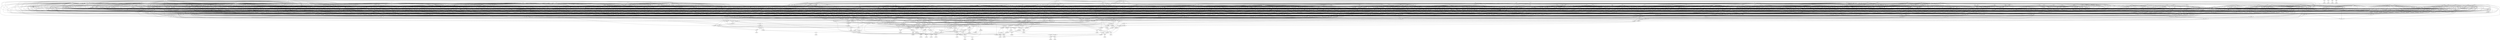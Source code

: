 digraph G {
    "new_n161_" -> "o[0]";
    "new_n510_" -> "o[0]";
    "new_n162_" -> "new_n161_";
    "new_n470_" -> "new_n161_";
    "new_n491_" -> "new_n161_";
    "new_n163_" -> "new_n162_";
    "new_n329_" -> "new_n162_";
    "new_n454_" -> "new_n162_";
    "new_n164_" -> "new_n163_";
    "new_n300_" -> "new_n163_";
    "new_n327_" -> "new_n163_";
    "new_n165_" -> "new_n164_";
    "new_n222_" -> "new_n164_";
    "new_n265_" -> "new_n164_";
    "new_n188_" -> "new_n165_";
    "new_n219_" -> "new_n165_";
    "new_n199_" -> "new_n165_";
    "new_n166_" -> "new_n165_";
    "new_n213_" -> "new_n165_";
    "new_n221_" -> "new_n165_";
    "new_n185_" -> "new_n166_";
    "new_n167_" -> "new_n166_";
    "i[127]" -> "new_n166_";
    "i[126]" -> "new_n166_";
    "new_n183_" -> "new_n166_";
    "new_n181_" -> "new_n166_";
    "new_n178_" -> "new_n167_";
    "new_n180_" -> "new_n167_";
    "i[31]" -> "new_n167_";
    "new_n168_" -> "new_n167_";
    "new_n175_" -> "new_n167_";
    "new_n173_" -> "new_n168_";
    "new_n174_" -> "new_n168_";
    "i[118]" -> "new_n168_";
    "new_n169_" -> "new_n168_";
    "i[23]" -> "new_n168_";
    "i[119]" -> "new_n168_";
    "i[20]" -> "new_n169_";
    "new_n170_" -> "new_n169_";
    "new_n172_" -> "new_n169_";
    "i[16]" -> "new_n170_";
    "i[17]" -> "new_n170_";
    "new_n171_" -> "new_n170_";
    "i[18]" -> "new_n171_";
    "i[19]" -> "new_n171_";
    "i[21]" -> "new_n172_";
    "i[22]" -> "new_n172_";
    "i[116]" -> "new_n173_";
    "i[117]" -> "new_n173_";
    "i[113]" -> "new_n174_";
    "i[112]" -> "new_n174_";
    "i[114]" -> "new_n174_";
    "i[115]" -> "new_n174_";
    "i[116]" -> "new_n175_";
    "new_n176_" -> "new_n175_";
    "new_n177_" -> "new_n175_";
    "i[119]" -> "new_n175_";
    "i[112]" -> "new_n176_";
    "i[113]" -> "new_n176_";
    "i[114]" -> "new_n176_";
    "i[115]" -> "new_n176_";
    "i[117]" -> "new_n177_";
    "i[118]" -> "new_n177_";
    "i[26]" -> "new_n178_";
    "i[25]" -> "new_n178_";
    "i[28]" -> "new_n178_";
    "i[27]" -> "new_n178_";
    "new_n179_" -> "new_n178_";
    "i[29]" -> "new_n179_";
    "i[30]" -> "new_n179_";
    "i[117]" -> "new_n180_";
    "i[118]" -> "new_n180_";
    "i[116]" -> "new_n180_";
    "i[119]" -> "new_n180_";
    "new_n182_" -> "new_n181_";
    "i[55]" -> "new_n181_";
    "i[50]" -> "new_n182_";
    "i[49]" -> "new_n182_";
    "i[53]" -> "new_n182_";
    "i[52]" -> "new_n182_";
    "i[51]" -> "new_n182_";
    "i[54]" -> "new_n182_";
    "i[45]" -> "new_n183_";
    "new_n184_" -> "new_n183_";
    "i[46]" -> "new_n183_";
    "i[47]" -> "new_n183_";
    "i[41]" -> "new_n184_";
    "i[40]" -> "new_n184_";
    "i[43]" -> "new_n184_";
    "i[42]" -> "new_n184_";
    "i[44]" -> "new_n184_";
    "new_n187_" -> "new_n185_";
    "new_n186_" -> "new_n185_";
    "i[124]" -> "new_n186_";
    "i[125]" -> "new_n186_";
    "i[122]" -> "new_n187_";
    "i[123]" -> "new_n187_";
    "new_n197_" -> "new_n188_";
    "new_n198_" -> "new_n188_";
    "i[78]" -> "new_n188_";
    "i[79]" -> "new_n188_";
    "new_n189_" -> "new_n188_";
    "new_n195_" -> "new_n188_";
    "new_n194_" -> "new_n189_";
    "new_n193_" -> "new_n189_";
    "new_n190_" -> "new_n189_";
    "new_n191_" -> "new_n190_";
    "new_n192_" -> "new_n190_";
    "new_n192_" -> "new_n191_";
    "i[116]" -> "new_n191_";
    "i[117]" -> "new_n191_";
    "i[118]" -> "new_n192_";
    "i[119]" -> "new_n192_";
    "i[116]" -> "new_n193_";
    "new_n192_" -> "new_n193_";
    "i[117]" -> "new_n193_";
    "i[113]" -> "new_n194_";
    "i[112]" -> "new_n194_";
    "i[114]" -> "new_n194_";
    "i[115]" -> "new_n194_";
    "i[25]" -> "new_n195_";
    "i[26]" -> "new_n195_";
    "new_n196_" -> "new_n195_";
    "i[29]" -> "new_n195_";
    "i[30]" -> "new_n195_";
    "i[31]" -> "new_n195_";
    "i[27]" -> "new_n196_";
    "i[28]" -> "new_n196_";
    "i[73]" -> "new_n197_";
    "i[74]" -> "new_n197_";
    "i[72]" -> "new_n197_";
    "i[75]" -> "new_n197_";
    "i[76]" -> "new_n198_";
    "i[77]" -> "new_n198_";
    "i[23]" -> "new_n199_";
    "new_n208_" -> "new_n199_";
    "new_n200_" -> "new_n199_";
    "new_n211_" -> "new_n199_";
    "new_n203_" -> "new_n199_";
    "new_n212_" -> "new_n199_";
    "i[116]" -> "new_n200_";
    "new_n202_" -> "new_n200_";
    "new_n201_" -> "new_n200_";
    "i[117]" -> "new_n201_";
    "new_n192_" -> "new_n201_";
    "i[112]" -> "new_n202_";
    "i[113]" -> "new_n202_";
    "i[114]" -> "new_n202_";
    "i[115]" -> "new_n202_";
    "i[35]" -> "new_n203_";
    "new_n207_" -> "new_n203_";
    "new_n204_" -> "new_n203_";
    "new_n205_" -> "new_n204_";
    "new_n206_" -> "new_n204_";
    "i[38]" -> "new_n205_";
    "i[39]" -> "new_n205_";
    "i[36]" -> "new_n206_";
    "i[37]" -> "new_n206_";
    "i[32]" -> "new_n207_";
    "i[33]" -> "new_n207_";
    "i[34]" -> "new_n207_";
    "new_n209_" -> "new_n208_";
    "new_n172_" -> "new_n208_";
    "new_n210_" -> "new_n208_";
    "i[17]" -> "new_n209_";
    "i[18]" -> "new_n209_";
    "i[19]" -> "new_n210_";
    "i[20]" -> "new_n210_";
    "new_n192_" -> "new_n211_";
    "new_n173_" -> "new_n211_";
    "new_n174_" -> "new_n211_";
    "i[124]" -> "new_n212_";
    "i[123]" -> "new_n212_";
    "i[125]" -> "new_n212_";
    "i[126]" -> "new_n212_";
    "i[127]" -> "new_n212_";
    "new_n217_" -> "new_n213_";
    "new_n218_" -> "new_n213_";
    "new_n216_" -> "new_n213_";
    "new_n214_" -> "new_n213_";
    "i[29]" -> "new_n214_";
    "new_n215_" -> "new_n214_";
    "i[30]" -> "new_n215_";
    "i[31]" -> "new_n215_";
    "i[29]" -> "new_n216_";
    "i[28]" -> "new_n216_";
    "new_n215_" -> "new_n216_";
    "i[24]" -> "new_n217_";
    "i[25]" -> "new_n217_";
    "i[26]" -> "new_n218_";
    "i[27]" -> "new_n218_";
    "i[117]" -> "new_n219_";
    "new_n220_" -> "new_n219_";
    "i[39]" -> "new_n219_";
    "new_n194_" -> "new_n219_";
    "i[116]" -> "new_n219_";
    "new_n192_" -> "new_n219_";
    "i[34]" -> "new_n220_";
    "i[33]" -> "new_n220_";
    "i[35]" -> "new_n220_";
    "i[36]" -> "new_n220_";
    "i[37]" -> "new_n220_";
    "i[38]" -> "new_n220_";
    "i[126]" -> "new_n221_";
    "i[127]" -> "new_n221_";
    "new_n256_" -> "new_n222_";
    "new_n234_" -> "new_n222_";
    "new_n228_" -> "new_n222_";
    "new_n244_" -> "new_n222_";
    "new_n223_" -> "new_n222_";
    "new_n262_" -> "new_n222_";
    "new_n231_" -> "new_n223_";
    "i[31]" -> "new_n223_";
    "new_n227_" -> "new_n223_";
    "new_n224_" -> "new_n223_";
    "new_n228_" -> "new_n223_";
    "new_n233_" -> "new_n223_";
    "new_n202_" -> "new_n224_";
    "new_n193_" -> "new_n224_";
    "new_n225_" -> "new_n224_";
    "new_n190_" -> "new_n224_";
    "new_n226_" -> "new_n225_";
    "new_n216_" -> "new_n225_";
    "new_n214_" -> "new_n225_";
    "i[25]" -> "new_n226_";
    "i[24]" -> "new_n226_";
    "i[26]" -> "new_n226_";
    "i[27]" -> "new_n226_";
    "i[113]" -> "new_n227_";
    "i[112]" -> "new_n227_";
    "new_n192_" -> "new_n227_";
    "new_n191_" -> "new_n227_";
    "i[114]" -> "new_n227_";
    "i[115]" -> "new_n227_";
    "new_n229_" -> "new_n228_";
    "i[124]" -> "new_n228_";
    "new_n230_" -> "new_n228_";
    "i[127]" -> "new_n228_";
    "i[121]" -> "new_n229_";
    "i[120]" -> "new_n229_";
    "i[122]" -> "new_n229_";
    "i[123]" -> "new_n229_";
    "i[125]" -> "new_n230_";
    "i[126]" -> "new_n230_";
    "new_n217_" -> "new_n231_";
    "new_n232_" -> "new_n231_";
    "i[29]" -> "new_n231_";
    "i[28]" -> "new_n231_";
    "i[30]" -> "new_n231_";
    "i[26]" -> "new_n232_";
    "i[27]" -> "new_n232_";
    "i[20]" -> "new_n233_";
    "i[19]" -> "new_n233_";
    "i[18]" -> "new_n233_";
    "i[21]" -> "new_n233_";
    "i[23]" -> "new_n233_";
    "i[22]" -> "new_n233_";
    "new_n239_" -> "new_n234_";
    "new_n240_" -> "new_n234_";
    "new_n243_" -> "new_n234_";
    "new_n235_" -> "new_n234_";
    "new_n213_" -> "new_n234_";
    "new_n189_" -> "new_n234_";
    "i[29]" -> "new_n235_";
    "new_n238_" -> "new_n235_";
    "new_n236_" -> "new_n235_";
    "i[30]" -> "new_n235_";
    "i[31]" -> "new_n235_";
    "new_n200_" -> "new_n235_";
    "i[41]" -> "new_n236_";
    "i[42]" -> "new_n236_";
    "i[43]" -> "new_n236_";
    "i[44]" -> "new_n236_";
    "i[47]" -> "new_n236_";
    "new_n237_" -> "new_n236_";
    "i[45]" -> "new_n237_";
    "i[46]" -> "new_n237_";
    "i[26]" -> "new_n238_";
    "i[25]" -> "new_n238_";
    "new_n196_" -> "new_n238_";
    "new_n173_" -> "new_n239_";
    "new_n176_" -> "new_n239_";
    "i[118]" -> "new_n239_";
    "i[119]" -> "new_n239_";
    "new_n241_" -> "new_n240_";
    "new_n242_" -> "new_n240_";
    "i[81]" -> "new_n241_";
    "i[82]" -> "new_n241_";
    "i[80]" -> "new_n241_";
    "i[83]" -> "new_n241_";
    "i[84]" -> "new_n242_";
    "i[85]" -> "new_n242_";
    "i[86]" -> "new_n243_";
    "i[87]" -> "new_n243_";
    "new_n253_" -> "new_n244_";
    "new_n245_" -> "new_n244_";
    "new_n251_" -> "new_n244_";
    "i[55]" -> "new_n244_";
    "i[37]" -> "new_n244_";
    "new_n205_" -> "new_n244_";
    "i[8]" -> "new_n245_";
    "i[9]" -> "new_n245_";
    "new_n250_" -> "new_n245_";
    "new_n249_" -> "new_n245_";
    "new_n246_" -> "new_n245_";
    "new_n247_" -> "new_n246_";
    "new_n248_" -> "new_n246_";
    "i[14]" -> "new_n247_";
    "i[15]" -> "new_n247_";
    "i[12]" -> "new_n248_";
    "i[13]" -> "new_n248_";
    "i[12]" -> "new_n249_";
    "new_n247_" -> "new_n249_";
    "i[13]" -> "new_n249_";
    "i[10]" -> "new_n250_";
    "i[11]" -> "new_n250_";
    "new_n252_" -> "new_n251_";
    "i[53]" -> "new_n251_";
    "i[54]" -> "new_n251_";
    "i[48]" -> "new_n252_";
    "i[49]" -> "new_n252_";
    "i[51]" -> "new_n252_";
    "i[50]" -> "new_n252_";
    "i[52]" -> "new_n252_";
    "i[115]" -> "new_n253_";
    "i[116]" -> "new_n253_";
    "new_n254_" -> "new_n253_";
    "new_n255_" -> "new_n253_";
    "i[117]" -> "new_n254_";
    "i[118]" -> "new_n254_";
    "i[119]" -> "new_n254_";
    "i[113]" -> "new_n255_";
    "i[114]" -> "new_n255_";
    "new_n171_" -> "new_n256_";
    "new_n259_" -> "new_n256_";
    "new_n257_" -> "new_n256_";
    "new_n213_" -> "new_n256_";
    "new_n253_" -> "new_n256_";
    "new_n258_" -> "new_n257_";
    "i[124]" -> "new_n257_";
    "i[125]" -> "new_n257_";
    "new_n221_" -> "new_n257_";
    "i[121]" -> "new_n258_";
    "i[122]" -> "new_n258_";
    "i[120]" -> "new_n258_";
    "i[123]" -> "new_n258_";
    "new_n260_" -> "new_n259_";
    "new_n261_" -> "new_n259_";
    "i[22]" -> "new_n260_";
    "i[23]" -> "new_n260_";
    "i[20]" -> "new_n261_";
    "i[21]" -> "new_n261_";
    "new_n264_" -> "new_n262_";
    "new_n263_" -> "new_n262_";
    "new_n221_" -> "new_n262_";
    "i[122]" -> "new_n263_";
    "i[123]" -> "new_n263_";
    "i[124]" -> "new_n264_";
    "i[125]" -> "new_n264_";
    "new_n295_" -> "new_n265_";
    "new_n287_" -> "new_n265_";
    "new_n266_" -> "new_n265_";
    "new_n285_" -> "new_n265_";
    "new_n299_" -> "new_n265_";
    "new_n279_" -> "new_n266_";
    "new_n284_" -> "new_n266_";
    "new_n273_" -> "new_n266_";
    "new_n267_" -> "new_n266_";
    "new_n283_" -> "new_n266_";
    "new_n213_" -> "new_n266_";
    "new_n271_" -> "new_n267_";
    "i[103]" -> "new_n267_";
    "new_n268_" -> "new_n267_";
    "new_n269_" -> "new_n267_";
    "new_n202_" -> "new_n268_";
    "new_n191_" -> "new_n268_";
    "new_n192_" -> "new_n268_";
    "i[29]" -> "new_n269_";
    "new_n270_" -> "new_n269_";
    "i[30]" -> "new_n269_";
    "i[31]" -> "new_n269_";
    "i[26]" -> "new_n270_";
    "i[25]" -> "new_n270_";
    "i[27]" -> "new_n270_";
    "i[28]" -> "new_n270_";
    "i[97]" -> "new_n271_";
    "i[98]" -> "new_n271_";
    "i[99]" -> "new_n271_";
    "i[100]" -> "new_n271_";
    "new_n272_" -> "new_n271_";
    "i[101]" -> "new_n272_";
    "i[102]" -> "new_n272_";
    "new_n276_" -> "new_n273_";
    "new_n277_" -> "new_n273_";
    "new_n278_" -> "new_n273_";
    "new_n274_" -> "new_n273_";
    "new_n275_" -> "new_n274_";
    "new_n201_" -> "new_n274_";
    "i[113]" -> "new_n275_";
    "i[112]" -> "new_n275_";
    "i[114]" -> "new_n275_";
    "i[115]" -> "new_n275_";
    "i[116]" -> "new_n275_";
    "i[46]" -> "new_n276_";
    "i[47]" -> "new_n276_";
    "i[44]" -> "new_n277_";
    "i[45]" -> "new_n277_";
    "i[42]" -> "new_n278_";
    "i[43]" -> "new_n278_";
    "new_n282_" -> "new_n279_";
    "i[93]" -> "new_n279_";
    "i[94]" -> "new_n279_";
    "i[95]" -> "new_n279_";
    "new_n280_" -> "new_n279_";
    "new_n253_" -> "new_n279_";
    "new_n259_" -> "new_n280_";
    "new_n281_" -> "new_n280_";
    "i[17]" -> "new_n281_";
    "i[16]" -> "new_n281_";
    "i[18]" -> "new_n281_";
    "i[19]" -> "new_n281_";
    "i[90]" -> "new_n282_";
    "i[89]" -> "new_n282_";
    "i[91]" -> "new_n282_";
    "i[92]" -> "new_n282_";
    "new_n176_" -> "new_n283_";
    "new_n191_" -> "new_n283_";
    "new_n192_" -> "new_n283_";
    "i[125]" -> "new_n284_";
    "i[126]" -> "new_n284_";
    "i[127]" -> "new_n284_";
    "i[124]" -> "new_n285_";
    "new_n286_" -> "new_n285_";
    "i[126]" -> "new_n285_";
    "i[125]" -> "new_n285_";
    "i[127]" -> "new_n285_";
    "new_n187_" -> "new_n286_";
    "i[120]" -> "new_n286_";
    "i[121]" -> "new_n286_";
    "new_n291_" -> "new_n287_";
    "new_n289_" -> "new_n287_";
    "i[95]" -> "new_n287_";
    "new_n294_" -> "new_n287_";
    "new_n293_" -> "new_n287_";
    "new_n288_" -> "new_n287_";
    "i[25]" -> "new_n288_";
    "i[26]" -> "new_n288_";
    "i[27]" -> "new_n288_";
    "i[28]" -> "new_n288_";
    "i[31]" -> "new_n288_";
    "new_n179_" -> "new_n288_";
    "i[123]" -> "new_n289_";
    "i[124]" -> "new_n289_";
    "i[125]" -> "new_n289_";
    "new_n290_" -> "new_n289_";
    "i[126]" -> "new_n289_";
    "i[127]" -> "new_n289_";
    "i[121]" -> "new_n290_";
    "i[122]" -> "new_n290_";
    "i[90]" -> "new_n291_";
    "i[89]" -> "new_n291_";
    "i[93]" -> "new_n291_";
    "new_n292_" -> "new_n291_";
    "i[94]" -> "new_n291_";
    "i[91]" -> "new_n292_";
    "i[92]" -> "new_n292_";
    "i[116]" -> "new_n293_";
    "i[115]" -> "new_n293_";
    "new_n254_" -> "new_n293_";
    "i[26]" -> "new_n294_";
    "i[25]" -> "new_n294_";
    "i[31]" -> "new_n294_";
    "new_n179_" -> "new_n294_";
    "new_n196_" -> "new_n294_";
    "i[127]" -> "new_n295_";
    "new_n298_" -> "new_n295_";
    "i[126]" -> "new_n295_";
    "i[23]" -> "new_n295_";
    "new_n186_" -> "new_n295_";
    "new_n296_" -> "new_n295_";
    "i[92]" -> "new_n296_";
    "i[93]" -> "new_n296_";
    "i[94]" -> "new_n296_";
    "new_n297_" -> "new_n296_";
    "i[95]" -> "new_n296_";
    "i[89]" -> "new_n297_";
    "i[90]" -> "new_n297_";
    "i[88]" -> "new_n297_";
    "i[91]" -> "new_n297_";
    "i[19]" -> "new_n298_";
    "i[20]" -> "new_n298_";
    "new_n209_" -> "new_n298_";
    "i[21]" -> "new_n298_";
    "i[22]" -> "new_n298_";
    "i[121]" -> "new_n299_";
    "new_n187_" -> "new_n299_";
    "i[125]" -> "new_n299_";
    "i[124]" -> "new_n299_";
    "i[126]" -> "new_n299_";
    "i[127]" -> "new_n299_";
    "new_n313_" -> "new_n300_";
    "i[23]" -> "new_n300_";
    "new_n318_" -> "new_n300_";
    "new_n301_" -> "new_n300_";
    "new_n321_" -> "new_n300_";
    "new_n326_" -> "new_n300_";
    "new_n211_" -> "new_n301_";
    "new_n310_" -> "new_n301_";
    "new_n302_" -> "new_n301_";
    "new_n308_" -> "new_n301_";
    "new_n204_" -> "new_n301_";
    "new_n311_" -> "new_n301_";
    "new_n307_" -> "new_n302_";
    "new_n303_" -> "new_n302_";
    "i[116]" -> "new_n302_";
    "new_n254_" -> "new_n302_";
    "new_n304_" -> "new_n302_";
    "new_n305_" -> "new_n302_";
    "i[28]" -> "new_n303_";
    "new_n218_" -> "new_n303_";
    "new_n214_" -> "new_n303_";
    "i[31]" -> "new_n304_";
    "new_n178_" -> "new_n304_";
    "i[115]" -> "new_n305_";
    "new_n255_" -> "new_n305_";
    "new_n306_" -> "new_n305_";
    "i[116]" -> "new_n305_";
    "new_n192_" -> "new_n305_";
    "i[118]" -> "new_n306_";
    "i[117]" -> "new_n306_";
    "i[113]" -> "new_n307_";
    "i[112]" -> "new_n307_";
    "i[114]" -> "new_n307_";
    "i[115]" -> "new_n307_";
    "i[124]" -> "new_n308_";
    "new_n309_" -> "new_n308_";
    "i[125]" -> "new_n308_";
    "new_n221_" -> "new_n308_";
    "i[121]" -> "new_n309_";
    "i[120]" -> "new_n309_";
    "new_n187_" -> "new_n309_";
    "i[114]" -> "new_n310_";
    "i[115]" -> "new_n310_";
    "i[116]" -> "new_n310_";
    "new_n201_" -> "new_n310_";
    "i[17]" -> "new_n311_";
    "i[18]" -> "new_n311_";
    "i[19]" -> "new_n311_";
    "i[20]" -> "new_n311_";
    "new_n260_" -> "new_n311_";
    "new_n312_" -> "new_n311_";
    "i[22]" -> "new_n312_";
    "i[21]" -> "new_n312_";
    "new_n177_" -> "new_n313_";
    "i[119]" -> "new_n313_";
    "new_n315_" -> "new_n313_";
    "new_n317_" -> "new_n313_";
    "new_n314_" -> "new_n313_";
    "new_n316_" -> "new_n313_";
    "i[114]" -> "new_n314_";
    "i[115]" -> "new_n314_";
    "new_n173_" -> "new_n314_";
    "i[118]" -> "new_n314_";
    "i[119]" -> "new_n314_";
    "new_n196_" -> "new_n315_";
    "i[30]" -> "new_n315_";
    "i[29]" -> "new_n315_";
    "i[31]" -> "new_n315_";
    "i[22]" -> "new_n316_";
    "new_n261_" -> "new_n316_";
    "i[118]" -> "new_n317_";
    "new_n173_" -> "new_n317_";
    "i[119]" -> "new_n317_";
    "new_n261_" -> "new_n318_";
    "new_n319_" -> "new_n318_";
    "new_n320_" -> "new_n318_";
    "i[23]" -> "new_n318_";
    "i[22]" -> "new_n318_";
    "new_n317_" -> "new_n318_";
    "i[17]" -> "new_n319_";
    "i[16]" -> "new_n319_";
    "new_n171_" -> "new_n319_";
    "i[123]" -> "new_n320_";
    "i[124]" -> "new_n320_";
    "i[125]" -> "new_n320_";
    "i[126]" -> "new_n320_";
    "new_n290_" -> "new_n320_";
    "i[127]" -> "new_n320_";
    "new_n322_" -> "new_n321_";
    "new_n323_" -> "new_n321_";
    "i[23]" -> "new_n321_";
    "i[87]" -> "new_n321_";
    "new_n320_" -> "new_n321_";
    "i[19]" -> "new_n322_";
    "new_n209_" -> "new_n322_";
    "i[20]" -> "new_n322_";
    "new_n172_" -> "new_n322_";
    "i[5]" -> "new_n323_";
    "i[6]" -> "new_n323_";
    "i[7]" -> "new_n323_";
    "new_n324_" -> "new_n323_";
    "new_n325_" -> "new_n323_";
    "i[86]" -> "new_n323_";
    "i[1]" -> "new_n324_";
    "i[0]" -> "new_n324_";
    "i[2]" -> "new_n324_";
    "i[3]" -> "new_n324_";
    "i[4]" -> "new_n324_";
    "i[83]" -> "new_n325_";
    "i[82]" -> "new_n325_";
    "i[84]" -> "new_n325_";
    "i[85]" -> "new_n325_";
    "i[124]" -> "new_n326_";
    "i[125]" -> "new_n326_";
    "i[123]" -> "new_n326_";
    "i[126]" -> "new_n326_";
    "i[127]" -> "new_n326_";
    "new_n169_" -> "new_n327_";
    "new_n221_" -> "new_n327_";
    "new_n175_" -> "new_n327_";
    "new_n328_" -> "new_n327_";
    "new_n181_" -> "new_n327_";
    "i[23]" -> "new_n327_";
    "i[115]" -> "new_n328_";
    "i[116]" -> "new_n328_";
    "i[117]" -> "new_n328_";
    "new_n255_" -> "new_n328_";
    "i[118]" -> "new_n328_";
    "i[119]" -> "new_n328_";
    "new_n330_" -> "new_n329_";
    "new_n404_" -> "new_n329_";
    "new_n327_" -> "new_n329_";
    "new_n331_" -> "new_n330_";
    "new_n357_" -> "new_n330_";
    "new_n383_" -> "new_n330_";
    "new_n352_" -> "new_n331_";
    "new_n356_" -> "new_n331_";
    "new_n342_" -> "new_n331_";
    "new_n332_" -> "new_n331_";
    "new_n354_" -> "new_n331_";
    "new_n353_" -> "new_n331_";
    "new_n211_" -> "new_n332_";
    "new_n200_" -> "new_n332_";
    "new_n333_" -> "new_n332_";
    "new_n338_" -> "new_n332_";
    "new_n341_" -> "new_n332_";
    "new_n213_" -> "new_n332_";
    "new_n274_" -> "new_n333_";
    "new_n334_" -> "new_n333_";
    "new_n335_" -> "new_n333_";
    "new_n304_" -> "new_n333_";
    "new_n189_" -> "new_n333_";
    "i[25]" -> "new_n334_";
    "new_n232_" -> "new_n334_";
    "i[29]" -> "new_n334_";
    "i[28]" -> "new_n334_";
    "i[30]" -> "new_n334_";
    "i[31]" -> "new_n334_";
    "new_n337_" -> "new_n335_";
    "new_n336_" -> "new_n335_";
    "i[94]" -> "new_n335_";
    "i[95]" -> "new_n335_";
    "i[92]" -> "new_n336_";
    "i[93]" -> "new_n336_";
    "i[89]" -> "new_n337_";
    "i[88]" -> "new_n337_";
    "i[90]" -> "new_n337_";
    "i[91]" -> "new_n337_";
    "i[124]" -> "new_n338_";
    "new_n339_" -> "new_n338_";
    "i[125]" -> "new_n338_";
    "i[126]" -> "new_n338_";
    "i[127]" -> "new_n338_";
    "new_n340_" -> "new_n339_";
    "i[123]" -> "new_n339_";
    "i[121]" -> "new_n340_";
    "i[122]" -> "new_n340_";
    "i[34]" -> "new_n341_";
    "i[35]" -> "new_n341_";
    "i[36]" -> "new_n341_";
    "i[37]" -> "new_n341_";
    "new_n205_" -> "new_n341_";
    "new_n348_" -> "new_n342_";
    "new_n351_" -> "new_n342_";
    "new_n347_" -> "new_n342_";
    "new_n346_" -> "new_n342_";
    "new_n343_" -> "new_n342_";
    "new_n345_" -> "new_n342_";
    "i[40]" -> "new_n343_";
    "i[41]" -> "new_n343_";
    "i[42]" -> "new_n343_";
    "i[43]" -> "new_n343_";
    "new_n276_" -> "new_n343_";
    "new_n344_" -> "new_n343_";
    "new_n276_" -> "new_n344_";
    "i[44]" -> "new_n344_";
    "i[45]" -> "new_n344_";
    "new_n309_" -> "new_n345_";
    "i[124]" -> "new_n345_";
    "new_n230_" -> "new_n345_";
    "i[127]" -> "new_n345_";
    "i[20]" -> "new_n346_";
    "new_n319_" -> "new_n346_";
    "i[21]" -> "new_n346_";
    "new_n260_" -> "new_n346_";
    "i[114]" -> "new_n347_";
    "i[115]" -> "new_n347_";
    "i[116]" -> "new_n347_";
    "new_n177_" -> "new_n347_";
    "i[119]" -> "new_n347_";
    "i[36]" -> "new_n348_";
    "new_n349_" -> "new_n348_";
    "new_n350_" -> "new_n348_";
    "i[33]" -> "new_n349_";
    "i[34]" -> "new_n349_";
    "i[32]" -> "new_n349_";
    "i[35]" -> "new_n349_";
    "i[37]" -> "new_n350_";
    "i[38]" -> "new_n350_";
    "i[115]" -> "new_n351_";
    "new_n255_" -> "new_n351_";
    "new_n177_" -> "new_n351_";
    "i[116]" -> "new_n351_";
    "i[119]" -> "new_n351_";
    "i[39]" -> "new_n351_";
    "new_n339_" -> "new_n352_";
    "new_n309_" -> "new_n352_";
    "i[124]" -> "new_n352_";
    "new_n230_" -> "new_n352_";
    "i[127]" -> "new_n352_";
    "new_n227_" -> "new_n352_";
    "new_n264_" -> "new_n353_";
    "new_n286_" -> "new_n353_";
    "new_n221_" -> "new_n353_";
    "i[52]" -> "new_n354_";
    "new_n355_" -> "new_n354_";
    "i[54]" -> "new_n354_";
    "i[53]" -> "new_n354_";
    "i[55]" -> "new_n354_";
    "i[49]" -> "new_n355_";
    "i[48]" -> "new_n355_";
    "i[50]" -> "new_n355_";
    "i[51]" -> "new_n355_";
    "i[28]" -> "new_n356_";
    "i[27]" -> "new_n356_";
    "i[30]" -> "new_n356_";
    "i[29]" -> "new_n356_";
    "i[31]" -> "new_n356_";
    "new_n379_" -> "new_n357_";
    "new_n382_" -> "new_n357_";
    "new_n372_" -> "new_n357_";
    "new_n358_" -> "new_n357_";
    "new_n369_" -> "new_n357_";
    "new_n360_" -> "new_n357_";
    "new_n370_" -> "new_n358_";
    "new_n368_" -> "new_n358_";
    "new_n362_" -> "new_n358_";
    "new_n359_" -> "new_n358_";
    "new_n371_" -> "new_n358_";
    "new_n369_" -> "new_n358_";
    "new_n334_" -> "new_n359_";
    "new_n360_" -> "new_n359_";
    "new_n274_" -> "new_n359_";
    "new_n361_" -> "new_n359_";
    "i[25]" -> "new_n360_";
    "i[24]" -> "new_n360_";
    "new_n216_" -> "new_n360_";
    "new_n218_" -> "new_n360_";
    "new_n214_" -> "new_n360_";
    "i[113]" -> "new_n361_";
    "i[114]" -> "new_n361_";
    "i[115]" -> "new_n361_";
    "i[116]" -> "new_n361_";
    "new_n192_" -> "new_n361_";
    "new_n306_" -> "new_n361_";
    "new_n363_" -> "new_n362_";
    "new_n211_" -> "new_n362_";
    "i[111]" -> "new_n362_";
    "new_n366_" -> "new_n362_";
    "new_n280_" -> "new_n362_";
    "new_n365_" -> "new_n362_";
    "i[105]" -> "new_n363_";
    "i[106]" -> "new_n363_";
    "i[104]" -> "new_n363_";
    "i[107]" -> "new_n363_";
    "i[110]" -> "new_n363_";
    "new_n364_" -> "new_n363_";
    "i[108]" -> "new_n364_";
    "i[109]" -> "new_n364_";
    "i[124]" -> "new_n365_";
    "new_n263_" -> "new_n365_";
    "i[125]" -> "new_n365_";
    "new_n221_" -> "new_n365_";
    "i[97]" -> "new_n366_";
    "i[98]" -> "new_n366_";
    "new_n367_" -> "new_n366_";
    "i[103]" -> "new_n366_";
    "i[99]" -> "new_n367_";
    "i[100]" -> "new_n367_";
    "i[101]" -> "new_n367_";
    "i[102]" -> "new_n367_";
    "i[81]" -> "new_n368_";
    "i[82]" -> "new_n368_";
    "i[83]" -> "new_n368_";
    "new_n243_" -> "new_n368_";
    "new_n242_" -> "new_n368_";
    "new_n361_" -> "new_n368_";
    "i[123]" -> "new_n369_";
    "new_n340_" -> "new_n369_";
    "i[125]" -> "new_n369_";
    "i[124]" -> "new_n369_";
    "i[126]" -> "new_n369_";
    "i[127]" -> "new_n369_";
    "i[25]" -> "new_n370_";
    "i[24]" -> "new_n370_";
    "i[29]" -> "new_n370_";
    "i[28]" -> "new_n370_";
    "new_n218_" -> "new_n370_";
    "new_n215_" -> "new_n370_";
    "i[28]" -> "new_n371_";
    "i[29]" -> "new_n371_";
    "new_n215_" -> "new_n371_";
    "new_n375_" -> "new_n372_";
    "new_n377_" -> "new_n372_";
    "new_n373_" -> "new_n372_";
    "new_n200_" -> "new_n372_";
    "new_n305_" -> "new_n372_";
    "new_n374_" -> "new_n372_";
    "new_n264_" -> "new_n373_";
    "i[126]" -> "new_n373_";
    "new_n309_" -> "new_n373_";
    "i[127]" -> "new_n373_";
    "new_n229_" -> "new_n374_";
    "new_n186_" -> "new_n374_";
    "i[126]" -> "new_n374_";
    "i[127]" -> "new_n374_";
    "i[20]" -> "new_n375_";
    "new_n376_" -> "new_n375_";
    "i[22]" -> "new_n375_";
    "i[21]" -> "new_n375_";
    "i[23]" -> "new_n375_";
    "i[16]" -> "new_n376_";
    "i[17]" -> "new_n376_";
    "i[18]" -> "new_n376_";
    "i[19]" -> "new_n376_";
    "i[92]" -> "new_n377_";
    "new_n378_" -> "new_n377_";
    "i[94]" -> "new_n377_";
    "i[93]" -> "new_n377_";
    "i[95]" -> "new_n377_";
    "i[90]" -> "new_n378_";
    "i[91]" -> "new_n378_";
    "new_n380_" -> "new_n379_";
    "new_n381_" -> "new_n379_";
    "i[115]" -> "new_n380_";
    "i[116]" -> "new_n380_";
    "new_n255_" -> "new_n380_";
    "new_n306_" -> "new_n380_";
    "new_n192_" -> "new_n380_";
    "i[124]" -> "new_n381_";
    "i[123]" -> "new_n381_";
    "i[126]" -> "new_n381_";
    "i[125]" -> "new_n381_";
    "i[127]" -> "new_n381_";
    "i[98]" -> "new_n382_";
    "i[97]" -> "new_n382_";
    "i[103]" -> "new_n382_";
    "i[99]" -> "new_n382_";
    "i[100]" -> "new_n382_";
    "new_n272_" -> "new_n382_";
    "new_n371_" -> "new_n383_";
    "new_n387_" -> "new_n383_";
    "new_n403_" -> "new_n383_";
    "new_n384_" -> "new_n383_";
    "new_n397_" -> "new_n383_";
    "new_n401_" -> "new_n383_";
    "new_n386_" -> "new_n384_";
    "new_n243_" -> "new_n384_";
    "new_n274_" -> "new_n384_";
    "new_n385_" -> "new_n384_";
    "new_n370_" -> "new_n384_";
    "new_n361_" -> "new_n384_";
    "i[26]" -> "new_n385_";
    "new_n217_" -> "new_n385_";
    "new_n216_" -> "new_n385_";
    "i[27]" -> "new_n385_";
    "new_n214_" -> "new_n385_";
    "i[81]" -> "new_n386_";
    "i[82]" -> "new_n386_";
    "i[83]" -> "new_n386_";
    "i[80]" -> "new_n386_";
    "i[84]" -> "new_n386_";
    "i[85]" -> "new_n386_";
    "new_n390_" -> "new_n387_";
    "new_n395_" -> "new_n387_";
    "new_n289_" -> "new_n387_";
    "new_n396_" -> "new_n387_";
    "new_n391_" -> "new_n387_";
    "new_n388_" -> "new_n387_";
    "i[126]" -> "new_n388_";
    "new_n389_" -> "new_n388_";
    "i[127]" -> "new_n388_";
    "i[120]" -> "new_n389_";
    "i[121]" -> "new_n389_";
    "new_n263_" -> "new_n389_";
    "i[124]" -> "new_n389_";
    "i[125]" -> "new_n389_";
    "i[22]" -> "new_n390_";
    "new_n261_" -> "new_n390_";
    "new_n170_" -> "new_n390_";
    "i[23]" -> "new_n390_";
    "new_n394_" -> "new_n391_";
    "new_n392_" -> "new_n391_";
    "i[55]" -> "new_n391_";
    "i[55]" -> "new_n392_";
    "i[54]" -> "new_n392_";
    "new_n393_" -> "new_n392_";
    "i[52]" -> "new_n393_";
    "i[53]" -> "new_n393_";
    "i[48]" -> "new_n394_";
    "i[49]" -> "new_n394_";
    "i[50]" -> "new_n394_";
    "i[51]" -> "new_n394_";
    "i[115]" -> "new_n395_";
    "new_n255_" -> "new_n395_";
    "i[116]" -> "new_n395_";
    "i[118]" -> "new_n395_";
    "i[117]" -> "new_n395_";
    "i[119]" -> "new_n395_";
    "i[116]" -> "new_n396_";
    "new_n174_" -> "new_n396_";
    "i[118]" -> "new_n396_";
    "i[117]" -> "new_n396_";
    "i[119]" -> "new_n396_";
    "new_n211_" -> "new_n397_";
    "new_n398_" -> "new_n397_";
    "new_n400_" -> "new_n397_";
    "new_n371_" -> "new_n397_";
    "i[78]" -> "new_n397_";
    "i[79]" -> "new_n397_";
    "i[124]" -> "new_n398_";
    "new_n399_" -> "new_n398_";
    "i[125]" -> "new_n398_";
    "new_n221_" -> "new_n398_";
    "i[121]" -> "new_n399_";
    "i[122]" -> "new_n399_";
    "i[120]" -> "new_n399_";
    "i[123]" -> "new_n399_";
    "i[74]" -> "new_n400_";
    "i[73]" -> "new_n400_";
    "i[75]" -> "new_n400_";
    "i[76]" -> "new_n400_";
    "i[77]" -> "new_n400_";
    "new_n402_" -> "new_n401_";
    "new_n264_" -> "new_n401_";
    "new_n221_" -> "new_n401_";
    "i[121]" -> "new_n402_";
    "i[120]" -> "new_n402_";
    "i[122]" -> "new_n402_";
    "i[123]" -> "new_n402_";
    "new_n217_" -> "new_n403_";
    "new_n232_" -> "new_n403_";
    "i[28]" -> "new_n403_";
    "i[29]" -> "new_n403_";
    "new_n215_" -> "new_n403_";
    "new_n405_" -> "new_n404_";
    "new_n427_" -> "new_n404_";
    "new_n420_" -> "new_n405_";
    "new_n418_" -> "new_n405_";
    "new_n414_" -> "new_n405_";
    "new_n406_" -> "new_n405_";
    "new_n425_" -> "new_n405_";
    "new_n426_" -> "new_n405_";
    "new_n413_" -> "new_n406_";
    "i[79]" -> "new_n406_";
    "new_n369_" -> "new_n406_";
    "new_n407_" -> "new_n406_";
    "new_n257_" -> "new_n406_";
    "new_n412_" -> "new_n406_";
    "new_n409_" -> "new_n407_";
    "new_n195_" -> "new_n407_";
    "new_n411_" -> "new_n407_";
    "new_n380_" -> "new_n407_";
    "new_n410_" -> "new_n407_";
    "new_n408_" -> "new_n407_";
    "i[113]" -> "new_n408_";
    "i[112]" -> "new_n408_";
    "new_n190_" -> "new_n408_";
    "new_n193_" -> "new_n408_";
    "i[114]" -> "new_n408_";
    "i[115]" -> "new_n408_";
    "new_n307_" -> "new_n409_";
    "new_n173_" -> "new_n409_";
    "i[118]" -> "new_n409_";
    "i[119]" -> "new_n409_";
    "new_n242_" -> "new_n410_";
    "new_n243_" -> "new_n410_";
    "new_n255_" -> "new_n411_";
    "i[115]" -> "new_n411_";
    "i[116]" -> "new_n411_";
    "new_n254_" -> "new_n411_";
    "i[27]" -> "new_n412_";
    "i[26]" -> "new_n412_";
    "i[25]" -> "new_n412_";
    "i[28]" -> "new_n412_";
    "i[31]" -> "new_n412_";
    "new_n179_" -> "new_n412_";
    "i[74]" -> "new_n413_";
    "i[75]" -> "new_n413_";
    "i[76]" -> "new_n413_";
    "i[77]" -> "new_n413_";
    "i[73]" -> "new_n413_";
    "i[78]" -> "new_n413_";
    "new_n274_" -> "new_n414_";
    "new_n419_" -> "new_n414_";
    "new_n415_" -> "new_n414_";
    "new_n418_" -> "new_n414_";
    "new_n417_" -> "new_n415_";
    "new_n172_" -> "new_n415_";
    "new_n416_" -> "new_n415_";
    "i[23]" -> "new_n415_";
    "i[126]" -> "new_n416_";
    "new_n402_" -> "new_n416_";
    "new_n186_" -> "new_n416_";
    "i[127]" -> "new_n416_";
    "i[18]" -> "new_n417_";
    "i[17]" -> "new_n417_";
    "i[19]" -> "new_n417_";
    "i[20]" -> "new_n417_";
    "i[19]" -> "new_n418_";
    "new_n209_" -> "new_n418_";
    "i[20]" -> "new_n418_";
    "new_n312_" -> "new_n418_";
    "new_n260_" -> "new_n418_";
    "new_n258_" -> "new_n419_";
    "new_n186_" -> "new_n419_";
    "i[126]" -> "new_n419_";
    "i[127]" -> "new_n419_";
    "new_n423_" -> "new_n420_";
    "i[119]" -> "new_n420_";
    "new_n421_" -> "new_n420_";
    "new_n392_" -> "new_n420_";
    "i[55]" -> "new_n420_";
    "i[20]" -> "new_n421_";
    "new_n171_" -> "new_n421_";
    "new_n422_" -> "new_n421_";
    "i[23]" -> "new_n421_";
    "i[21]" -> "new_n422_";
    "i[22]" -> "new_n422_";
    "i[115]" -> "new_n423_";
    "new_n424_" -> "new_n423_";
    "i[117]" -> "new_n423_";
    "i[116]" -> "new_n423_";
    "i[118]" -> "new_n423_";
    "i[113]" -> "new_n424_";
    "i[114]" -> "new_n424_";
    "i[124]" -> "new_n425_";
    "new_n229_" -> "new_n425_";
    "i[126]" -> "new_n425_";
    "i[125]" -> "new_n425_";
    "i[127]" -> "new_n425_";
    "new_n229_" -> "new_n426_";
    "new_n264_" -> "new_n426_";
    "new_n221_" -> "new_n426_";
    "new_n435_" -> "new_n427_";
    "new_n439_" -> "new_n427_";
    "new_n213_" -> "new_n427_";
    "new_n428_" -> "new_n427_";
    "new_n443_" -> "new_n427_";
    "new_n452_" -> "new_n427_";
    "new_n433_" -> "new_n428_";
    "i[79]" -> "new_n428_";
    "new_n434_" -> "new_n428_";
    "new_n429_" -> "new_n428_";
    "new_n431_" -> "new_n428_";
    "new_n388_" -> "new_n428_";
    "i[124]" -> "new_n429_";
    "new_n263_" -> "new_n429_";
    "new_n230_" -> "new_n429_";
    "new_n430_" -> "new_n429_";
    "i[127]" -> "new_n429_";
    "i[26]" -> "new_n430_";
    "new_n217_" -> "new_n430_";
    "i[27]" -> "new_n430_";
    "new_n371_" -> "new_n430_";
    "i[26]" -> "new_n431_";
    "new_n217_" -> "new_n431_";
    "new_n432_" -> "new_n431_";
    "i[27]" -> "new_n432_";
    "i[28]" -> "new_n432_";
    "i[29]" -> "new_n432_";
    "new_n215_" -> "new_n432_";
    "i[73]" -> "new_n433_";
    "i[72]" -> "new_n433_";
    "i[74]" -> "new_n433_";
    "i[78]" -> "new_n433_";
    "i[75]" -> "new_n433_";
    "new_n198_" -> "new_n433_";
    "i[19]" -> "new_n434_";
    "i[18]" -> "new_n434_";
    "i[21]" -> "new_n434_";
    "i[20]" -> "new_n434_";
    "new_n260_" -> "new_n434_";
    "new_n438_" -> "new_n435_";
    "new_n274_" -> "new_n435_";
    "new_n398_" -> "new_n435_";
    "new_n346_" -> "new_n435_";
    "new_n299_" -> "new_n435_";
    "new_n436_" -> "new_n435_";
    "i[78]" -> "new_n436_";
    "new_n437_" -> "new_n436_";
    "i[79]" -> "new_n436_";
    "i[73]" -> "new_n437_";
    "i[72]" -> "new_n437_";
    "i[75]" -> "new_n437_";
    "i[74]" -> "new_n437_";
    "new_n198_" -> "new_n437_";
    "new_n258_" -> "new_n438_";
    "new_n264_" -> "new_n438_";
    "new_n221_" -> "new_n438_";
    "new_n441_" -> "new_n439_";
    "new_n310_" -> "new_n439_";
    "new_n442_" -> "new_n439_";
    "new_n436_" -> "new_n439_";
    "new_n440_" -> "new_n439_";
    "new_n232_" -> "new_n440_";
    "i[24]" -> "new_n440_";
    "i[25]" -> "new_n440_";
    "new_n371_" -> "new_n440_";
    "i[115]" -> "new_n441_";
    "i[114]" -> "new_n441_";
    "i[117]" -> "new_n441_";
    "i[116]" -> "new_n441_";
    "new_n192_" -> "new_n441_";
    "new_n264_" -> "new_n442_";
    "new_n221_" -> "new_n442_";
    "new_n446_" -> "new_n443_";
    "new_n450_" -> "new_n443_";
    "new_n449_" -> "new_n443_";
    "new_n444_" -> "new_n443_";
    "new_n213_" -> "new_n443_";
    "new_n451_" -> "new_n443_";
    "new_n445_" -> "new_n444_";
    "new_n281_" -> "new_n444_";
    "new_n446_" -> "new_n444_";
    "new_n448_" -> "new_n444_";
    "i[23]" -> "new_n444_";
    "i[124]" -> "new_n445_";
    "new_n402_" -> "new_n445_";
    "i[126]" -> "new_n445_";
    "i[125]" -> "new_n445_";
    "i[127]" -> "new_n445_";
    "i[116]" -> "new_n446_";
    "new_n447_" -> "new_n446_";
    "i[118]" -> "new_n446_";
    "i[117]" -> "new_n446_";
    "i[119]" -> "new_n446_";
    "i[113]" -> "new_n447_";
    "i[114]" -> "new_n447_";
    "i[112]" -> "new_n447_";
    "i[115]" -> "new_n447_";
    "i[20]" -> "new_n448_";
    "i[21]" -> "new_n448_";
    "i[22]" -> "new_n448_";
    "new_n402_" -> "new_n449_";
    "i[125]" -> "new_n449_";
    "i[126]" -> "new_n449_";
    "i[124]" -> "new_n449_";
    "i[127]" -> "new_n449_";
    "new_n450_" -> "new_n449_";
    "i[18]" -> "new_n450_";
    "i[17]" -> "new_n450_";
    "i[23]" -> "new_n450_";
    "i[19]" -> "new_n450_";
    "i[20]" -> "new_n450_";
    "new_n422_" -> "new_n450_";
    "new_n290_" -> "new_n451_";
    "i[123]" -> "new_n451_";
    "i[124]" -> "new_n451_";
    "new_n230_" -> "new_n451_";
    "i[127]" -> "new_n451_";
    "new_n186_" -> "new_n452_";
    "new_n453_" -> "new_n452_";
    "i[126]" -> "new_n452_";
    "i[127]" -> "new_n452_";
    "i[121]" -> "new_n453_";
    "i[120]" -> "new_n453_";
    "new_n263_" -> "new_n453_";
    "new_n461_" -> "new_n454_";
    "new_n458_" -> "new_n454_";
    "new_n466_" -> "new_n454_";
    "new_n455_" -> "new_n454_";
    "new_n412_" -> "new_n454_";
    "new_n469_" -> "new_n454_";
    "new_n457_" -> "new_n455_";
    "new_n242_" -> "new_n455_";
    "new_n380_" -> "new_n455_";
    "new_n456_" -> "new_n455_";
    "new_n243_" -> "new_n455_";
    "new_n408_" -> "new_n455_";
    "i[26]" -> "new_n456_";
    "new_n217_" -> "new_n456_";
    "i[27]" -> "new_n456_";
    "new_n216_" -> "new_n456_";
    "new_n214_" -> "new_n456_";
    "i[81]" -> "new_n457_";
    "i[80]" -> "new_n457_";
    "i[82]" -> "new_n457_";
    "i[83]" -> "new_n457_";
    "i[125]" -> "new_n458_";
    "i[126]" -> "new_n458_";
    "i[127]" -> "new_n458_";
    "new_n268_" -> "new_n458_";
    "new_n460_" -> "new_n458_";
    "new_n459_" -> "new_n458_";
    "new_n171_" -> "new_n459_";
    "i[20]" -> "new_n459_";
    "new_n172_" -> "new_n459_";
    "i[23]" -> "new_n459_";
    "i[101]" -> "new_n460_";
    "i[100]" -> "new_n460_";
    "i[102]" -> "new_n460_";
    "i[103]" -> "new_n460_";
    "new_n463_" -> "new_n461_";
    "new_n281_" -> "new_n461_";
    "new_n464_" -> "new_n461_";
    "new_n259_" -> "new_n461_";
    "new_n253_" -> "new_n461_";
    "new_n462_" -> "new_n461_";
    "i[120]" -> "new_n462_";
    "i[121]" -> "new_n462_";
    "i[124]" -> "new_n462_";
    "new_n263_" -> "new_n462_";
    "i[125]" -> "new_n462_";
    "new_n221_" -> "new_n462_";
    "new_n378_" -> "new_n463_";
    "i[94]" -> "new_n463_";
    "new_n336_" -> "new_n463_";
    "i[95]" -> "new_n463_";
    "i[97]" -> "new_n464_";
    "i[96]" -> "new_n464_";
    "i[98]" -> "new_n464_";
    "i[103]" -> "new_n464_";
    "i[99]" -> "new_n464_";
    "new_n465_" -> "new_n464_";
    "i[103]" -> "new_n465_";
    "i[101]" -> "new_n465_";
    "i[102]" -> "new_n465_";
    "i[100]" -> "new_n465_";
    "i[47]" -> "new_n466_";
    "new_n468_" -> "new_n466_";
    "new_n418_" -> "new_n466_";
    "new_n175_" -> "new_n466_";
    "new_n460_" -> "new_n466_";
    "new_n467_" -> "new_n466_";
    "i[124]" -> "new_n467_";
    "i[123]" -> "new_n467_";
    "new_n290_" -> "new_n467_";
    "i[125]" -> "new_n467_";
    "i[127]" -> "new_n467_";
    "i[126]" -> "new_n467_";
    "i[41]" -> "new_n468_";
    "i[42]" -> "new_n468_";
    "i[40]" -> "new_n468_";
    "i[43]" -> "new_n468_";
    "new_n277_" -> "new_n468_";
    "i[46]" -> "new_n468_";
    "i[120]" -> "new_n469_";
    "i[121]" -> "new_n469_";
    "new_n263_" -> "new_n469_";
    "new_n264_" -> "new_n469_";
    "new_n221_" -> "new_n469_";
    "new_n479_" -> "new_n470_";
    "new_n487_" -> "new_n470_";
    "new_n471_" -> "new_n470_";
    "new_n490_" -> "new_n470_";
    "new_n476_" -> "new_n471_";
    "new_n478_" -> "new_n471_";
    "new_n257_" -> "new_n471_";
    "new_n472_" -> "new_n471_";
    "new_n412_" -> "new_n471_";
    "new_n409_" -> "new_n472_";
    "new_n474_" -> "new_n472_";
    "new_n473_" -> "new_n472_";
    "new_n380_" -> "new_n472_";
    "new_n408_" -> "new_n472_";
    "i[28]" -> "new_n473_";
    "new_n232_" -> "new_n473_";
    "new_n214_" -> "new_n473_";
    "i[86]" -> "new_n474_";
    "new_n475_" -> "new_n474_";
    "i[87]" -> "new_n474_";
    "i[82]" -> "new_n475_";
    "i[83]" -> "new_n475_";
    "i[80]" -> "new_n475_";
    "i[81]" -> "new_n475_";
    "i[85]" -> "new_n475_";
    "i[84]" -> "new_n475_";
    "new_n477_" -> "new_n476_";
    "i[78]" -> "new_n476_";
    "i[79]" -> "new_n476_";
    "i[74]" -> "new_n477_";
    "i[75]" -> "new_n477_";
    "i[73]" -> "new_n477_";
    "i[76]" -> "new_n477_";
    "i[77]" -> "new_n477_";
    "i[34]" -> "new_n478_";
    "i[35]" -> "new_n478_";
    "i[36]" -> "new_n478_";
    "i[33]" -> "new_n478_";
    "i[37]" -> "new_n478_";
    "new_n205_" -> "new_n478_";
    "new_n486_" -> "new_n479_";
    "new_n485_" -> "new_n479_";
    "new_n260_" -> "new_n479_";
    "new_n480_" -> "new_n479_";
    "new_n189_" -> "new_n480_";
    "new_n335_" -> "new_n480_";
    "new_n481_" -> "new_n480_";
    "new_n373_" -> "new_n480_";
    "new_n381_" -> "new_n480_";
    "new_n484_" -> "new_n481_";
    "new_n483_" -> "new_n481_";
    "new_n482_" -> "new_n481_";
    "new_n448_" -> "new_n482_";
    "i[23]" -> "new_n482_";
    "i[17]" -> "new_n483_";
    "i[16]" -> "new_n483_";
    "i[18]" -> "new_n483_";
    "i[19]" -> "new_n483_";
    "i[20]" -> "new_n484_";
    "i[23]" -> "new_n484_";
    "i[22]" -> "new_n484_";
    "i[21]" -> "new_n484_";
    "new_n260_" -> "new_n485_";
    "i[20]" -> "new_n485_";
    "i[21]" -> "new_n485_";
    "i[17]" -> "new_n486_";
    "i[18]" -> "new_n486_";
    "i[16]" -> "new_n486_";
    "i[19]" -> "new_n486_";
    "new_n486_" -> "new_n487_";
    "new_n485_" -> "new_n487_";
    "new_n488_" -> "new_n487_";
    "new_n353_" -> "new_n487_";
    "new_n489_" -> "new_n487_";
    "new_n260_" -> "new_n487_";
    "i[112]" -> "new_n488_";
    "i[113]" -> "new_n488_";
    "i[114]" -> "new_n488_";
    "i[115]" -> "new_n488_";
    "new_n193_" -> "new_n488_";
    "new_n190_" -> "new_n488_";
    "i[75]" -> "new_n489_";
    "i[74]" -> "new_n489_";
    "i[76]" -> "new_n489_";
    "i[79]" -> "new_n489_";
    "i[78]" -> "new_n489_";
    "i[77]" -> "new_n489_";
    "new_n340_" -> "new_n490_";
    "i[125]" -> "new_n490_";
    "i[124]" -> "new_n490_";
    "i[123]" -> "new_n490_";
    "i[127]" -> "new_n490_";
    "i[126]" -> "new_n490_";
    "new_n497_" -> "new_n491_";
    "new_n403_" -> "new_n491_";
    "new_n509_" -> "new_n491_";
    "new_n492_" -> "new_n491_";
    "new_n501_" -> "new_n491_";
    "new_n507_" -> "new_n491_";
    "new_n189_" -> "new_n492_";
    "new_n496_" -> "new_n492_";
    "new_n494_" -> "new_n492_";
    "new_n493_" -> "new_n492_";
    "new_n286_" -> "new_n493_";
    "new_n186_" -> "new_n493_";
    "i[126]" -> "new_n493_";
    "i[127]" -> "new_n493_";
    "new_n453_" -> "new_n494_";
    "i[126]" -> "new_n494_";
    "new_n264_" -> "new_n494_";
    "new_n495_" -> "new_n494_";
    "i[95]" -> "new_n494_";
    "i[127]" -> "new_n494_";
    "i[93]" -> "new_n495_";
    "i[94]" -> "new_n495_";
    "i[94]" -> "new_n496_";
    "i[95]" -> "new_n496_";
    "i[116]" -> "new_n497_";
    "new_n201_" -> "new_n497_";
    "new_n498_" -> "new_n497_";
    "new_n499_" -> "new_n497_";
    "new_n500_" -> "new_n497_";
    "new_n204_" -> "new_n498_";
    "new_n280_" -> "new_n498_";
    "new_n253_" -> "new_n498_";
    "i[124]" -> "new_n499_";
    "new_n286_" -> "new_n499_";
    "i[125]" -> "new_n499_";
    "new_n221_" -> "new_n499_";
    "i[124]" -> "new_n500_";
    "new_n402_" -> "new_n500_";
    "i[125]" -> "new_n500_";
    "new_n221_" -> "new_n500_";
    "new_n239_" -> "new_n501_";
    "new_n506_" -> "new_n501_";
    "i[87]" -> "new_n501_";
    "new_n502_" -> "new_n501_";
    "new_n403_" -> "new_n501_";
    "new_n408_" -> "new_n501_";
    "new_n503_" -> "new_n502_";
    "new_n274_" -> "new_n502_";
    "new_n504_" -> "new_n502_";
    "i[114]" -> "new_n503_";
    "i[115]" -> "new_n503_";
    "i[116]" -> "new_n503_";
    "new_n201_" -> "new_n503_";
    "i[25]" -> "new_n504_";
    "i[26]" -> "new_n504_";
    "i[27]" -> "new_n504_";
    "i[28]" -> "new_n504_";
    "new_n505_" -> "new_n504_";
    "i[31]" -> "new_n505_";
    "new_n179_" -> "new_n505_";
    "i[83]" -> "new_n506_";
    "i[82]" -> "new_n506_";
    "i[81]" -> "new_n506_";
    "i[84]" -> "new_n506_";
    "i[86]" -> "new_n506_";
    "i[85]" -> "new_n506_";
    "i[125]" -> "new_n507_";
    "new_n508_" -> "new_n507_";
    "i[126]" -> "new_n507_";
    "i[127]" -> "new_n507_";
    "i[123]" -> "new_n508_";
    "new_n290_" -> "new_n508_";
    "i[124]" -> "new_n508_";
    "new_n171_" -> "new_n509_";
    "i[20]" -> "new_n509_";
    "i[21]" -> "new_n509_";
    "new_n260_" -> "new_n509_";
    "new_n518_" -> "new_n510_";
    "new_n412_" -> "new_n510_";
    "new_n511_" -> "new_n510_";
    "new_n522_" -> "new_n510_";
    "new_n530_" -> "new_n510_";
    "new_n529_" -> "new_n510_";
    "new_n515_" -> "new_n511_";
    "new_n517_" -> "new_n511_";
    "new_n514_" -> "new_n511_";
    "new_n512_" -> "new_n511_";
    "new_n504_" -> "new_n511_";
    "new_n516_" -> "new_n511_";
    "new_n493_" -> "new_n512_";
    "new_n513_" -> "new_n512_";
    "new_n378_" -> "new_n513_";
    "new_n336_" -> "new_n513_";
    "i[94]" -> "new_n513_";
    "i[95]" -> "new_n513_";
    "new_n230_" -> "new_n514_";
    "i[123]" -> "new_n514_";
    "i[124]" -> "new_n514_";
    "i[127]" -> "new_n514_";
    "new_n515_" -> "new_n514_";
    "new_n208_" -> "new_n515_";
    "i[23]" -> "new_n515_";
    "i[120]" -> "new_n516_";
    "i[121]" -> "new_n516_";
    "i[124]" -> "new_n516_";
    "new_n263_" -> "new_n516_";
    "new_n230_" -> "new_n516_";
    "i[127]" -> "new_n516_";
    "i[115]" -> "new_n517_";
    "i[114]" -> "new_n517_";
    "i[116]" -> "new_n517_";
    "i[118]" -> "new_n517_";
    "i[117]" -> "new_n517_";
    "i[119]" -> "new_n517_";
    "new_n521_" -> "new_n518_";
    "new_n201_" -> "new_n518_";
    "new_n380_" -> "new_n518_";
    "new_n520_" -> "new_n518_";
    "new_n519_" -> "new_n518_";
    "new_n408_" -> "new_n518_";
    "i[20]" -> "new_n519_";
    "new_n281_" -> "new_n519_";
    "i[22]" -> "new_n519_";
    "i[21]" -> "new_n519_";
    "i[23]" -> "new_n519_";
    "new_n306_" -> "new_n520_";
    "new_n424_" -> "new_n520_";
    "i[115]" -> "new_n520_";
    "i[116]" -> "new_n520_";
    "new_n192_" -> "new_n520_";
    "i[114]" -> "new_n521_";
    "i[113]" -> "new_n521_";
    "i[112]" -> "new_n521_";
    "i[115]" -> "new_n521_";
    "i[116]" -> "new_n521_";
    "new_n524_" -> "new_n522_";
    "new_n254_" -> "new_n522_";
    "new_n525_" -> "new_n522_";
    "new_n523_" -> "new_n522_";
    "new_n527_" -> "new_n522_";
    "new_n504_" -> "new_n522_";
    "new_n309_" -> "new_n523_";
    "new_n186_" -> "new_n523_";
    "i[126]" -> "new_n523_";
    "i[127]" -> "new_n523_";
    "i[126]" -> "new_n524_";
    "new_n185_" -> "new_n524_";
    "i[127]" -> "new_n524_";
    "new_n526_" -> "new_n525_";
    "i[21]" -> "new_n525_";
    "new_n260_" -> "new_n525_";
    "i[18]" -> "new_n526_";
    "i[17]" -> "new_n526_";
    "i[16]" -> "new_n526_";
    "i[19]" -> "new_n526_";
    "i[20]" -> "new_n526_";
    "i[77]" -> "new_n527_";
    "i[78]" -> "new_n527_";
    "new_n528_" -> "new_n527_";
    "i[79]" -> "new_n527_";
    "i[72]" -> "new_n528_";
    "i[73]" -> "new_n528_";
    "i[74]" -> "new_n528_";
    "i[75]" -> "new_n528_";
    "i[76]" -> "new_n528_";
    "new_n264_" -> "new_n529_";
    "new_n309_" -> "new_n529_";
    "new_n221_" -> "new_n529_";
    "new_n532_" -> "new_n530_";
    "i[78]" -> "new_n530_";
    "i[79]" -> "new_n530_";
    "new_n478_" -> "new_n530_";
    "new_n531_" -> "new_n530_";
    "new_n412_" -> "new_n530_";
    "new_n187_" -> "new_n531_";
    "i[124]" -> "new_n531_";
    "i[125]" -> "new_n531_";
    "new_n221_" -> "new_n531_";
    "i[73]" -> "new_n532_";
    "i[74]" -> "new_n532_";
    "i[72]" -> "new_n532_";
    "i[75]" -> "new_n532_";
    "i[76]" -> "new_n532_";
    "i[77]" -> "new_n532_";
    "new_n534_" -> "o[1]";
    "new_n535_" -> "o[1]";
    "new_n536_" -> "o[1]";
    "new_n161_" -> "new_n534_";
    "new_n510_" -> "new_n534_";
    "new_n162_" -> "new_n535_";
    "new_n470_" -> "new_n535_";
    "new_n491_" -> "new_n535_";
    "new_n537_" -> "new_n536_";
    "new_n538_" -> "new_n536_";
    "new_n565_" -> "new_n536_";
    "new_n163_" -> "new_n537_";
    "new_n329_" -> "new_n537_";
    "new_n454_" -> "new_n537_";
    "new_n539_" -> "new_n538_";
    "new_n548_" -> "new_n538_";
    "new_n549_" -> "new_n538_";
    "new_n540_" -> "new_n539_";
    "new_n541_" -> "new_n539_";
    "new_n542_" -> "new_n539_";
    "new_n165_" -> "new_n540_";
    "new_n222_" -> "new_n540_";
    "new_n265_" -> "new_n540_";
    "new_n331_" -> "new_n541_";
    "new_n357_" -> "new_n541_";
    "new_n383_" -> "new_n541_";
    "new_n543_" -> "new_n542_";
    "new_n546_" -> "new_n542_";
    "new_n547_" -> "new_n542_";
    "new_n353_" -> "new_n543_";
    "new_n354_" -> "new_n543_";
    "new_n356_" -> "new_n543_";
    "new_n227_" -> "new_n543_";
    "new_n544_" -> "new_n543_";
    "new_n213_" -> "new_n544_";
    "new_n334_" -> "new_n544_";
    "new_n545_" -> "new_n544_";
    "new_n189_" -> "new_n544_";
    "new_n353_" -> "new_n544_";
    "i[75]" -> "new_n545_";
    "i[74]" -> "new_n545_";
    "i[78]" -> "new_n545_";
    "new_n198_" -> "new_n545_";
    "i[79]" -> "new_n545_";
    "new_n213_" -> "new_n546_";
    "new_n283_" -> "new_n546_";
    "new_n271_" -> "new_n546_";
    "i[103]" -> "new_n546_";
    "new_n299_" -> "new_n546_";
    "new_n269_" -> "new_n546_";
    "new_n315_" -> "new_n547_";
    "new_n316_" -> "new_n547_";
    "new_n320_" -> "new_n547_";
    "new_n326_" -> "new_n547_";
    "new_n314_" -> "new_n547_";
    "i[23]" -> "new_n547_";
    "new_n330_" -> "new_n548_";
    "new_n404_" -> "new_n548_";
    "new_n327_" -> "new_n548_";
    "new_n550_" -> "new_n549_";
    "new_n551_" -> "new_n549_";
    "new_n557_" -> "new_n549_";
    "new_n427_" -> "new_n550_";
    "new_n405_" -> "new_n550_";
    "new_n552_" -> "new_n551_";
    "new_n553_" -> "new_n551_";
    "new_n556_" -> "new_n551_";
    "new_n408_" -> "new_n552_";
    "new_n412_" -> "new_n552_";
    "new_n474_" -> "new_n552_";
    "new_n304_" -> "new_n552_";
    "new_n487_" -> "new_n552_";
    "new_n490_" -> "new_n552_";
    "i[38]" -> "new_n553_";
    "new_n555_" -> "new_n553_";
    "new_n469_" -> "new_n553_";
    "new_n554_" -> "new_n553_";
    "new_n459_" -> "new_n553_";
    "new_n268_" -> "new_n554_";
    "new_n460_" -> "new_n554_";
    "i[39]" -> "new_n554_";
    "i[33]" -> "new_n555_";
    "i[32]" -> "new_n555_";
    "i[34]" -> "new_n555_";
    "i[37]" -> "new_n555_";
    "i[36]" -> "new_n555_";
    "i[35]" -> "new_n555_";
    "new_n507_" -> "new_n556_";
    "new_n509_" -> "new_n556_";
    "new_n496_" -> "new_n556_";
    "new_n493_" -> "new_n556_";
    "new_n293_" -> "new_n556_";
    "new_n558_" -> "new_n557_";
    "new_n560_" -> "new_n557_";
    "new_n562_" -> "new_n557_";
    "new_n504_" -> "new_n558_";
    "new_n516_" -> "new_n558_";
    "new_n514_" -> "new_n558_";
    "new_n522_" -> "new_n558_";
    "new_n559_" -> "new_n558_";
    "new_n529_" -> "new_n558_";
    "new_n517_" -> "new_n559_";
    "new_n520_" -> "new_n559_";
    "new_n412_" -> "new_n559_";
    "new_n408_" -> "new_n559_";
    "new_n519_" -> "new_n559_";
    "new_n529_" -> "new_n559_";
    "new_n408_" -> "new_n560_";
    "new_n409_" -> "new_n560_";
    "new_n412_" -> "new_n560_";
    "new_n410_" -> "new_n560_";
    "new_n426_" -> "new_n560_";
    "new_n561_" -> "new_n560_";
    "new_n274_" -> "new_n561_";
    "new_n425_" -> "new_n561_";
    "new_n419_" -> "new_n561_";
    "new_n426_" -> "new_n561_";
    "new_n418_" -> "new_n561_";
    "new_n299_" -> "new_n562_";
    "new_n438_" -> "new_n562_";
    "new_n452_" -> "new_n562_";
    "new_n346_" -> "new_n562_";
    "new_n436_" -> "new_n562_";
    "new_n563_" -> "new_n562_";
    "new_n431_" -> "new_n563_";
    "new_n434_" -> "new_n563_";
    "new_n388_" -> "new_n563_";
    "new_n564_" -> "new_n563_";
    "new_n452_" -> "new_n563_";
    "new_n213_" -> "new_n563_";
    "new_n450_" -> "new_n564_";
    "new_n446_" -> "new_n564_";
    "new_n451_" -> "new_n564_";
    "new_n164_" -> "new_n565_";
    "new_n300_" -> "new_n565_";
    "new_n327_" -> "new_n565_";
    "new_n567_" -> "o[2]";
    "new_n568_" -> "o[2]";
    "new_n534_" -> "new_n567_";
    "new_n536_" -> "new_n567_";
    "new_n535_" -> "new_n567_";
    "new_n569_" -> "new_n568_";
    "new_n570_" -> "new_n568_";
    "new_n537_" -> "new_n569_";
    "new_n538_" -> "new_n569_";
    "new_n565_" -> "new_n569_";
    "new_n571_" -> "new_n570_";
    "new_n572_" -> "new_n570_";
    "new_n578_" -> "new_n570_";
    "new_n539_" -> "new_n571_";
    "new_n549_" -> "new_n571_";
    "new_n548_" -> "new_n571_";
    "new_n573_" -> "new_n572_";
    "new_n574_" -> "new_n572_";
    "new_n577_" -> "new_n572_";
    "new_n550_" -> "new_n573_";
    "new_n551_" -> "new_n573_";
    "new_n557_" -> "new_n573_";
    "new_n575_" -> "new_n574_";
    "new_n576_" -> "new_n574_";
    "new_n543_" -> "new_n575_";
    "new_n546_" -> "new_n575_";
    "new_n547_" -> "new_n575_";
    "new_n552_" -> "new_n576_";
    "new_n553_" -> "new_n576_";
    "new_n556_" -> "new_n576_";
    "new_n558_" -> "new_n577_";
    "new_n560_" -> "new_n577_";
    "new_n562_" -> "new_n577_";
    "new_n540_" -> "new_n578_";
    "new_n542_" -> "new_n578_";
    "new_n541_" -> "new_n578_";
    "new_n580_" -> "o[3]";
    "new_n581_" -> "o[3]";
    "new_n582_" -> "o[3]";
    "new_n583_" -> "o[3]";
    "new_n568_" -> "new_n580_";
    "new_n567_" -> "new_n580_";
    "new_n570_" -> "new_n581_";
    "new_n569_" -> "new_n581_";
    "new_n571_" -> "new_n582_";
    "new_n572_" -> "new_n582_";
    "new_n578_" -> "new_n582_";
    "new_n584_" -> "new_n583_";
    "new_n585_" -> "new_n583_";
    "new_n573_" -> "new_n584_";
    "new_n574_" -> "new_n584_";
    "new_n577_" -> "new_n584_";
    "new_n575_" -> "new_n585_";
    "new_n576_" -> "new_n585_";
    "new_n587_" -> "o[4]";
    "new_n588_" -> "o[4]";
    "new_n582_" -> "new_n587_";
    "new_n581_" -> "new_n587_";
    "new_n580_" -> "new_n587_";
    "new_n583_" -> "new_n587_";
    "new_n584_" -> "new_n588_";
    "new_n585_" -> "new_n588_";
    "new_n587_" -> "o[5]";
    "new_n588_" -> "o[5]";
    "new_n591_" -> "o[6]";
    "new_n824_" -> "o[6]";
    "new_n592_" -> "new_n591_";
    "new_n795_" -> "new_n591_";
    "new_n813_" -> "new_n591_";
    "new_n593_" -> "new_n592_";
    "new_n722_" -> "new_n592_";
    "new_n779_" -> "new_n592_";
    "new_n594_" -> "new_n593_";
    "new_n636_" -> "new_n593_";
    "new_n705_" -> "new_n593_";
    "new_n595_" -> "new_n594_";
    "new_n617_" -> "new_n594_";
    "new_n615_" -> "new_n595_";
    "new_n608_" -> "new_n595_";
    "new_n616_" -> "new_n595_";
    "new_n610_" -> "new_n595_";
    "new_n596_" -> "new_n595_";
    "new_n411_" -> "new_n595_";
    "new_n371_" -> "new_n596_";
    "new_n607_" -> "new_n596_";
    "i[55]" -> "new_n596_";
    "new_n597_" -> "new_n596_";
    "new_n606_" -> "new_n596_";
    "new_n388_" -> "new_n596_";
    "new_n605_" -> "new_n597_";
    "new_n604_" -> "new_n597_";
    "new_n601_" -> "new_n597_";
    "new_n599_" -> "new_n597_";
    "i[7]" -> "new_n597_";
    "new_n598_" -> "new_n597_";
    "new_n232_" -> "new_n598_";
    "new_n371_" -> "new_n598_";
    "i[7]" -> "new_n599_";
    "i[6]" -> "new_n599_";
    "new_n600_" -> "new_n599_";
    "i[4]" -> "new_n600_";
    "i[5]" -> "new_n600_";
    "new_n603_" -> "new_n601_";
    "new_n602_" -> "new_n601_";
    "i[6]" -> "new_n601_";
    "i[1]" -> "new_n602_";
    "i[2]" -> "new_n602_";
    "i[0]" -> "new_n602_";
    "i[3]" -> "new_n602_";
    "i[4]" -> "new_n603_";
    "i[5]" -> "new_n603_";
    "i[1]" -> "new_n604_";
    "i[0]" -> "new_n604_";
    "i[2]" -> "new_n604_";
    "i[3]" -> "new_n604_";
    "i[4]" -> "new_n605_";
    "i[7]" -> "new_n605_";
    "i[6]" -> "new_n605_";
    "i[5]" -> "new_n605_";
    "new_n176_" -> "new_n606_";
    "new_n193_" -> "new_n606_";
    "new_n190_" -> "new_n606_";
    "i[49]" -> "new_n607_";
    "i[50]" -> "new_n607_";
    "i[52]" -> "new_n607_";
    "i[51]" -> "new_n607_";
    "i[53]" -> "new_n607_";
    "i[54]" -> "new_n607_";
    "new_n609_" -> "new_n608_";
    "new_n249_" -> "new_n608_";
    "new_n606_" -> "new_n608_";
    "i[9]" -> "new_n609_";
    "i[8]" -> "new_n609_";
    "i[10]" -> "new_n609_";
    "i[11]" -> "new_n609_";
    "new_n614_" -> "new_n610_";
    "new_n612_" -> "new_n610_";
    "new_n442_" -> "new_n610_";
    "new_n221_" -> "new_n610_";
    "new_n611_" -> "new_n610_";
    "new_n281_" -> "new_n611_";
    "i[20]" -> "new_n611_";
    "i[21]" -> "new_n611_";
    "new_n260_" -> "new_n611_";
    "new_n493_" -> "new_n611_";
    "i[123]" -> "new_n612_";
    "new_n340_" -> "new_n612_";
    "i[124]" -> "new_n612_";
    "new_n284_" -> "new_n612_";
    "new_n613_" -> "new_n612_";
    "i[124]" -> "new_n613_";
    "new_n399_" -> "new_n613_";
    "i[125]" -> "new_n613_";
    "new_n221_" -> "new_n613_";
    "new_n212_" -> "new_n614_";
    "new_n284_" -> "new_n614_";
    "new_n218_" -> "new_n614_";
    "new_n371_" -> "new_n614_";
    "new_n217_" -> "new_n614_";
    "new_n216_" -> "new_n615_";
    "new_n232_" -> "new_n615_";
    "i[24]" -> "new_n615_";
    "i[25]" -> "new_n615_";
    "new_n214_" -> "new_n615_";
    "new_n484_" -> "new_n616_";
    "new_n376_" -> "new_n616_";
    "new_n246_" -> "new_n616_";
    "new_n482_" -> "new_n616_";
    "new_n623_" -> "new_n617_";
    "new_n236_" -> "new_n617_";
    "new_n634_" -> "new_n617_";
    "new_n618_" -> "new_n617_";
    "new_n631_" -> "new_n617_";
    "new_n621_" -> "new_n618_";
    "new_n380_" -> "new_n618_";
    "new_n615_" -> "new_n618_";
    "new_n619_" -> "new_n618_";
    "new_n620_" -> "new_n619_";
    "new_n336_" -> "new_n619_";
    "i[94]" -> "new_n619_";
    "new_n236_" -> "new_n619_";
    "i[95]" -> "new_n619_";
    "i[89]" -> "new_n620_";
    "i[88]" -> "new_n620_";
    "i[90]" -> "new_n620_";
    "i[91]" -> "new_n620_";
    "i[10]" -> "new_n621_";
    "i[9]" -> "new_n621_";
    "i[12]" -> "new_n621_";
    "i[11]" -> "new_n621_";
    "new_n622_" -> "new_n621_";
    "i[13]" -> "new_n622_";
    "i[14]" -> "new_n622_";
    "i[15]" -> "new_n622_";
    "new_n624_" -> "new_n623_";
    "new_n627_" -> "new_n623_";
    "new_n615_" -> "new_n623_";
    "new_n629_" -> "new_n623_";
    "new_n380_" -> "new_n623_";
    "i[10]" -> "new_n624_";
    "new_n626_" -> "new_n624_";
    "new_n625_" -> "new_n624_";
    "i[11]" -> "new_n624_";
    "i[14]" -> "new_n625_";
    "new_n248_" -> "new_n625_";
    "i[15]" -> "new_n625_";
    "i[8]" -> "new_n626_";
    "i[9]" -> "new_n626_";
    "i[97]" -> "new_n627_";
    "i[96]" -> "new_n627_";
    "new_n465_" -> "new_n627_";
    "new_n628_" -> "new_n627_";
    "new_n247_" -> "new_n627_";
    "i[103]" -> "new_n627_";
    "i[98]" -> "new_n628_";
    "i[99]" -> "new_n628_";
    "new_n630_" -> "new_n629_";
    "i[36]" -> "new_n629_";
    "i[37]" -> "new_n629_";
    "new_n205_" -> "new_n629_";
    "i[33]" -> "new_n630_";
    "i[32]" -> "new_n630_";
    "i[34]" -> "new_n630_";
    "i[35]" -> "new_n630_";
    "new_n635_" -> "new_n631_";
    "new_n425_" -> "new_n631_";
    "new_n632_" -> "new_n631_";
    "new_n507_" -> "new_n631_";
    "new_n326_" -> "new_n631_";
    "new_n634_" -> "new_n631_";
    "new_n633_" -> "new_n632_";
    "new_n476_" -> "new_n632_";
    "new_n259_" -> "new_n632_";
    "i[17]" -> "new_n633_";
    "i[16]" -> "new_n633_";
    "i[18]" -> "new_n633_";
    "i[19]" -> "new_n633_";
    "new_n424_" -> "new_n634_";
    "i[115]" -> "new_n634_";
    "i[116]" -> "new_n634_";
    "new_n254_" -> "new_n634_";
    "i[20]" -> "new_n635_";
    "i[19]" -> "new_n635_";
    "i[18]" -> "new_n635_";
    "i[21]" -> "new_n635_";
    "new_n260_" -> "new_n635_";
    "new_n637_" -> "new_n636_";
    "new_n667_" -> "new_n636_";
    "new_n688_" -> "new_n636_";
    "new_n661_" -> "new_n637_";
    "new_n656_" -> "new_n637_";
    "new_n638_" -> "new_n637_";
    "new_n666_" -> "new_n637_";
    "new_n380_" -> "new_n637_";
    "new_n655_" -> "new_n638_";
    "new_n654_" -> "new_n638_";
    "new_n648_" -> "new_n638_";
    "new_n639_" -> "new_n638_";
    "new_n652_" -> "new_n638_";
    "new_n211_" -> "new_n639_";
    "i[39]" -> "new_n639_";
    "new_n350_" -> "new_n639_";
    "new_n642_" -> "new_n639_";
    "new_n640_" -> "new_n639_";
    "new_n645_" -> "new_n639_";
    "new_n319_" -> "new_n640_";
    "new_n259_" -> "new_n640_";
    "new_n641_" -> "new_n640_";
    "new_n643_" -> "new_n640_";
    "new_n207_" -> "new_n641_";
    "new_n642_" -> "new_n641_";
    "i[37]" -> "new_n641_";
    "new_n205_" -> "new_n641_";
    "i[35]" -> "new_n642_";
    "i[36]" -> "new_n642_";
    "i[86]" -> "new_n643_";
    "new_n644_" -> "new_n643_";
    "i[87]" -> "new_n643_";
    "i[82]" -> "new_n644_";
    "i[80]" -> "new_n644_";
    "i[81]" -> "new_n644_";
    "i[84]" -> "new_n644_";
    "i[83]" -> "new_n644_";
    "i[85]" -> "new_n644_";
    "i[98]" -> "new_n645_";
    "new_n646_" -> "new_n645_";
    "new_n647_" -> "new_n645_";
    "i[99]" -> "new_n645_";
    "i[103]" -> "new_n645_";
    "i[96]" -> "new_n646_";
    "i[97]" -> "new_n646_";
    "i[100]" -> "new_n647_";
    "i[101]" -> "new_n647_";
    "i[102]" -> "new_n647_";
    "i[84]" -> "new_n648_";
    "new_n651_" -> "new_n648_";
    "i[86]" -> "new_n648_";
    "i[85]" -> "new_n648_";
    "new_n649_" -> "new_n648_";
    "new_n626_" -> "new_n649_";
    "new_n250_" -> "new_n649_";
    "new_n247_" -> "new_n649_";
    "new_n625_" -> "new_n649_";
    "i[87]" -> "new_n649_";
    "new_n650_" -> "new_n649_";
    "i[98]" -> "new_n650_";
    "i[97]" -> "new_n650_";
    "i[99]" -> "new_n650_";
    "i[103]" -> "new_n650_";
    "i[100]" -> "new_n650_";
    "new_n272_" -> "new_n650_";
    "i[81]" -> "new_n651_";
    "i[80]" -> "new_n651_";
    "i[82]" -> "new_n651_";
    "i[83]" -> "new_n651_";
    "new_n653_" -> "new_n652_";
    "i[4]" -> "new_n652_";
    "i[6]" -> "new_n652_";
    "i[5]" -> "new_n652_";
    "i[7]" -> "new_n652_";
    "i[0]" -> "new_n653_";
    "i[1]" -> "new_n653_";
    "i[2]" -> "new_n653_";
    "i[3]" -> "new_n653_";
    "new_n626_" -> "new_n654_";
    "i[10]" -> "new_n654_";
    "i[11]" -> "new_n654_";
    "i[14]" -> "new_n654_";
    "new_n248_" -> "new_n654_";
    "i[15]" -> "new_n654_";
    "i[4]" -> "new_n655_";
    "i[3]" -> "new_n655_";
    "i[6]" -> "new_n655_";
    "i[5]" -> "new_n655_";
    "i[7]" -> "new_n655_";
    "new_n660_" -> "new_n656_";
    "new_n657_" -> "new_n656_";
    "new_n308_" -> "new_n656_";
    "new_n247_" -> "new_n656_";
    "new_n469_" -> "new_n656_";
    "new_n659_" -> "new_n656_";
    "i[12]" -> "new_n657_";
    "new_n658_" -> "new_n657_";
    "i[13]" -> "new_n657_";
    "i[10]" -> "new_n658_";
    "new_n626_" -> "new_n658_";
    "i[11]" -> "new_n658_";
    "i[43]" -> "new_n659_";
    "i[42]" -> "new_n659_";
    "i[41]" -> "new_n659_";
    "i[44]" -> "new_n659_";
    "i[47]" -> "new_n659_";
    "new_n237_" -> "new_n659_";
    "i[8]" -> "new_n660_";
    "i[9]" -> "new_n660_";
    "new_n250_" -> "new_n660_";
    "i[12]" -> "new_n660_";
    "i[13]" -> "new_n660_";
    "new_n653_" -> "new_n661_";
    "new_n605_" -> "new_n661_";
    "new_n664_" -> "new_n661_";
    "new_n662_" -> "new_n661_";
    "new_n665_" -> "new_n661_";
    "new_n663_" -> "new_n661_";
    "new_n599_" -> "new_n662_";
    "i[7]" -> "new_n662_";
    "i[40]" -> "new_n663_";
    "i[41]" -> "new_n663_";
    "new_n278_" -> "new_n663_";
    "new_n344_" -> "new_n663_";
    "new_n276_" -> "new_n663_";
    "i[28]" -> "new_n664_";
    "new_n226_" -> "new_n664_";
    "i[30]" -> "new_n664_";
    "i[29]" -> "new_n664_";
    "i[31]" -> "new_n664_";
    "new_n207_" -> "new_n665_";
    "i[35]" -> "new_n665_";
    "i[36]" -> "new_n665_";
    "i[37]" -> "new_n665_";
    "new_n205_" -> "new_n665_";
    "new_n232_" -> "new_n666_";
    "i[25]" -> "new_n666_";
    "i[28]" -> "new_n666_";
    "new_n505_" -> "new_n666_";
    "new_n668_" -> "new_n667_";
    "new_n505_" -> "new_n667_";
    "new_n671_" -> "new_n667_";
    "new_n676_" -> "new_n667_";
    "new_n687_" -> "new_n667_";
    "new_n254_" -> "new_n667_";
    "i[89]" -> "new_n668_";
    "i[90]" -> "new_n668_";
    "new_n292_" -> "new_n668_";
    "new_n488_" -> "new_n668_";
    "new_n670_" -> "new_n668_";
    "new_n669_" -> "new_n668_";
    "new_n626_" -> "new_n669_";
    "i[12]" -> "new_n669_";
    "i[13]" -> "new_n669_";
    "new_n250_" -> "new_n669_";
    "new_n247_" -> "new_n669_";
    "i[93]" -> "new_n670_";
    "i[94]" -> "new_n670_";
    "i[95]" -> "new_n670_";
    "new_n328_" -> "new_n671_";
    "new_n675_" -> "new_n671_";
    "i[62]" -> "new_n671_";
    "i[63]" -> "new_n671_";
    "new_n672_" -> "new_n671_";
    "new_n674_" -> "new_n671_";
    "new_n673_" -> "new_n672_";
    "i[12]" -> "new_n672_";
    "i[13]" -> "new_n672_";
    "new_n247_" -> "new_n672_";
    "new_n666_" -> "new_n672_";
    "i[10]" -> "new_n673_";
    "i[11]" -> "new_n673_";
    "new_n344_" -> "new_n674_";
    "i[40]" -> "new_n674_";
    "i[41]" -> "new_n674_";
    "i[42]" -> "new_n674_";
    "i[43]" -> "new_n674_";
    "new_n276_" -> "new_n674_";
    "i[59]" -> "new_n675_";
    "i[60]" -> "new_n675_";
    "i[57]" -> "new_n675_";
    "i[58]" -> "new_n675_";
    "i[62]" -> "new_n675_";
    "i[61]" -> "new_n675_";
    "new_n683_" -> "new_n676_";
    "new_n289_" -> "new_n676_";
    "new_n685_" -> "new_n676_";
    "new_n677_" -> "new_n676_";
    "new_n681_" -> "new_n676_";
    "i[103]" -> "new_n677_";
    "i[102]" -> "new_n677_";
    "new_n680_" -> "new_n677_";
    "i[87]" -> "new_n677_";
    "new_n655_" -> "new_n677_";
    "new_n678_" -> "new_n677_";
    "new_n457_" -> "new_n678_";
    "i[85]" -> "new_n678_";
    "i[87]" -> "new_n678_";
    "i[86]" -> "new_n678_";
    "i[84]" -> "new_n678_";
    "new_n679_" -> "new_n678_";
    "new_n628_" -> "new_n679_";
    "i[100]" -> "new_n679_";
    "i[101]" -> "new_n679_";
    "i[102]" -> "new_n679_";
    "i[103]" -> "new_n679_";
    "i[85]" -> "new_n680_";
    "i[86]" -> "new_n680_";
    "new_n682_" -> "new_n681_";
    "new_n599_" -> "new_n681_";
    "i[7]" -> "new_n681_";
    "i[1]" -> "new_n682_";
    "i[2]" -> "new_n682_";
    "i[0]" -> "new_n682_";
    "i[3]" -> "new_n682_";
    "new_n633_" -> "new_n683_";
    "new_n485_" -> "new_n683_";
    "new_n322_" -> "new_n683_";
    "i[22]" -> "new_n683_";
    "i[23]" -> "new_n683_";
    "new_n684_" -> "new_n683_";
    "i[125]" -> "new_n684_";
    "i[126]" -> "new_n684_";
    "i[124]" -> "new_n684_";
    "i[127]" -> "new_n684_";
    "i[87]" -> "new_n685_";
    "new_n686_" -> "new_n685_";
    "new_n210_" -> "new_n685_";
    "new_n325_" -> "new_n685_";
    "i[86]" -> "new_n685_";
    "new_n289_" -> "new_n685_";
    "i[23]" -> "new_n686_";
    "new_n172_" -> "new_n686_";
    "i[43]" -> "new_n687_";
    "i[44]" -> "new_n687_";
    "i[47]" -> "new_n687_";
    "new_n237_" -> "new_n687_";
    "new_n643_" -> "new_n688_";
    "new_n701_" -> "new_n688_";
    "new_n703_" -> "new_n688_";
    "new_n695_" -> "new_n688_";
    "new_n689_" -> "new_n688_";
    "new_n254_" -> "new_n688_";
    "new_n693_" -> "new_n689_";
    "new_n692_" -> "new_n689_";
    "new_n690_" -> "new_n689_";
    "new_n691_" -> "new_n689_";
    "new_n694_" -> "new_n689_";
    "new_n278_" -> "new_n690_";
    "new_n344_" -> "new_n690_";
    "new_n666_" -> "new_n690_";
    "new_n276_" -> "new_n690_";
    "i[51]" -> "new_n691_";
    "i[50]" -> "new_n691_";
    "i[54]" -> "new_n691_";
    "new_n393_" -> "new_n691_";
    "new_n666_" -> "new_n691_";
    "i[55]" -> "new_n691_";
    "i[124]" -> "new_n692_";
    "new_n263_" -> "new_n692_";
    "i[126]" -> "new_n692_";
    "i[125]" -> "new_n692_";
    "i[127]" -> "new_n692_";
    "i[52]" -> "new_n693_";
    "i[51]" -> "new_n693_";
    "i[50]" -> "new_n693_";
    "i[53]" -> "new_n693_";
    "i[55]" -> "new_n693_";
    "i[54]" -> "new_n693_";
    "i[59]" -> "new_n694_";
    "i[60]" -> "new_n694_";
    "i[58]" -> "new_n694_";
    "i[61]" -> "new_n694_";
    "i[62]" -> "new_n694_";
    "i[63]" -> "new_n694_";
    "new_n698_" -> "new_n695_";
    "i[7]" -> "new_n695_";
    "i[23]" -> "new_n695_";
    "new_n700_" -> "new_n695_";
    "new_n696_" -> "new_n695_";
    "new_n445_" -> "new_n695_";
    "new_n603_" -> "new_n696_";
    "new_n604_" -> "new_n696_";
    "i[7]" -> "new_n696_";
    "i[6]" -> "new_n696_";
    "new_n697_" -> "new_n696_";
    "new_n483_" -> "new_n697_";
    "i[20]" -> "new_n697_";
    "i[21]" -> "new_n697_";
    "new_n260_" -> "new_n697_";
    "i[3]" -> "new_n698_";
    "new_n699_" -> "new_n698_";
    "new_n600_" -> "new_n698_";
    "i[6]" -> "new_n698_";
    "i[1]" -> "new_n699_";
    "i[2]" -> "new_n699_";
    "i[19]" -> "new_n700_";
    "new_n209_" -> "new_n700_";
    "i[20]" -> "new_n700_";
    "new_n172_" -> "new_n700_";
    "i[97]" -> "new_n701_";
    "i[98]" -> "new_n701_";
    "i[99]" -> "new_n701_";
    "new_n647_" -> "new_n701_";
    "new_n702_" -> "new_n701_";
    "i[103]" -> "new_n701_";
    "i[2]" -> "new_n702_";
    "i[3]" -> "new_n702_";
    "i[4]" -> "new_n702_";
    "i[7]" -> "new_n702_";
    "new_n704_" -> "new_n702_";
    "new_n703_" -> "new_n702_";
    "i[124]" -> "new_n703_";
    "i[125]" -> "new_n703_";
    "new_n290_" -> "new_n703_";
    "i[123]" -> "new_n703_";
    "i[127]" -> "new_n703_";
    "i[126]" -> "new_n703_";
    "i[5]" -> "new_n704_";
    "i[6]" -> "new_n704_";
    "new_n369_" -> "new_n705_";
    "new_n721_" -> "new_n705_";
    "new_n385_" -> "new_n705_";
    "new_n720_" -> "new_n705_";
    "new_n706_" -> "new_n705_";
    "new_n717_" -> "new_n705_";
    "new_n369_" -> "new_n706_";
    "new_n713_" -> "new_n706_";
    "new_n707_" -> "new_n706_";
    "new_n711_" -> "new_n706_";
    "new_n715_" -> "new_n706_";
    "new_n418_" -> "new_n706_";
    "new_n207_" -> "new_n707_";
    "i[35]" -> "new_n707_";
    "new_n206_" -> "new_n707_";
    "new_n205_" -> "new_n707_";
    "new_n710_" -> "new_n707_";
    "new_n708_" -> "new_n707_";
    "new_n709_" -> "new_n708_";
    "new_n599_" -> "new_n708_";
    "i[7]" -> "new_n708_";
    "i[1]" -> "new_n709_";
    "i[0]" -> "new_n709_";
    "i[2]" -> "new_n709_";
    "i[3]" -> "new_n709_";
    "i[98]" -> "new_n710_";
    "i[99]" -> "new_n710_";
    "new_n465_" -> "new_n710_";
    "i[103]" -> "new_n710_";
    "new_n709_" -> "new_n711_";
    "new_n600_" -> "new_n711_";
    "i[7]" -> "new_n711_";
    "i[6]" -> "new_n711_";
    "new_n712_" -> "new_n711_";
    "new_n426_" -> "new_n711_";
    "i[12]" -> "new_n712_";
    "i[13]" -> "new_n712_";
    "i[14]" -> "new_n712_";
    "new_n250_" -> "new_n712_";
    "i[15]" -> "new_n712_";
    "new_n714_" -> "new_n713_";
    "new_n243_" -> "new_n713_";
    "new_n712_" -> "new_n713_";
    "i[82]" -> "new_n714_";
    "i[81]" -> "new_n714_";
    "i[86]" -> "new_n714_";
    "i[84]" -> "new_n714_";
    "i[85]" -> "new_n714_";
    "i[83]" -> "new_n714_";
    "new_n716_" -> "new_n715_";
    "i[4]" -> "new_n715_";
    "new_n704_" -> "new_n715_";
    "i[7]" -> "new_n715_";
    "i[0]" -> "new_n716_";
    "i[1]" -> "new_n716_";
    "i[2]" -> "new_n716_";
    "i[3]" -> "new_n716_";
    "i[45]" -> "new_n717_";
    "new_n719_" -> "new_n717_";
    "new_n718_" -> "new_n717_";
    "new_n666_" -> "new_n717_";
    "new_n276_" -> "new_n717_";
    "new_n418_" -> "new_n717_";
    "i[42]" -> "new_n718_";
    "i[41]" -> "new_n718_";
    "i[43]" -> "new_n718_";
    "i[44]" -> "new_n718_";
    "i[47]" -> "new_n718_";
    "new_n237_" -> "new_n718_";
    "i[41]" -> "new_n719_";
    "i[42]" -> "new_n719_";
    "i[40]" -> "new_n719_";
    "i[43]" -> "new_n719_";
    "i[44]" -> "new_n719_";
    "new_n441_" -> "new_n720_";
    "new_n508_" -> "new_n720_";
    "new_n369_" -> "new_n720_";
    "new_n284_" -> "new_n720_";
    "new_n718_" -> "new_n720_";
    "i[3]" -> "new_n721_";
    "i[2]" -> "new_n721_";
    "i[4]" -> "new_n721_";
    "i[7]" -> "new_n721_";
    "i[6]" -> "new_n721_";
    "i[5]" -> "new_n721_";
    "new_n723_" -> "new_n722_";
    "new_n748_" -> "new_n722_";
    "new_n769_" -> "new_n722_";
    "new_n745_" -> "new_n723_";
    "new_n366_" -> "new_n723_";
    "new_n736_" -> "new_n723_";
    "new_n724_" -> "new_n723_";
    "new_n747_" -> "new_n723_";
    "new_n744_" -> "new_n723_";
    "new_n505_" -> "new_n724_";
    "new_n734_" -> "new_n724_";
    "new_n731_" -> "new_n724_";
    "new_n725_" -> "new_n724_";
    "new_n360_" -> "new_n724_";
    "new_n718_" -> "new_n724_";
    "new_n728_" -> "new_n725_";
    "new_n726_" -> "new_n725_";
    "new_n729_" -> "new_n725_";
    "new_n353_" -> "new_n725_";
    "new_n727_" -> "new_n725_";
    "new_n666_" -> "new_n725_";
    "new_n218_" -> "new_n726_";
    "new_n217_" -> "new_n726_";
    "i[31]" -> "new_n726_";
    "i[29]" -> "new_n726_";
    "i[30]" -> "new_n726_";
    "i[28]" -> "new_n726_";
    "i[115]" -> "new_n727_";
    "new_n255_" -> "new_n727_";
    "i[118]" -> "new_n727_";
    "i[117]" -> "new_n727_";
    "i[116]" -> "new_n727_";
    "i[119]" -> "new_n727_";
    "new_n394_" -> "new_n728_";
    "new_n393_" -> "new_n728_";
    "i[54]" -> "new_n728_";
    "i[55]" -> "new_n728_";
    "new_n730_" -> "new_n729_";
    "i[11]" -> "new_n729_";
    "i[12]" -> "new_n729_";
    "new_n622_" -> "new_n729_";
    "i[9]" -> "new_n730_";
    "i[10]" -> "new_n730_";
    "new_n733_" -> "new_n731_";
    "new_n600_" -> "new_n731_";
    "i[6]" -> "new_n731_";
    "new_n732_" -> "new_n731_";
    "i[87]" -> "new_n731_";
    "i[7]" -> "new_n731_";
    "i[82]" -> "new_n732_";
    "i[81]" -> "new_n732_";
    "i[83]" -> "new_n732_";
    "i[86]" -> "new_n732_";
    "i[85]" -> "new_n732_";
    "i[84]" -> "new_n732_";
    "i[1]" -> "new_n733_";
    "i[0]" -> "new_n733_";
    "i[4]" -> "new_n733_";
    "i[3]" -> "new_n733_";
    "i[2]" -> "new_n733_";
    "i[5]" -> "new_n733_";
    "i[76]" -> "new_n734_";
    "new_n735_" -> "new_n734_";
    "i[77]" -> "new_n734_";
    "i[78]" -> "new_n734_";
    "i[79]" -> "new_n734_";
    "i[72]" -> "new_n735_";
    "i[73]" -> "new_n735_";
    "i[74]" -> "new_n735_";
    "i[75]" -> "new_n735_";
    "new_n743_" -> "new_n736_";
    "new_n741_" -> "new_n736_";
    "new_n738_" -> "new_n736_";
    "new_n742_" -> "new_n736_";
    "new_n737_" -> "new_n736_";
    "new_n529_" -> "new_n737_";
    "new_n739_" -> "new_n737_";
    "new_n740_" -> "new_n737_";
    "i[14]" -> "new_n737_";
    "i[15]" -> "new_n737_";
    "new_n738_" -> "new_n737_";
    "i[92]" -> "new_n738_";
    "new_n378_" -> "new_n738_";
    "i[93]" -> "new_n738_";
    "new_n496_" -> "new_n738_";
    "i[14]" -> "new_n739_";
    "i[10]" -> "new_n739_";
    "i[11]" -> "new_n739_";
    "i[12]" -> "new_n739_";
    "i[13]" -> "new_n739_";
    "i[9]" -> "new_n739_";
    "i[3]" -> "new_n740_";
    "i[4]" -> "new_n740_";
    "i[5]" -> "new_n740_";
    "i[6]" -> "new_n740_";
    "i[2]" -> "new_n740_";
    "i[7]" -> "new_n740_";
    "i[17]" -> "new_n741_";
    "i[18]" -> "new_n741_";
    "new_n686_" -> "new_n741_";
    "new_n210_" -> "new_n741_";
    "i[49]" -> "new_n742_";
    "i[50]" -> "new_n742_";
    "i[48]" -> "new_n742_";
    "i[51]" -> "new_n742_";
    "new_n392_" -> "new_n742_";
    "i[55]" -> "new_n742_";
    "i[44]" -> "new_n743_";
    "new_n278_" -> "new_n743_";
    "i[45]" -> "new_n743_";
    "new_n276_" -> "new_n743_";
    "new_n281_" -> "new_n744_";
    "new_n485_" -> "new_n744_";
    "new_n260_" -> "new_n744_";
    "new_n628_" -> "new_n745_";
    "new_n647_" -> "new_n745_";
    "i[103]" -> "new_n745_";
    "new_n746_" -> "new_n745_";
    "new_n653_" -> "new_n746_";
    "i[4]" -> "new_n746_";
    "i[5]" -> "new_n746_";
    "i[6]" -> "new_n746_";
    "i[7]" -> "new_n746_";
    "new_n682_" -> "new_n747_";
    "i[4]" -> "new_n747_";
    "new_n704_" -> "new_n747_";
    "i[7]" -> "new_n747_";
    "new_n615_" -> "new_n748_";
    "new_n768_" -> "new_n748_";
    "new_n764_" -> "new_n748_";
    "new_n749_" -> "new_n748_";
    "new_n718_" -> "new_n748_";
    "new_n767_" -> "new_n748_";
    "new_n761_" -> "new_n749_";
    "new_n308_" -> "new_n749_";
    "new_n757_" -> "new_n749_";
    "new_n750_" -> "new_n749_";
    "new_n762_" -> "new_n749_";
    "new_n751_" -> "new_n750_";
    "new_n756_" -> "new_n750_";
    "new_n752_" -> "new_n750_";
    "new_n338_" -> "new_n750_";
    "new_n380_" -> "new_n750_";
    "new_n626_" -> "new_n751_";
    "new_n250_" -> "new_n751_";
    "new_n249_" -> "new_n751_";
    "new_n246_" -> "new_n751_";
    "new_n755_" -> "new_n752_";
    "new_n753_" -> "new_n752_";
    "new_n259_" -> "new_n752_";
    "new_n171_" -> "new_n752_";
    "i[84]" -> "new_n753_";
    "new_n754_" -> "new_n753_";
    "i[86]" -> "new_n753_";
    "i[85]" -> "new_n753_";
    "i[87]" -> "new_n753_";
    "i[81]" -> "new_n754_";
    "i[80]" -> "new_n754_";
    "i[82]" -> "new_n754_";
    "i[83]" -> "new_n754_";
    "i[12]" -> "new_n755_";
    "new_n250_" -> "new_n755_";
    "i[14]" -> "new_n755_";
    "i[13]" -> "new_n755_";
    "i[15]" -> "new_n755_";
    "i[84]" -> "new_n756_";
    "i[83]" -> "new_n756_";
    "i[85]" -> "new_n756_";
    "i[86]" -> "new_n756_";
    "i[87]" -> "new_n756_";
    "new_n682_" -> "new_n757_";
    "new_n605_" -> "new_n757_";
    "new_n759_" -> "new_n757_";
    "new_n662_" -> "new_n757_";
    "new_n684_" -> "new_n757_";
    "new_n758_" -> "new_n757_";
    "i[28]" -> "new_n758_";
    "i[27]" -> "new_n758_";
    "new_n505_" -> "new_n758_";
    "i[6]" -> "new_n759_";
    "new_n760_" -> "new_n759_";
    "i[7]" -> "new_n759_";
    "i[4]" -> "new_n760_";
    "new_n604_" -> "new_n760_";
    "i[5]" -> "new_n760_";
    "i[36]" -> "new_n761_";
    "new_n630_" -> "new_n761_";
    "i[38]" -> "new_n761_";
    "i[37]" -> "new_n761_";
    "new_n758_" -> "new_n761_";
    "i[39]" -> "new_n761_";
    "i[104]" -> "new_n762_";
    "i[105]" -> "new_n762_";
    "i[106]" -> "new_n762_";
    "new_n364_" -> "new_n762_";
    "i[107]" -> "new_n762_";
    "new_n763_" -> "new_n762_";
    "i[110]" -> "new_n763_";
    "i[111]" -> "new_n763_";
    "new_n765_" -> "new_n764_";
    "new_n385_" -> "new_n764_";
    "new_n766_" -> "new_n764_";
    "new_n369_" -> "new_n764_";
    "i[12]" -> "new_n765_";
    "i[13]" -> "new_n765_";
    "new_n658_" -> "new_n765_";
    "new_n247_" -> "new_n765_";
    "i[29]" -> "new_n766_";
    "new_n196_" -> "new_n766_";
    "i[31]" -> "new_n766_";
    "i[30]" -> "new_n766_";
    "new_n441_" -> "new_n766_";
    "i[16]" -> "new_n767_";
    "i[17]" -> "new_n767_";
    "i[18]" -> "new_n767_";
    "i[19]" -> "new_n767_";
    "new_n485_" -> "new_n767_";
    "new_n260_" -> "new_n767_";
    "i[42]" -> "new_n768_";
    "i[41]" -> "new_n768_";
    "i[45]" -> "new_n768_";
    "i[43]" -> "new_n768_";
    "i[44]" -> "new_n768_";
    "new_n276_" -> "new_n768_";
    "new_n773_" -> "new_n769_";
    "new_n652_" -> "new_n769_";
    "new_n778_" -> "new_n769_";
    "new_n770_" -> "new_n769_";
    "new_n509_" -> "new_n769_";
    "new_n408_" -> "new_n770_";
    "new_n734_" -> "new_n770_";
    "new_n469_" -> "new_n770_";
    "new_n771_" -> "new_n770_";
    "new_n772_" -> "new_n770_";
    "new_n629_" -> "new_n770_";
    "new_n277_" -> "new_n771_";
    "new_n278_" -> "new_n771_";
    "i[46]" -> "new_n771_";
    "new_n666_" -> "new_n771_";
    "i[47]" -> "new_n771_";
    "new_n317_" -> "new_n771_";
    "i[119]" -> "new_n772_";
    "new_n173_" -> "new_n772_";
    "i[118]" -> "new_n772_";
    "new_n194_" -> "new_n772_";
    "new_n349_" -> "new_n773_";
    "new_n204_" -> "new_n773_";
    "new_n775_" -> "new_n773_";
    "new_n774_" -> "new_n773_";
    "new_n738_" -> "new_n773_";
    "i[124]" -> "new_n774_";
    "new_n309_" -> "new_n774_";
    "i[126]" -> "new_n774_";
    "i[125]" -> "new_n774_";
    "i[127]" -> "new_n774_";
    "new_n777_" -> "new_n775_";
    "i[14]" -> "new_n775_";
    "i[15]" -> "new_n775_";
    "new_n776_" -> "new_n775_";
    "i[52]" -> "new_n776_";
    "i[53]" -> "new_n776_";
    "i[54]" -> "new_n776_";
    "i[51]" -> "new_n776_";
    "i[55]" -> "new_n776_";
    "i[10]" -> "new_n777_";
    "i[9]" -> "new_n777_";
    "i[8]" -> "new_n777_";
    "i[11]" -> "new_n777_";
    "i[13]" -> "new_n777_";
    "i[12]" -> "new_n777_";
    "new_n653_" -> "new_n778_";
    "i[4]" -> "new_n778_";
    "new_n366_" -> "new_n778_";
    "i[6]" -> "new_n778_";
    "i[5]" -> "new_n778_";
    "i[7]" -> "new_n778_";
    "new_n789_" -> "new_n779_";
    "new_n615_" -> "new_n779_";
    "new_n687_" -> "new_n779_";
    "new_n793_" -> "new_n779_";
    "new_n780_" -> "new_n779_";
    "new_n606_" -> "new_n779_";
    "new_n786_" -> "new_n780_";
    "i[15]" -> "new_n780_";
    "new_n787_" -> "new_n780_";
    "new_n781_" -> "new_n780_";
    "new_n788_" -> "new_n780_";
    "new_n740_" -> "new_n780_";
    "new_n686_" -> "new_n781_";
    "new_n210_" -> "new_n781_";
    "new_n783_" -> "new_n781_";
    "new_n782_" -> "new_n781_";
    "new_n785_" -> "new_n781_";
    "new_n709_" -> "new_n782_";
    "new_n605_" -> "new_n782_";
    "new_n662_" -> "new_n782_";
    "new_n784_" -> "new_n783_";
    "new_n278_" -> "new_n783_";
    "new_n467_" -> "new_n783_";
    "new_n643_" -> "new_n783_";
    "new_n276_" -> "new_n784_";
    "new_n277_" -> "new_n784_";
    "i[96]" -> "new_n785_";
    "i[97]" -> "new_n785_";
    "i[98]" -> "new_n785_";
    "i[99]" -> "new_n785_";
    "new_n465_" -> "new_n785_";
    "i[103]" -> "new_n785_";
    "new_n710_" -> "new_n786_";
    "i[12]" -> "new_n786_";
    "i[11]" -> "new_n786_";
    "new_n730_" -> "new_n786_";
    "i[13]" -> "new_n786_";
    "i[14]" -> "new_n786_";
    "i[12]" -> "new_n787_";
    "new_n609_" -> "new_n787_";
    "i[14]" -> "new_n787_";
    "i[13]" -> "new_n787_";
    "new_n650_" -> "new_n787_";
    "i[15]" -> "new_n787_";
    "new_n604_" -> "new_n788_";
    "i[4]" -> "new_n788_";
    "new_n704_" -> "new_n788_";
    "i[7]" -> "new_n788_";
    "new_n790_" -> "new_n789_";
    "new_n792_" -> "new_n789_";
    "i[37]" -> "new_n789_";
    "new_n791_" -> "new_n789_";
    "new_n205_" -> "new_n789_";
    "new_n653_" -> "new_n790_";
    "new_n599_" -> "new_n790_";
    "i[7]" -> "new_n790_";
    "new_n609_" -> "new_n791_";
    "new_n625_" -> "new_n791_";
    "new_n247_" -> "new_n791_";
    "i[33]" -> "new_n792_";
    "i[32]" -> "new_n792_";
    "i[35]" -> "new_n792_";
    "i[34]" -> "new_n792_";
    "i[36]" -> "new_n792_";
    "new_n305_" -> "new_n793_";
    "new_n687_" -> "new_n793_";
    "new_n794_" -> "new_n793_";
    "i[95]" -> "new_n793_";
    "new_n245_" -> "new_n793_";
    "new_n337_" -> "new_n794_";
    "i[92]" -> "new_n794_";
    "i[93]" -> "new_n794_";
    "i[94]" -> "new_n794_";
    "new_n811_" -> "new_n795_";
    "new_n613_" -> "new_n795_";
    "new_n805_" -> "new_n795_";
    "new_n796_" -> "new_n795_";
    "new_n812_" -> "new_n795_";
    "new_n254_" -> "new_n795_";
    "new_n802_" -> "new_n796_";
    "new_n615_" -> "new_n796_";
    "new_n803_" -> "new_n796_";
    "new_n236_" -> "new_n796_";
    "new_n797_" -> "new_n796_";
    "new_n798_" -> "new_n797_";
    "new_n799_" -> "new_n797_";
    "new_n236_" -> "new_n797_";
    "new_n801_" -> "new_n797_";
    "i[95]" -> "new_n797_";
    "new_n189_" -> "new_n797_";
    "i[8]" -> "new_n798_";
    "i[9]" -> "new_n798_";
    "i[10]" -> "new_n798_";
    "i[11]" -> "new_n798_";
    "new_n249_" -> "new_n798_";
    "new_n246_" -> "new_n798_";
    "i[54]" -> "new_n799_";
    "new_n800_" -> "new_n799_";
    "new_n394_" -> "new_n799_";
    "i[55]" -> "new_n799_";
    "i[52]" -> "new_n800_";
    "i[53]" -> "new_n800_";
    "i[89]" -> "new_n801_";
    "i[88]" -> "new_n801_";
    "i[90]" -> "new_n801_";
    "i[94]" -> "new_n801_";
    "i[91]" -> "new_n801_";
    "new_n336_" -> "new_n801_";
    "new_n205_" -> "new_n802_";
    "new_n605_" -> "new_n802_";
    "new_n716_" -> "new_n802_";
    "i[36]" -> "new_n802_";
    "i[37]" -> "new_n802_";
    "new_n662_" -> "new_n802_";
    "i[37]" -> "new_n803_";
    "i[36]" -> "new_n803_";
    "i[31]" -> "new_n803_";
    "new_n804_" -> "new_n803_";
    "new_n205_" -> "new_n803_";
    "i[27]" -> "new_n804_";
    "i[26]" -> "new_n804_";
    "i[25]" -> "new_n804_";
    "i[28]" -> "new_n804_";
    "i[30]" -> "new_n804_";
    "i[29]" -> "new_n804_";
    "new_n810_" -> "new_n805_";
    "new_n467_" -> "new_n805_";
    "new_n806_" -> "new_n805_";
    "new_n809_" -> "new_n805_";
    "new_n686_" -> "new_n806_";
    "new_n417_" -> "new_n806_";
    "new_n807_" -> "new_n806_";
    "new_n808_" -> "new_n806_";
    "new_n394_" -> "new_n807_";
    "i[52]" -> "new_n807_";
    "i[54]" -> "new_n807_";
    "i[53]" -> "new_n807_";
    "i[55]" -> "new_n807_";
    "new_n754_" -> "new_n808_";
    "i[84]" -> "new_n808_";
    "new_n680_" -> "new_n808_";
    "i[87]" -> "new_n808_";
    "i[123]" -> "new_n809_";
    "i[124]" -> "new_n809_";
    "i[125]" -> "new_n809_";
    "new_n340_" -> "new_n809_";
    "i[126]" -> "new_n809_";
    "i[127]" -> "new_n809_";
    "i[25]" -> "new_n810_";
    "i[26]" -> "new_n810_";
    "i[31]" -> "new_n810_";
    "new_n179_" -> "new_n810_";
    "new_n196_" -> "new_n810_";
    "new_n371_" -> "new_n811_";
    "new_n284_" -> "new_n811_";
    "i[3]" -> "new_n812_";
    "i[4]" -> "new_n812_";
    "i[5]" -> "new_n812_";
    "i[6]" -> "new_n812_";
    "i[2]" -> "new_n812_";
    "i[7]" -> "new_n812_";
    "new_n820_" -> "new_n813_";
    "new_n822_" -> "new_n813_";
    "new_n814_" -> "new_n813_";
    "new_n200_" -> "new_n813_";
    "new_n499_" -> "new_n814_";
    "new_n311_" -> "new_n814_";
    "new_n753_" -> "new_n814_";
    "new_n815_" -> "new_n814_";
    "new_n369_" -> "new_n814_";
    "new_n818_" -> "new_n815_";
    "new_n260_" -> "new_n815_";
    "new_n819_" -> "new_n815_";
    "new_n816_" -> "new_n815_";
    "new_n708_" -> "new_n815_";
    "new_n817_" -> "new_n815_";
    "new_n716_" -> "new_n816_";
    "new_n599_" -> "new_n816_";
    "i[7]" -> "new_n816_";
    "new_n218_" -> "new_n816_";
    "new_n371_" -> "new_n816_";
    "new_n217_" -> "new_n816_";
    "new_n399_" -> "new_n817_";
    "new_n186_" -> "new_n817_";
    "i[126]" -> "new_n817_";
    "i[127]" -> "new_n817_";
    "i[20]" -> "new_n818_";
    "new_n486_" -> "new_n818_";
    "i[21]" -> "new_n818_";
    "i[76]" -> "new_n819_";
    "i[77]" -> "new_n819_";
    "i[75]" -> "new_n819_";
    "i[78]" -> "new_n819_";
    "i[79]" -> "new_n819_";
    "new_n734_" -> "new_n820_";
    "new_n305_" -> "new_n820_";
    "new_n615_" -> "new_n820_";
    "new_n629_" -> "new_n820_";
    "new_n821_" -> "new_n820_";
    "i[41]" -> "new_n821_";
    "i[40]" -> "new_n821_";
    "i[43]" -> "new_n821_";
    "i[42]" -> "new_n821_";
    "new_n784_" -> "new_n821_";
    "new_n247_" -> "new_n822_";
    "new_n823_" -> "new_n822_";
    "new_n821_" -> "new_n822_";
    "new_n666_" -> "new_n822_";
    "new_n674_" -> "new_n822_";
    "i[9]" -> "new_n823_";
    "i[8]" -> "new_n823_";
    "i[12]" -> "new_n823_";
    "new_n673_" -> "new_n823_";
    "i[13]" -> "new_n823_";
    "new_n830_" -> "new_n824_";
    "new_n834_" -> "new_n824_";
    "new_n825_" -> "new_n824_";
    "new_n274_" -> "new_n824_";
    "new_n829_" -> "new_n825_";
    "new_n380_" -> "new_n825_";
    "new_n826_" -> "new_n825_";
    "new_n615_" -> "new_n825_";
    "new_n828_" -> "new_n825_";
    "new_n827_" -> "new_n825_";
    "new_n505_" -> "new_n826_";
    "new_n664_" -> "new_n826_";
    "new_n382_" -> "new_n826_";
    "new_n692_" -> "new_n826_";
    "new_n380_" -> "new_n826_";
    "i[40]" -> "new_n827_";
    "i[41]" -> "new_n827_";
    "i[42]" -> "new_n827_";
    "i[43]" -> "new_n827_";
    "new_n277_" -> "new_n827_";
    "new_n276_" -> "new_n827_";
    "i[88]" -> "new_n828_";
    "i[89]" -> "new_n828_";
    "new_n378_" -> "new_n828_";
    "i[94]" -> "new_n828_";
    "new_n336_" -> "new_n828_";
    "i[95]" -> "new_n828_";
    "i[4]" -> "new_n829_";
    "i[5]" -> "new_n829_";
    "i[6]" -> "new_n829_";
    "i[3]" -> "new_n829_";
    "i[7]" -> "new_n829_";
    "new_n832_" -> "new_n830_";
    "new_n831_" -> "new_n830_";
    "new_n401_" -> "new_n830_";
    "new_n817_" -> "new_n830_";
    "i[125]" -> "new_n831_";
    "new_n508_" -> "new_n831_";
    "i[126]" -> "new_n831_";
    "new_n635_" -> "new_n831_";
    "i[127]" -> "new_n831_";
    "i[74]" -> "new_n832_";
    "i[75]" -> "new_n832_";
    "i[73]" -> "new_n832_";
    "i[77]" -> "new_n832_";
    "i[76]" -> "new_n832_";
    "new_n833_" -> "new_n832_";
    "i[20]" -> "new_n833_";
    "new_n171_" -> "new_n833_";
    "i[21]" -> "new_n833_";
    "new_n260_" -> "new_n833_";
    "i[78]" -> "new_n833_";
    "i[79]" -> "new_n833_";
    "i[124]" -> "new_n834_";
    "new_n229_" -> "new_n834_";
    "i[125]" -> "new_n834_";
    "new_n221_" -> "new_n834_";
    "new_n836_" -> "o[7]";
    "new_n837_" -> "o[7]";
    "new_n838_" -> "o[7]";
    "new_n591_" -> "new_n836_";
    "new_n824_" -> "new_n836_";
    "new_n592_" -> "new_n837_";
    "new_n795_" -> "new_n837_";
    "new_n813_" -> "new_n837_";
    "new_n839_" -> "new_n838_";
    "new_n840_" -> "new_n838_";
    "new_n851_" -> "new_n838_";
    "new_n593_" -> "new_n839_";
    "new_n722_" -> "new_n839_";
    "new_n779_" -> "new_n839_";
    "new_n841_" -> "new_n840_";
    "new_n842_" -> "new_n840_";
    "new_n850_" -> "new_n840_";
    "new_n594_" -> "new_n841_";
    "new_n636_" -> "new_n841_";
    "new_n705_" -> "new_n841_";
    "new_n843_" -> "new_n842_";
    "new_n844_" -> "new_n842_";
    "new_n848_" -> "new_n842_";
    "new_n595_" -> "new_n843_";
    "new_n617_" -> "new_n843_";
    "new_n845_" -> "new_n844_";
    "new_n846_" -> "new_n844_";
    "new_n847_" -> "new_n844_";
    "new_n614_" -> "new_n845_";
    "new_n411_" -> "new_n845_";
    "new_n442_" -> "new_n845_";
    "new_n200_" -> "new_n846_";
    "new_n674_" -> "new_n846_";
    "new_n821_" -> "new_n846_";
    "new_n744_" -> "new_n846_";
    "new_n268_" -> "new_n846_";
    "new_n274_" -> "new_n847_";
    "new_n834_" -> "new_n847_";
    "new_n652_" -> "new_n848_";
    "new_n849_" -> "new_n848_";
    "new_n776_" -> "new_n848_";
    "new_n509_" -> "new_n848_";
    "new_n738_" -> "new_n848_";
    "i[34]" -> "new_n849_";
    "i[33]" -> "new_n849_";
    "new_n642_" -> "new_n849_";
    "i[38]" -> "new_n849_";
    "i[37]" -> "new_n849_";
    "i[39]" -> "new_n849_";
    "new_n637_" -> "new_n850_";
    "new_n688_" -> "new_n850_";
    "new_n667_" -> "new_n850_";
    "new_n723_" -> "new_n851_";
    "new_n748_" -> "new_n851_";
    "new_n769_" -> "new_n851_";
    "new_n853_" -> "o[8]";
    "new_n854_" -> "o[8]";
    "new_n836_" -> "new_n853_";
    "new_n838_" -> "new_n853_";
    "new_n837_" -> "new_n853_";
    "new_n855_" -> "new_n854_";
    "new_n856_" -> "new_n854_";
    "new_n839_" -> "new_n855_";
    "new_n840_" -> "new_n855_";
    "new_n851_" -> "new_n855_";
    "new_n857_" -> "new_n856_";
    "new_n858_" -> "new_n856_";
    "new_n841_" -> "new_n857_";
    "new_n842_" -> "new_n857_";
    "new_n850_" -> "new_n857_";
    "new_n859_" -> "new_n858_";
    "new_n860_" -> "new_n858_";
    "new_n843_" -> "new_n859_";
    "new_n844_" -> "new_n859_";
    "new_n848_" -> "new_n859_";
    "new_n845_" -> "new_n860_";
    "new_n846_" -> "new_n860_";
    "new_n847_" -> "new_n860_";
    "new_n862_" -> "o[9]";
    "new_n863_" -> "o[9]";
    "new_n864_" -> "o[9]";
    "new_n865_" -> "o[9]";
    "new_n854_" -> "new_n862_";
    "new_n853_" -> "new_n862_";
    "new_n856_" -> "new_n863_";
    "new_n855_" -> "new_n863_";
    "new_n858_" -> "new_n864_";
    "new_n857_" -> "new_n864_";
    "new_n859_" -> "new_n865_";
    "new_n860_" -> "new_n865_";
    "new_n864_" -> "o[10]";
    "new_n865_" -> "o[10]";
    "new_n862_" -> "o[10]";
    "new_n863_" -> "o[10]";
    "new_n868_" -> "o[12]";
    "new_n1025_" -> "o[12]";
    "new_n1033_" -> "o[12]";
    "new_n869_" -> "new_n868_";
    "new_n1004_" -> "new_n868_";
    "new_n1019_" -> "new_n868_";
    "new_n870_" -> "new_n869_";
    "new_n981_" -> "new_n869_";
    "new_n993_" -> "new_n869_";
    "new_n871_" -> "new_n870_";
    "new_n929_" -> "new_n870_";
    "new_n968_" -> "new_n870_";
    "new_n872_" -> "new_n871_";
    "new_n893_" -> "new_n871_";
    "new_n915_" -> "new_n871_";
    "new_n884_" -> "new_n872_";
    "new_n889_" -> "new_n872_";
    "new_n873_" -> "new_n872_";
    "new_n403_" -> "new_n872_";
    "new_n880_" -> "new_n873_";
    "new_n877_" -> "new_n873_";
    "new_n881_" -> "new_n873_";
    "new_n874_" -> "new_n873_";
    "new_n883_" -> "new_n873_";
    "new_n421_" -> "new_n873_";
    "new_n195_" -> "new_n874_";
    "new_n875_" -> "new_n874_";
    "new_n876_" -> "new_n874_";
    "new_n257_" -> "new_n874_";
    "i[24]" -> "new_n875_";
    "i[25]" -> "new_n875_";
    "i[26]" -> "new_n875_";
    "i[27]" -> "new_n875_";
    "new_n214_" -> "new_n875_";
    "new_n216_" -> "new_n875_";
    "i[114]" -> "new_n876_";
    "i[115]" -> "new_n876_";
    "i[116]" -> "new_n876_";
    "i[117]" -> "new_n876_";
    "new_n192_" -> "new_n876_";
    "new_n760_" -> "new_n877_";
    "i[6]" -> "new_n877_";
    "i[7]" -> "new_n877_";
    "new_n227_" -> "new_n877_";
    "new_n878_" -> "new_n877_";
    "i[88]" -> "new_n878_";
    "i[89]" -> "new_n878_";
    "i[90]" -> "new_n878_";
    "new_n879_" -> "new_n878_";
    "i[95]" -> "new_n878_";
    "new_n495_" -> "new_n878_";
    "i[91]" -> "new_n879_";
    "i[92]" -> "new_n879_";
    "new_n278_" -> "new_n880_";
    "new_n344_" -> "new_n880_";
    "new_n276_" -> "new_n880_";
    "new_n283_" -> "new_n880_";
    "new_n194_" -> "new_n881_";
    "i[116]" -> "new_n881_";
    "i[117]" -> "new_n881_";
    "new_n192_" -> "new_n881_";
    "new_n257_" -> "new_n881_";
    "new_n882_" -> "new_n881_";
    "i[98]" -> "new_n882_";
    "i[99]" -> "new_n882_";
    "new_n647_" -> "new_n882_";
    "i[103]" -> "new_n882_";
    "i[124]" -> "new_n883_";
    "new_n258_" -> "new_n883_";
    "i[126]" -> "new_n883_";
    "i[125]" -> "new_n883_";
    "i[127]" -> "new_n883_";
    "new_n885_" -> "new_n884_";
    "new_n886_" -> "new_n884_";
    "new_n523_" -> "new_n884_";
    "new_n211_" -> "new_n884_";
    "new_n442_" -> "new_n884_";
    "new_n888_" -> "new_n884_";
    "i[124]" -> "new_n885_";
    "new_n187_" -> "new_n885_";
    "i[125]" -> "new_n885_";
    "new_n221_" -> "new_n885_";
    "i[54]" -> "new_n886_";
    "i[55]" -> "new_n886_";
    "new_n800_" -> "new_n886_";
    "new_n887_" -> "new_n886_";
    "i[49]" -> "new_n887_";
    "i[48]" -> "new_n887_";
    "i[50]" -> "new_n887_";
    "i[51]" -> "new_n887_";
    "i[28]" -> "new_n888_";
    "i[29]" -> "new_n888_";
    "new_n215_" -> "new_n888_";
    "new_n218_" -> "new_n888_";
    "new_n202_" -> "new_n889_";
    "i[116]" -> "new_n889_";
    "new_n201_" -> "new_n889_";
    "new_n892_" -> "new_n889_";
    "new_n890_" -> "new_n889_";
    "new_n891_" -> "new_n889_";
    "new_n226_" -> "new_n890_";
    "new_n371_" -> "new_n890_";
    "new_n888_" -> "new_n891_";
    "new_n293_" -> "new_n891_";
    "i[89]" -> "new_n892_";
    "i[90]" -> "new_n892_";
    "i[93]" -> "new_n892_";
    "new_n879_" -> "new_n892_";
    "i[94]" -> "new_n892_";
    "i[95]" -> "new_n892_";
    "new_n912_" -> "new_n893_";
    "new_n907_" -> "new_n893_";
    "new_n288_" -> "new_n893_";
    "new_n894_" -> "new_n893_";
    "new_n898_" -> "new_n893_";
    "new_n911_" -> "new_n893_";
    "i[103]" -> "new_n894_";
    "new_n896_" -> "new_n894_";
    "new_n895_" -> "new_n894_";
    "new_n304_" -> "new_n894_";
    "new_n897_" -> "new_n894_";
    "new_n531_" -> "new_n894_";
    "new_n447_" -> "new_n895_";
    "new_n193_" -> "new_n895_";
    "new_n190_" -> "new_n895_";
    "i[98]" -> "new_n896_";
    "new_n646_" -> "new_n896_";
    "i[100]" -> "new_n896_";
    "i[99]" -> "new_n896_";
    "i[101]" -> "new_n896_";
    "i[102]" -> "new_n896_";
    "i[115]" -> "new_n897_";
    "i[116]" -> "new_n897_";
    "new_n306_" -> "new_n897_";
    "new_n192_" -> "new_n897_";
    "new_n899_" -> "new_n898_";
    "new_n902_" -> "new_n898_";
    "new_n904_" -> "new_n898_";
    "new_n903_" -> "new_n898_";
    "new_n901_" -> "new_n898_";
    "new_n906_" -> "new_n898_";
    "new_n620_" -> "new_n899_";
    "new_n900_" -> "new_n899_";
    "new_n496_" -> "new_n899_";
    "new_n496_" -> "new_n900_";
    "i[92]" -> "new_n900_";
    "i[93]" -> "new_n900_";
    "i[116]" -> "new_n901_";
    "new_n176_" -> "new_n901_";
    "i[118]" -> "new_n901_";
    "i[117]" -> "new_n901_";
    "i[119]" -> "new_n901_";
    "i[116]" -> "new_n902_";
    "i[115]" -> "new_n902_";
    "new_n424_" -> "new_n902_";
    "i[117]" -> "new_n902_";
    "i[119]" -> "new_n902_";
    "i[118]" -> "new_n902_";
    "new_n255_" -> "new_n903_";
    "new_n306_" -> "new_n903_";
    "i[115]" -> "new_n903_";
    "i[116]" -> "new_n903_";
    "new_n192_" -> "new_n903_";
    "new_n905_" -> "new_n904_";
    "i[55]" -> "new_n904_";
    "i[50]" -> "new_n905_";
    "i[49]" -> "new_n905_";
    "i[51]" -> "new_n905_";
    "i[53]" -> "new_n905_";
    "i[52]" -> "new_n905_";
    "i[54]" -> "new_n905_";
    "i[41]" -> "new_n906_";
    "i[40]" -> "new_n906_";
    "i[46]" -> "new_n906_";
    "new_n278_" -> "new_n906_";
    "new_n277_" -> "new_n906_";
    "i[47]" -> "new_n906_";
    "new_n909_" -> "new_n907_";
    "new_n910_" -> "new_n907_";
    "new_n908_" -> "new_n907_";
    "new_n906_" -> "new_n907_";
    "i[126]" -> "new_n908_";
    "new_n286_" -> "new_n908_";
    "new_n186_" -> "new_n908_";
    "new_n172_" -> "new_n908_";
    "i[23]" -> "new_n908_";
    "i[127]" -> "new_n908_";
    "i[123]" -> "new_n909_";
    "i[124]" -> "new_n909_";
    "new_n230_" -> "new_n909_";
    "i[127]" -> "new_n909_";
    "new_n486_" -> "new_n910_";
    "i[21]" -> "new_n910_";
    "i[22]" -> "new_n910_";
    "i[20]" -> "new_n910_";
    "i[23]" -> "new_n910_";
    "i[20]" -> "new_n911_";
    "new_n170_" -> "new_n911_";
    "i[22]" -> "new_n911_";
    "i[21]" -> "new_n911_";
    "i[23]" -> "new_n911_";
    "new_n913_" -> "new_n912_";
    "new_n914_" -> "new_n912_";
    "new_n909_" -> "new_n912_";
    "i[39]" -> "new_n912_";
    "i[32]" -> "new_n913_";
    "i[33]" -> "new_n913_";
    "i[34]" -> "new_n913_";
    "i[35]" -> "new_n913_";
    "i[38]" -> "new_n913_";
    "new_n206_" -> "new_n913_";
    "i[115]" -> "new_n914_";
    "new_n255_" -> "new_n914_";
    "i[116]" -> "new_n914_";
    "new_n306_" -> "new_n914_";
    "new_n192_" -> "new_n914_";
    "new_n314_" -> "new_n915_";
    "new_n922_" -> "new_n915_";
    "new_n925_" -> "new_n915_";
    "new_n916_" -> "new_n915_";
    "new_n390_" -> "new_n915_";
    "new_n666_" -> "new_n915_";
    "new_n920_" -> "new_n916_";
    "new_n441_" -> "new_n916_";
    "new_n917_" -> "new_n916_";
    "new_n897_" -> "new_n916_";
    "new_n430_" -> "new_n916_";
    "new_n919_" -> "new_n916_";
    "new_n253_" -> "new_n917_";
    "new_n918_" -> "new_n917_";
    "new_n525_" -> "new_n917_";
    "new_n503_" -> "new_n917_";
    "new_n299_" -> "new_n917_";
    "new_n430_" -> "new_n917_";
    "i[90]" -> "new_n918_";
    "i[91]" -> "new_n918_";
    "new_n336_" -> "new_n918_";
    "i[94]" -> "new_n918_";
    "i[95]" -> "new_n918_";
    "new_n399_" -> "new_n919_";
    "new_n264_" -> "new_n919_";
    "new_n221_" -> "new_n919_";
    "new_n921_" -> "new_n920_";
    "new_n680_" -> "new_n920_";
    "i[87]" -> "new_n920_";
    "i[80]" -> "new_n921_";
    "i[81]" -> "new_n921_";
    "i[82]" -> "new_n921_";
    "i[83]" -> "new_n921_";
    "i[84]" -> "new_n921_";
    "i[41]" -> "new_n922_";
    "i[40]" -> "new_n922_";
    "i[44]" -> "new_n922_";
    "new_n278_" -> "new_n922_";
    "new_n923_" -> "new_n922_";
    "new_n924_" -> "new_n923_";
    "i[45]" -> "new_n923_";
    "i[54]" -> "new_n923_";
    "i[55]" -> "new_n923_";
    "new_n276_" -> "new_n923_";
    "new_n393_" -> "new_n924_";
    "i[50]" -> "new_n924_";
    "i[51]" -> "new_n924_";
    "new_n926_" -> "new_n925_";
    "new_n928_" -> "new_n925_";
    "new_n192_" -> "new_n925_";
    "i[39]" -> "new_n925_";
    "new_n927_" -> "new_n925_";
    "new_n395_" -> "new_n925_";
    "i[114]" -> "new_n926_";
    "i[113]" -> "new_n926_";
    "i[112]" -> "new_n926_";
    "new_n191_" -> "new_n926_";
    "i[115]" -> "new_n926_";
    "new_n378_" -> "new_n927_";
    "i[88]" -> "new_n927_";
    "i[89]" -> "new_n927_";
    "i[92]" -> "new_n927_";
    "i[93]" -> "new_n927_";
    "new_n496_" -> "new_n927_";
    "i[34]" -> "new_n928_";
    "i[35]" -> "new_n928_";
    "i[36]" -> "new_n928_";
    "new_n350_" -> "new_n928_";
    "new_n930_" -> "new_n929_";
    "new_n943_" -> "new_n929_";
    "new_n957_" -> "new_n929_";
    "new_n937_" -> "new_n930_";
    "new_n935_" -> "new_n930_";
    "new_n941_" -> "new_n930_";
    "new_n931_" -> "new_n930_";
    "new_n942_" -> "new_n930_";
    "new_n505_" -> "new_n930_";
    "new_n892_" -> "new_n931_";
    "new_n878_" -> "new_n931_";
    "new_n932_" -> "new_n931_";
    "new_n933_" -> "new_n931_";
    "new_n396_" -> "new_n931_";
    "i[23]" -> "new_n932_";
    "new_n700_" -> "new_n932_";
    "new_n373_" -> "new_n932_";
    "i[127]" -> "new_n933_";
    "new_n934_" -> "new_n933_";
    "new_n878_" -> "new_n933_";
    "i[123]" -> "new_n934_";
    "new_n290_" -> "new_n934_";
    "i[124]" -> "new_n934_";
    "i[125]" -> "new_n934_";
    "i[126]" -> "new_n934_";
    "new_n758_" -> "new_n935_";
    "new_n936_" -> "new_n935_";
    "new_n615_" -> "new_n935_";
    "new_n442_" -> "new_n935_";
    "new_n897_" -> "new_n935_";
    "new_n424_" -> "new_n936_";
    "i[115]" -> "new_n936_";
    "i[116]" -> "new_n936_";
    "new_n306_" -> "new_n936_";
    "new_n192_" -> "new_n936_";
    "new_n307_" -> "new_n937_";
    "new_n191_" -> "new_n937_";
    "new_n192_" -> "new_n937_";
    "new_n938_" -> "new_n937_";
    "new_n939_" -> "new_n937_";
    "new_n940_" -> "new_n937_";
    "new_n173_" -> "new_n938_";
    "new_n174_" -> "new_n938_";
    "i[118]" -> "new_n938_";
    "new_n920_" -> "new_n938_";
    "i[119]" -> "new_n938_";
    "new_n520_" -> "new_n938_";
    "i[123]" -> "new_n939_";
    "i[124]" -> "new_n939_";
    "new_n340_" -> "new_n939_";
    "new_n230_" -> "new_n939_";
    "i[127]" -> "new_n939_";
    "i[51]" -> "new_n940_";
    "i[50]" -> "new_n940_";
    "i[54]" -> "new_n940_";
    "new_n800_" -> "new_n940_";
    "i[55]" -> "new_n940_";
    "i[24]" -> "new_n941_";
    "i[25]" -> "new_n941_";
    "i[26]" -> "new_n941_";
    "new_n432_" -> "new_n941_";
    "i[16]" -> "new_n942_";
    "i[17]" -> "new_n942_";
    "i[18]" -> "new_n942_";
    "i[19]" -> "new_n942_";
    "new_n484_" -> "new_n942_";
    "new_n482_" -> "new_n942_";
    "new_n956_" -> "new_n943_";
    "new_n785_" -> "new_n943_";
    "new_n948_" -> "new_n943_";
    "new_n944_" -> "new_n943_";
    "new_n615_" -> "new_n943_";
    "new_n519_" -> "new_n943_";
    "new_n849_" -> "new_n944_";
    "new_n945_" -> "new_n944_";
    "new_n946_" -> "new_n944_";
    "new_n897_" -> "new_n944_";
    "new_n174_" -> "new_n945_";
    "new_n193_" -> "new_n945_";
    "new_n190_" -> "new_n945_";
    "i[102]" -> "new_n946_";
    "new_n947_" -> "new_n946_";
    "i[103]" -> "new_n946_";
    "new_n646_" -> "new_n947_";
    "i[99]" -> "new_n947_";
    "i[98]" -> "new_n947_";
    "i[100]" -> "new_n947_";
    "i[101]" -> "new_n947_";
    "new_n316_" -> "new_n948_";
    "new_n171_" -> "new_n948_";
    "i[23]" -> "new_n948_";
    "new_n949_" -> "new_n948_";
    "new_n954_" -> "new_n948_";
    "new_n684_" -> "new_n948_";
    "new_n335_" -> "new_n949_";
    "new_n952_" -> "new_n949_";
    "new_n951_" -> "new_n949_";
    "new_n950_" -> "new_n949_";
    "new_n450_" -> "new_n949_";
    "new_n417_" -> "new_n950_";
    "new_n422_" -> "new_n950_";
    "new_n883_" -> "new_n950_";
    "i[23]" -> "new_n950_";
    "new_n952_" -> "new_n951_";
    "new_n953_" -> "new_n951_";
    "i[95]" -> "new_n951_";
    "i[116]" -> "new_n952_";
    "new_n307_" -> "new_n952_";
    "i[118]" -> "new_n952_";
    "i[117]" -> "new_n952_";
    "i[119]" -> "new_n952_";
    "i[88]" -> "new_n953_";
    "i[89]" -> "new_n953_";
    "i[92]" -> "new_n953_";
    "new_n378_" -> "new_n953_";
    "i[93]" -> "new_n953_";
    "i[94]" -> "new_n953_";
    "new_n191_" -> "new_n954_";
    "new_n194_" -> "new_n954_";
    "new_n192_" -> "new_n954_";
    "new_n317_" -> "new_n954_";
    "new_n955_" -> "new_n954_";
    "new_n448_" -> "new_n955_";
    "new_n171_" -> "new_n955_";
    "i[23]" -> "new_n955_";
    "i[114]" -> "new_n956_";
    "i[115]" -> "new_n956_";
    "i[117]" -> "new_n956_";
    "i[116]" -> "new_n956_";
    "i[118]" -> "new_n956_";
    "i[119]" -> "new_n956_";
    "new_n964_" -> "new_n957_";
    "new_n941_" -> "new_n957_";
    "new_n966_" -> "new_n957_";
    "new_n958_" -> "new_n957_";
    "new_n962_" -> "new_n957_";
    "new_n615_" -> "new_n957_";
    "new_n633_" -> "new_n958_";
    "new_n484_" -> "new_n958_";
    "new_n959_" -> "new_n958_";
    "new_n482_" -> "new_n958_";
    "new_n307_" -> "new_n959_";
    "new_n191_" -> "new_n959_";
    "new_n192_" -> "new_n959_";
    "new_n328_" -> "new_n959_";
    "new_n961_" -> "new_n959_";
    "new_n960_" -> "new_n959_";
    "new_n887_" -> "new_n960_";
    "new_n800_" -> "new_n960_";
    "i[54]" -> "new_n960_";
    "i[55]" -> "new_n960_";
    "i[24]" -> "new_n961_";
    "i[25]" -> "new_n961_";
    "new_n218_" -> "new_n961_";
    "new_n215_" -> "new_n961_";
    "i[28]" -> "new_n961_";
    "i[29]" -> "new_n961_";
    "new_n483_" -> "new_n962_";
    "i[20]" -> "new_n962_";
    "i[21]" -> "new_n962_";
    "new_n260_" -> "new_n962_";
    "new_n941_" -> "new_n962_";
    "new_n963_" -> "new_n962_";
    "i[115]" -> "new_n963_";
    "i[114]" -> "new_n963_";
    "i[116]" -> "new_n963_";
    "new_n442_" -> "new_n963_";
    "new_n201_" -> "new_n963_";
    "new_n965_" -> "new_n964_";
    "new_n529_" -> "new_n964_";
    "i[103]" -> "new_n964_";
    "new_n936_" -> "new_n964_";
    "new_n456_" -> "new_n964_";
    "new_n897_" -> "new_n964_";
    "i[96]" -> "new_n965_";
    "i[97]" -> "new_n965_";
    "i[98]" -> "new_n965_";
    "i[99]" -> "new_n965_";
    "new_n465_" -> "new_n965_";
    "new_n633_" -> "new_n966_";
    "i[20]" -> "new_n966_";
    "i[21]" -> "new_n966_";
    "new_n967_" -> "new_n966_";
    "i[23]" -> "new_n966_";
    "i[22]" -> "new_n966_";
    "i[116]" -> "new_n967_";
    "new_n194_" -> "new_n967_";
    "i[118]" -> "new_n967_";
    "i[117]" -> "new_n967_";
    "i[119]" -> "new_n967_";
    "new_n979_" -> "new_n968_";
    "new_n980_" -> "new_n968_";
    "new_n369_" -> "new_n968_";
    "new_n976_" -> "new_n968_";
    "new_n969_" -> "new_n968_";
    "new_n890_" -> "new_n968_";
    "new_n901_" -> "new_n969_";
    "new_n974_" -> "new_n969_";
    "new_n446_" -> "new_n969_";
    "new_n973_" -> "new_n969_";
    "new_n970_" -> "new_n969_";
    "new_n906_" -> "new_n969_";
    "i[116]" -> "new_n970_";
    "new_n194_" -> "new_n970_";
    "i[119]" -> "new_n970_";
    "new_n177_" -> "new_n970_";
    "new_n971_" -> "new_n970_";
    "new_n633_" -> "new_n971_";
    "new_n261_" -> "new_n971_";
    "i[23]" -> "new_n971_";
    "i[22]" -> "new_n971_";
    "new_n972_" -> "new_n971_";
    "new_n340_" -> "new_n972_";
    "i[123]" -> "new_n972_";
    "i[124]" -> "new_n972_";
    "i[125]" -> "new_n972_";
    "i[127]" -> "new_n972_";
    "i[126]" -> "new_n972_";
    "i[76]" -> "new_n973_";
    "i[75]" -> "new_n973_";
    "i[77]" -> "new_n973_";
    "i[79]" -> "new_n973_";
    "i[78]" -> "new_n973_";
    "new_n972_" -> "new_n973_";
    "new_n284_" -> "new_n974_";
    "new_n975_" -> "new_n974_";
    "i[55]" -> "new_n974_";
    "i[50]" -> "new_n975_";
    "i[49]" -> "new_n975_";
    "i[52]" -> "new_n975_";
    "i[51]" -> "new_n975_";
    "i[53]" -> "new_n975_";
    "i[54]" -> "new_n975_";
    "new_n829_" -> "new_n976_";
    "new_n426_" -> "new_n976_";
    "new_n978_" -> "new_n976_";
    "new_n941_" -> "new_n976_";
    "new_n977_" -> "new_n976_";
    "new_n620_" -> "new_n977_";
    "i[92]" -> "new_n977_";
    "i[93]" -> "new_n977_";
    "new_n496_" -> "new_n977_";
    "new_n424_" -> "new_n978_";
    "i[115]" -> "new_n978_";
    "i[116]" -> "new_n978_";
    "new_n254_" -> "new_n978_";
    "i[76]" -> "new_n979_";
    "i[77]" -> "new_n979_";
    "i[78]" -> "new_n979_";
    "i[79]" -> "new_n979_";
    "new_n197_" -> "new_n979_";
    "new_n834_" -> "new_n979_";
    "new_n417_" -> "new_n980_";
    "new_n312_" -> "new_n980_";
    "new_n260_" -> "new_n980_";
    "new_n834_" -> "new_n980_";
    "new_n284_" -> "new_n980_";
    "new_n369_" -> "new_n980_";
    "new_n986_" -> "new_n981_";
    "new_n982_" -> "new_n981_";
    "new_n666_" -> "new_n981_";
    "new_n686_" -> "new_n982_";
    "new_n442_" -> "new_n982_";
    "new_n985_" -> "new_n982_";
    "new_n983_" -> "new_n982_";
    "new_n984_" -> "new_n982_";
    "new_n500_" -> "new_n983_";
    "new_n225_" -> "new_n983_";
    "new_n650_" -> "new_n983_";
    "new_n262_" -> "new_n983_";
    "new_n897_" -> "new_n983_";
    "i[17]" -> "new_n984_";
    "i[18]" -> "new_n984_";
    "new_n210_" -> "new_n984_";
    "new_n312_" -> "new_n984_";
    "new_n260_" -> "new_n984_";
    "new_n290_" -> "new_n985_";
    "i[123]" -> "new_n985_";
    "i[124]" -> "new_n985_";
    "new_n284_" -> "new_n985_";
    "new_n987_" -> "new_n986_";
    "new_n992_" -> "new_n986_";
    "new_n317_" -> "new_n986_";
    "new_n990_" -> "new_n986_";
    "new_n899_" -> "new_n986_";
    "new_n989_" -> "new_n986_";
    "new_n988_" -> "new_n987_";
    "i[39]" -> "new_n987_";
    "new_n192_" -> "new_n987_";
    "new_n902_" -> "new_n987_";
    "i[34]" -> "new_n988_";
    "i[35]" -> "new_n988_";
    "i[36]" -> "new_n988_";
    "i[37]" -> "new_n988_";
    "i[33]" -> "new_n988_";
    "i[38]" -> "new_n988_";
    "new_n600_" -> "new_n989_";
    "new_n602_" -> "new_n989_";
    "i[7]" -> "new_n989_";
    "i[6]" -> "new_n989_";
    "new_n991_" -> "new_n989_";
    "new_n990_" -> "new_n989_";
    "i[28]" -> "new_n990_";
    "new_n232_" -> "new_n990_";
    "i[30]" -> "new_n990_";
    "i[29]" -> "new_n990_";
    "i[31]" -> "new_n990_";
    "new_n292_" -> "new_n991_";
    "i[89]" -> "new_n991_";
    "i[90]" -> "new_n991_";
    "i[93]" -> "new_n991_";
    "new_n496_" -> "new_n991_";
    "i[83]" -> "new_n992_";
    "i[84]" -> "new_n992_";
    "i[85]" -> "new_n992_";
    "i[82]" -> "new_n992_";
    "i[86]" -> "new_n992_";
    "i[87]" -> "new_n992_";
    "new_n1003_" -> "new_n993_";
    "new_n525_" -> "new_n993_";
    "new_n999_" -> "new_n993_";
    "new_n994_" -> "new_n993_";
    "new_n299_" -> "new_n993_";
    "new_n598_" -> "new_n993_";
    "new_n409_" -> "new_n994_";
    "new_n464_" -> "new_n994_";
    "new_n995_" -> "new_n994_";
    "new_n998_" -> "new_n994_";
    "new_n212_" -> "new_n994_";
    "new_n997_" -> "new_n994_";
    "i[54]" -> "new_n995_";
    "new_n996_" -> "new_n995_";
    "new_n911_" -> "new_n995_";
    "i[55]" -> "new_n995_";
    "new_n876_" -> "new_n995_";
    "i[48]" -> "new_n996_";
    "i[49]" -> "new_n996_";
    "i[50]" -> "new_n996_";
    "i[51]" -> "new_n996_";
    "new_n800_" -> "new_n996_";
    "new_n448_" -> "new_n997_";
    "new_n319_" -> "new_n997_";
    "i[23]" -> "new_n997_";
    "new_n526_" -> "new_n998_";
    "new_n172_" -> "new_n998_";
    "i[23]" -> "new_n998_";
    "new_n901_" -> "new_n998_";
    "new_n426_" -> "new_n999_";
    "i[103]" -> "new_n999_";
    "new_n1001_" -> "new_n999_";
    "new_n681_" -> "new_n999_";
    "new_n1000_" -> "new_n999_";
    "i[88]" -> "new_n1000_";
    "i[89]" -> "new_n1000_";
    "i[90]" -> "new_n1000_";
    "i[91]" -> "new_n1000_";
    "new_n900_" -> "new_n1000_";
    "new_n496_" -> "new_n1000_";
    "i[101]" -> "new_n1001_";
    "new_n1002_" -> "new_n1001_";
    "i[102]" -> "new_n1001_";
    "i[98]" -> "new_n1002_";
    "i[97]" -> "new_n1002_";
    "i[99]" -> "new_n1002_";
    "i[100]" -> "new_n1002_";
    "i[84]" -> "new_n1003_";
    "i[85]" -> "new_n1003_";
    "new_n457_" -> "new_n1003_";
    "new_n885_" -> "new_n1003_";
    "new_n243_" -> "new_n1003_";
    "new_n1015_" -> "new_n1004_";
    "new_n635_" -> "new_n1004_";
    "new_n469_" -> "new_n1004_";
    "new_n1005_" -> "new_n1004_";
    "new_n1014_" -> "new_n1004_";
    "new_n403_" -> "new_n1004_";
    "new_n1010_" -> "new_n1005_";
    "new_n1006_" -> "new_n1005_";
    "new_n1013_" -> "new_n1005_";
    "new_n516_" -> "new_n1005_";
    "new_n1012_" -> "new_n1005_";
    "new_n191_" -> "new_n1006_";
    "new_n194_" -> "new_n1006_";
    "new_n192_" -> "new_n1006_";
    "new_n1008_" -> "new_n1006_";
    "new_n1007_" -> "new_n1006_";
    "i[28]" -> "new_n1007_";
    "new_n218_" -> "new_n1007_";
    "i[30]" -> "new_n1007_";
    "i[29]" -> "new_n1007_";
    "i[31]" -> "new_n1007_";
    "new_n1009_" -> "new_n1008_";
    "i[102]" -> "new_n1008_";
    "i[103]" -> "new_n1008_";
    "i[98]" -> "new_n1009_";
    "i[99]" -> "new_n1009_";
    "i[97]" -> "new_n1009_";
    "i[100]" -> "new_n1009_";
    "i[101]" -> "new_n1009_";
    "i[125]" -> "new_n1010_";
    "i[126]" -> "new_n1010_";
    "i[127]" -> "new_n1010_";
    "new_n901_" -> "new_n1010_";
    "new_n1011_" -> "new_n1010_";
    "new_n495_" -> "new_n1011_";
    "new_n292_" -> "new_n1011_";
    "i[95]" -> "new_n1011_";
    "i[40]" -> "new_n1012_";
    "i[41]" -> "new_n1012_";
    "i[42]" -> "new_n1012_";
    "new_n276_" -> "new_n1012_";
    "new_n344_" -> "new_n1012_";
    "i[43]" -> "new_n1012_";
    "i[53]" -> "new_n1013_";
    "i[54]" -> "new_n1013_";
    "i[55]" -> "new_n1013_";
    "new_n914_" -> "new_n1013_";
    "new_n768_" -> "new_n1013_";
    "i[31]" -> "new_n1014_";
    "new_n196_" -> "new_n1014_";
    "new_n179_" -> "new_n1014_";
    "new_n978_" -> "new_n1014_";
    "new_n469_" -> "new_n1014_";
    "new_n918_" -> "new_n1014_";
    "new_n337_" -> "new_n1015_";
    "new_n900_" -> "new_n1015_";
    "new_n496_" -> "new_n1015_";
    "new_n1016_" -> "new_n1015_";
    "new_n1018_" -> "new_n1015_";
    "i[55]" -> "new_n1015_";
    "i[105]" -> "new_n1016_";
    "i[104]" -> "new_n1016_";
    "i[110]" -> "new_n1016_";
    "new_n1017_" -> "new_n1016_";
    "i[111]" -> "new_n1016_";
    "i[106]" -> "new_n1017_";
    "i[107]" -> "new_n1017_";
    "i[108]" -> "new_n1017_";
    "i[109]" -> "new_n1017_";
    "i[50]" -> "new_n1018_";
    "i[49]" -> "new_n1018_";
    "i[51]" -> "new_n1018_";
    "i[52]" -> "new_n1018_";
    "i[53]" -> "new_n1018_";
    "i[54]" -> "new_n1018_";
    "new_n875_" -> "new_n1019_";
    "new_n431_" -> "new_n1019_";
    "new_n897_" -> "new_n1019_";
    "new_n1022_" -> "new_n1019_";
    "new_n1020_" -> "new_n1019_";
    "new_n666_" -> "new_n1019_";
    "new_n1021_" -> "new_n1020_";
    "i[95]" -> "new_n1020_";
    "new_n878_" -> "new_n1020_";
    "new_n317_" -> "new_n1020_";
    "new_n482_" -> "new_n1020_";
    "new_n228_" -> "new_n1020_";
    "i[90]" -> "new_n1021_";
    "i[89]" -> "new_n1021_";
    "i[93]" -> "new_n1021_";
    "new_n879_" -> "new_n1021_";
    "i[94]" -> "new_n1021_";
    "i[46]" -> "new_n1022_";
    "new_n1023_" -> "new_n1022_";
    "new_n1024_" -> "new_n1022_";
    "i[47]" -> "new_n1022_";
    "new_n520_" -> "new_n1022_";
    "new_n482_" -> "new_n1022_";
    "i[41]" -> "new_n1023_";
    "i[40]" -> "new_n1023_";
    "i[43]" -> "new_n1023_";
    "i[42]" -> "new_n1023_";
    "new_n277_" -> "new_n1023_";
    "i[123]" -> "new_n1024_";
    "new_n340_" -> "new_n1024_";
    "i[124]" -> "new_n1024_";
    "i[126]" -> "new_n1024_";
    "i[125]" -> "new_n1024_";
    "i[127]" -> "new_n1024_";
    "new_n758_" -> "new_n1025_";
    "new_n941_" -> "new_n1025_";
    "new_n897_" -> "new_n1025_";
    "new_n936_" -> "new_n1025_";
    "new_n1026_" -> "new_n1025_";
    "new_n615_" -> "new_n1025_";
    "new_n408_" -> "new_n1026_";
    "new_n904_" -> "new_n1026_";
    "new_n269_" -> "new_n1026_";
    "new_n1030_" -> "new_n1026_";
    "new_n1027_" -> "new_n1026_";
    "new_n1029_" -> "new_n1026_";
    "new_n947_" -> "new_n1027_";
    "i[102]" -> "new_n1027_";
    "i[103]" -> "new_n1027_";
    "new_n1028_" -> "new_n1027_";
    "new_n447_" -> "new_n1028_";
    "new_n191_" -> "new_n1028_";
    "new_n192_" -> "new_n1028_";
    "new_n904_" -> "new_n1028_";
    "new_n901_" -> "new_n1029_";
    "new_n1032_" -> "new_n1029_";
    "new_n343_" -> "new_n1029_";
    "new_n395_" -> "new_n1029_";
    "new_n1030_" -> "new_n1029_";
    "new_n1031_" -> "new_n1029_";
    "new_n484_" -> "new_n1030_";
    "new_n319_" -> "new_n1030_";
    "new_n482_" -> "new_n1030_";
    "new_n230_" -> "new_n1031_";
    "new_n508_" -> "new_n1031_";
    "i[127]" -> "new_n1031_";
    "i[90]" -> "new_n1032_";
    "i[91]" -> "new_n1032_";
    "i[89]" -> "new_n1032_";
    "i[92]" -> "new_n1032_";
    "i[95]" -> "new_n1032_";
    "new_n495_" -> "new_n1032_";
    "new_n1040_" -> "new_n1033_";
    "new_n395_" -> "new_n1033_";
    "new_n1034_" -> "new_n1033_";
    "new_n666_" -> "new_n1033_";
    "new_n1039_" -> "new_n1033_";
    "new_n1038_" -> "new_n1033_";
    "new_n1037_" -> "new_n1034_";
    "new_n606_" -> "new_n1034_";
    "i[103]" -> "new_n1034_";
    "new_n1035_" -> "new_n1034_";
    "new_n488_" -> "new_n1034_";
    "new_n376_" -> "new_n1035_";
    "new_n261_" -> "new_n1035_";
    "i[23]" -> "new_n1035_";
    "i[22]" -> "new_n1035_";
    "new_n1036_" -> "new_n1035_";
    "new_n306_" -> "new_n1036_";
    "i[115]" -> "new_n1036_";
    "i[116]" -> "new_n1036_";
    "new_n192_" -> "new_n1036_";
    "i[98]" -> "new_n1037_";
    "i[99]" -> "new_n1037_";
    "i[97]" -> "new_n1037_";
    "i[100]" -> "new_n1037_";
    "i[101]" -> "new_n1037_";
    "i[102]" -> "new_n1037_";
    "i[31]" -> "new_n1038_";
    "new_n179_" -> "new_n1038_";
    "new_n196_" -> "new_n1038_";
    "new_n875_" -> "new_n1038_";
    "new_n666_" -> "new_n1038_";
    "new_n897_" -> "new_n1038_";
    "new_n484_" -> "new_n1039_";
    "new_n170_" -> "new_n1039_";
    "new_n482_" -> "new_n1039_";
    "i[93]" -> "new_n1040_";
    "new_n292_" -> "new_n1040_";
    "i[95]" -> "new_n1040_";
    "i[94]" -> "new_n1040_";
    "new_n1041_" -> "new_n1040_";
    "new_n226_" -> "new_n1041_";
    "i[28]" -> "new_n1041_";
    "i[30]" -> "new_n1041_";
    "i[29]" -> "new_n1041_";
    "i[31]" -> "new_n1041_";
    "new_n1043_" -> "o[13]";
    "new_n1044_" -> "o[13]";
    "new_n1045_" -> "o[13]";
    "new_n868_" -> "new_n1043_";
    "new_n1025_" -> "new_n1043_";
    "new_n1033_" -> "new_n1043_";
    "new_n869_" -> "new_n1044_";
    "new_n1019_" -> "new_n1044_";
    "new_n1004_" -> "new_n1044_";
    "new_n1046_" -> "new_n1045_";
    "new_n1047_" -> "new_n1045_";
    "new_n870_" -> "new_n1046_";
    "new_n981_" -> "new_n1046_";
    "new_n993_" -> "new_n1046_";
    "new_n1048_" -> "new_n1047_";
    "new_n1049_" -> "new_n1047_";
    "new_n1060_" -> "new_n1047_";
    "new_n871_" -> "new_n1048_";
    "new_n929_" -> "new_n1048_";
    "new_n968_" -> "new_n1048_";
    "new_n1050_" -> "new_n1049_";
    "new_n1051_" -> "new_n1049_";
    "new_n930_" -> "new_n1050_";
    "new_n943_" -> "new_n1050_";
    "new_n957_" -> "new_n1050_";
    "new_n1052_" -> "new_n1051_";
    "new_n1057_" -> "new_n1051_";
    "new_n1059_" -> "new_n1051_";
    "new_n1054_" -> "new_n1052_";
    "new_n1055_" -> "new_n1052_";
    "new_n1053_" -> "new_n1052_";
    "new_n519_" -> "new_n1052_";
    "new_n758_" -> "new_n1053_";
    "new_n941_" -> "new_n1053_";
    "new_n895_" -> "new_n1053_";
    "new_n897_" -> "new_n1053_";
    "new_n946_" -> "new_n1053_";
    "new_n615_" -> "new_n1053_";
    "new_n883_" -> "new_n1054_";
    "new_n395_" -> "new_n1054_";
    "new_n951_" -> "new_n1054_";
    "new_n950_" -> "new_n1054_";
    "new_n450_" -> "new_n1054_";
    "new_n684_" -> "new_n1054_";
    "new_n171_" -> "new_n1055_";
    "new_n316_" -> "new_n1055_";
    "new_n1056_" -> "new_n1055_";
    "new_n684_" -> "new_n1055_";
    "i[23]" -> "new_n1055_";
    "i[94]" -> "new_n1056_";
    "new_n337_" -> "new_n1056_";
    "new_n336_" -> "new_n1056_";
    "i[95]" -> "new_n1056_";
    "new_n446_" -> "new_n1056_";
    "new_n520_" -> "new_n1057_";
    "new_n920_" -> "new_n1057_";
    "new_n940_" -> "new_n1057_";
    "new_n1058_" -> "new_n1057_";
    "new_n505_" -> "new_n1057_";
    "new_n942_" -> "new_n1057_";
    "new_n933_" -> "new_n1058_";
    "new_n932_" -> "new_n1058_";
    "new_n396_" -> "new_n1058_";
    "new_n218_" -> "new_n1059_";
    "new_n226_" -> "new_n1059_";
    "new_n371_" -> "new_n1059_";
    "new_n892_" -> "new_n1059_";
    "new_n403_" -> "new_n1059_";
    "new_n293_" -> "new_n1059_";
    "new_n872_" -> "new_n1060_";
    "new_n893_" -> "new_n1060_";
    "new_n915_" -> "new_n1060_";
    "new_n1062_" -> "o[14]";
    "new_n1063_" -> "o[14]";
    "new_n1043_" -> "new_n1062_";
    "new_n1045_" -> "new_n1062_";
    "new_n1044_" -> "new_n1062_";
    "new_n1064_" -> "new_n1063_";
    "new_n1065_" -> "new_n1063_";
    "new_n1047_" -> "new_n1064_";
    "new_n1046_" -> "new_n1064_";
    "new_n1066_" -> "new_n1065_";
    "new_n1067_" -> "new_n1065_";
    "new_n1048_" -> "new_n1066_";
    "new_n1049_" -> "new_n1066_";
    "new_n1060_" -> "new_n1066_";
    "new_n1068_" -> "new_n1067_";
    "new_n1069_" -> "new_n1067_";
    "new_n1051_" -> "new_n1068_";
    "new_n1050_" -> "new_n1068_";
    "new_n1052_" -> "new_n1069_";
    "new_n1057_" -> "new_n1069_";
    "new_n1059_" -> "new_n1069_";
    "new_n1071_" -> "o[15]";
    "new_n1072_" -> "o[15]";
    "new_n1073_" -> "o[15]";
    "new_n1074_" -> "o[15]";
    "new_n1063_" -> "new_n1071_";
    "new_n1062_" -> "new_n1071_";
    "new_n1065_" -> "new_n1072_";
    "new_n1064_" -> "new_n1072_";
    "new_n1067_" -> "new_n1073_";
    "new_n1066_" -> "new_n1073_";
    "new_n1068_" -> "new_n1074_";
    "new_n1069_" -> "new_n1074_";
    "new_n1073_" -> "o[16]";
    "new_n1074_" -> "o[16]";
    "new_n1071_" -> "o[16]";
    "new_n1072_" -> "o[16]";
    "new_n1077_" -> "o[18]";
    "new_n1173_" -> "o[18]";
    "new_n1078_" -> "new_n1077_";
    "new_n1165_" -> "new_n1077_";
    "new_n1170_" -> "new_n1077_";
    "new_n1079_" -> "new_n1078_";
    "new_n1128_" -> "new_n1078_";
    "new_n1160_" -> "new_n1078_";
    "new_n1080_" -> "new_n1079_";
    "new_n1094_" -> "new_n1079_";
    "new_n1112_" -> "new_n1079_";
    "new_n1081_" -> "new_n1080_";
    "new_n1090_" -> "new_n1080_";
    "new_n1086_" -> "new_n1081_";
    "new_n1082_" -> "new_n1081_";
    "new_n456_" -> "new_n1081_";
    "new_n524_" -> "new_n1082_";
    "new_n883_" -> "new_n1082_";
    "new_n1083_" -> "new_n1082_";
    "new_n1084_" -> "new_n1082_";
    "new_n936_" -> "new_n1082_";
    "new_n606_" -> "new_n1082_";
    "new_n897_" -> "new_n1083_";
    "new_n438_" -> "new_n1083_";
    "new_n895_" -> "new_n1083_";
    "new_n310_" -> "new_n1084_";
    "new_n430_" -> "new_n1084_";
    "new_n883_" -> "new_n1084_";
    "new_n1085_" -> "new_n1084_";
    "new_n289_" -> "new_n1084_";
    "new_n485_" -> "new_n1085_";
    "new_n170_" -> "new_n1085_";
    "new_n260_" -> "new_n1085_";
    "new_n1088_" -> "new_n1086_";
    "new_n338_" -> "new_n1086_";
    "new_n1087_" -> "new_n1086_";
    "new_n304_" -> "new_n1086_";
    "new_n895_" -> "new_n1086_";
    "new_n376_" -> "new_n1087_";
    "i[20]" -> "new_n1087_";
    "i[21]" -> "new_n1087_";
    "new_n304_" -> "new_n1087_";
    "new_n260_" -> "new_n1087_";
    "new_n225_" -> "new_n1087_";
    "new_n1089_" -> "new_n1088_";
    "i[108]" -> "new_n1088_";
    "i[109]" -> "new_n1088_";
    "new_n897_" -> "new_n1088_";
    "i[110]" -> "new_n1088_";
    "i[111]" -> "new_n1088_";
    "i[106]" -> "new_n1089_";
    "i[105]" -> "new_n1089_";
    "i[107]" -> "new_n1089_";
    "new_n430_" -> "new_n1090_";
    "new_n419_" -> "new_n1090_";
    "new_n1092_" -> "new_n1090_";
    "new_n456_" -> "new_n1090_";
    "new_n380_" -> "new_n1090_";
    "new_n1091_" -> "new_n1090_";
    "new_n304_" -> "new_n1091_";
    "new_n895_" -> "new_n1091_";
    "new_n369_" -> "new_n1091_";
    "new_n456_" -> "new_n1091_";
    "new_n289_" -> "new_n1092_";
    "new_n1093_" -> "new_n1092_";
    "new_n221_" -> "new_n1092_";
    "new_n897_" -> "new_n1092_";
    "new_n895_" -> "new_n1092_";
    "new_n307_" -> "new_n1093_";
    "new_n193_" -> "new_n1093_";
    "new_n190_" -> "new_n1093_";
    "new_n1095_" -> "new_n1094_";
    "new_n1103_" -> "new_n1094_";
    "new_n1110_" -> "new_n1094_";
    "new_n1098_" -> "new_n1095_";
    "new_n353_" -> "new_n1095_";
    "new_n1096_" -> "new_n1095_";
    "new_n1100_" -> "new_n1095_";
    "new_n945_" -> "new_n1095_";
    "new_n304_" -> "new_n1095_";
    "new_n490_" -> "new_n1096_";
    "new_n1097_" -> "new_n1096_";
    "new_n703_" -> "new_n1096_";
    "new_n758_" -> "new_n1096_";
    "new_n1093_" -> "new_n1096_";
    "i[83]" -> "new_n1097_";
    "i[82]" -> "new_n1097_";
    "i[86]" -> "new_n1097_";
    "new_n242_" -> "new_n1097_";
    "i[87]" -> "new_n1097_";
    "new_n250_" -> "new_n1098_";
    "i[12]" -> "new_n1098_";
    "i[13]" -> "new_n1098_";
    "new_n1099_" -> "new_n1098_";
    "new_n247_" -> "new_n1098_";
    "new_n941_" -> "new_n1098_";
    "i[26]" -> "new_n1099_";
    "i[25]" -> "new_n1099_";
    "i[28]" -> "new_n1099_";
    "i[27]" -> "new_n1099_";
    "new_n505_" -> "new_n1099_";
    "new_n262_" -> "new_n1100_";
    "new_n1102_" -> "new_n1100_";
    "new_n1101_" -> "new_n1100_";
    "new_n304_" -> "new_n1100_";
    "new_n473_" -> "new_n1100_";
    "new_n936_" -> "new_n1100_";
    "new_n817_" -> "new_n1101_";
    "new_n1002_" -> "new_n1101_";
    "new_n272_" -> "new_n1101_";
    "i[103]" -> "new_n1101_";
    "new_n198_" -> "new_n1102_";
    "i[78]" -> "new_n1102_";
    "i[79]" -> "new_n1102_";
    "new_n1108_" -> "new_n1103_";
    "new_n945_" -> "new_n1103_";
    "new_n308_" -> "new_n1103_";
    "new_n1104_" -> "new_n1103_";
    "new_n1105_" -> "new_n1103_";
    "new_n456_" -> "new_n1103_";
    "new_n473_" -> "new_n1104_";
    "new_n1093_" -> "new_n1104_";
    "new_n897_" -> "new_n1104_";
    "new_n304_" -> "new_n1104_";
    "new_n1106_" -> "new_n1105_";
    "new_n1107_" -> "new_n1105_";
    "new_n1097_" -> "new_n1105_";
    "new_n945_" -> "new_n1105_";
    "new_n1093_" -> "new_n1105_";
    "new_n897_" -> "new_n1106_";
    "new_n374_" -> "new_n1106_";
    "new_n469_" -> "new_n1106_";
    "new_n186_" -> "new_n1107_";
    "new_n263_" -> "new_n1107_";
    "i[126]" -> "new_n1107_";
    "i[127]" -> "new_n1107_";
    "new_n271_" -> "new_n1108_";
    "i[103]" -> "new_n1108_";
    "new_n1109_" -> "new_n1108_";
    "new_n1099_" -> "new_n1108_";
    "new_n254_" -> "new_n1108_";
    "new_n419_" -> "new_n1108_";
    "new_n485_" -> "new_n1109_";
    "new_n319_" -> "new_n1109_";
    "new_n260_" -> "new_n1109_";
    "new_n274_" -> "new_n1110_";
    "new_n353_" -> "new_n1110_";
    "new_n1111_" -> "new_n1110_";
    "new_n456_" -> "new_n1110_";
    "new_n380_" -> "new_n1110_";
    "new_n1091_" -> "new_n1110_";
    "new_n703_" -> "new_n1111_";
    "new_n285_" -> "new_n1111_";
    "new_n897_" -> "new_n1111_";
    "new_n374_" -> "new_n1111_";
    "new_n936_" -> "new_n1111_";
    "new_n1123_" -> "new_n1112_";
    "new_n1116_" -> "new_n1112_";
    "new_n1114_" -> "new_n1112_";
    "new_n1126_" -> "new_n1112_";
    "new_n1113_" -> "new_n1112_";
    "new_n304_" -> "new_n1112_";
    "new_n1093_" -> "new_n1113_";
    "new_n385_" -> "new_n1113_";
    "new_n500_" -> "new_n1113_";
    "new_n945_" -> "new_n1113_";
    "new_n875_" -> "new_n1113_";
    "new_n282_" -> "new_n1114_";
    "new_n495_" -> "new_n1114_";
    "i[95]" -> "new_n1114_";
    "new_n945_" -> "new_n1114_";
    "new_n1115_" -> "new_n1114_";
    "new_n1109_" -> "new_n1114_";
    "i[126]" -> "new_n1115_";
    "new_n186_" -> "new_n1115_";
    "i[127]" -> "new_n1115_";
    "new_n1120_" -> "new_n1116_";
    "new_n517_" -> "new_n1116_";
    "new_n1117_" -> "new_n1116_";
    "new_n895_" -> "new_n1116_";
    "new_n1121_" -> "new_n1116_";
    "new_n485_" -> "new_n1117_";
    "new_n260_" -> "new_n1117_";
    "new_n1118_" -> "new_n1117_";
    "new_n1119_" -> "new_n1117_";
    "new_n297_" -> "new_n1118_";
    "new_n900_" -> "new_n1118_";
    "new_n496_" -> "new_n1118_";
    "i[116]" -> "new_n1119_";
    "new_n447_" -> "new_n1119_";
    "new_n177_" -> "new_n1119_";
    "i[119]" -> "new_n1119_";
    "i[5]" -> "new_n1120_";
    "new_n324_" -> "new_n1120_";
    "i[6]" -> "new_n1120_";
    "i[7]" -> "new_n1120_";
    "new_n1122_" -> "new_n1121_";
    "i[61]" -> "new_n1121_";
    "i[62]" -> "new_n1121_";
    "i[63]" -> "new_n1121_";
    "i[57]" -> "new_n1122_";
    "i[56]" -> "new_n1122_";
    "i[58]" -> "new_n1122_";
    "i[59]" -> "new_n1122_";
    "i[60]" -> "new_n1122_";
    "new_n513_" -> "new_n1123_";
    "new_n442_" -> "new_n1123_";
    "new_n1125_" -> "new_n1123_";
    "new_n1124_" -> "new_n1123_";
    "new_n473_" -> "new_n1123_";
    "new_n895_" -> "new_n1123_";
    "i[84]" -> "new_n1124_";
    "new_n457_" -> "new_n1124_";
    "i[85]" -> "new_n1124_";
    "new_n243_" -> "new_n1124_";
    "i[75]" -> "new_n1125_";
    "i[76]" -> "new_n1125_";
    "i[74]" -> "new_n1125_";
    "i[77]" -> "new_n1125_";
    "i[78]" -> "new_n1125_";
    "i[79]" -> "new_n1125_";
    "new_n1127_" -> "new_n1126_";
    "i[86]" -> "new_n1126_";
    "i[87]" -> "new_n1126_";
    "new_n212_" -> "new_n1126_";
    "new_n1115_" -> "new_n1126_";
    "new_n1099_" -> "new_n1126_";
    "i[84]" -> "new_n1127_";
    "i[85]" -> "new_n1127_";
    "new_n651_" -> "new_n1127_";
    "new_n1129_" -> "new_n1128_";
    "new_n1138_" -> "new_n1128_";
    "new_n1148_" -> "new_n1128_";
    "new_n225_" -> "new_n1129_";
    "new_n1136_" -> "new_n1129_";
    "new_n1132_" -> "new_n1129_";
    "new_n1130_" -> "new_n1129_";
    "new_n304_" -> "new_n1129_";
    "new_n1093_" -> "new_n1129_";
    "new_n303_" -> "new_n1130_";
    "new_n488_" -> "new_n1130_";
    "new_n1131_" -> "new_n1130_";
    "new_n1093_" -> "new_n1130_";
    "new_n945_" -> "new_n1130_";
    "new_n212_" -> "new_n1130_";
    "new_n767_" -> "new_n1131_";
    "new_n200_" -> "new_n1131_";
    "new_n945_" -> "new_n1131_";
    "new_n262_" -> "new_n1131_";
    "new_n1099_" -> "new_n1131_";
    "new_n304_" -> "new_n1131_";
    "new_n1135_" -> "new_n1132_";
    "new_n1133_" -> "new_n1132_";
    "new_n1134_" -> "new_n1132_";
    "new_n225_" -> "new_n1132_";
    "new_n703_" -> "new_n1132_";
    "new_n217_" -> "new_n1133_";
    "new_n232_" -> "new_n1133_";
    "new_n216_" -> "new_n1133_";
    "new_n214_" -> "new_n1133_";
    "i[11]" -> "new_n1134_";
    "i[12]" -> "new_n1134_";
    "i[13]" -> "new_n1134_";
    "new_n247_" -> "new_n1134_";
    "i[9]" -> "new_n1135_";
    "i[10]" -> "new_n1135_";
    "i[11]" -> "new_n1135_";
    "new_n622_" -> "new_n1135_";
    "i[12]" -> "new_n1135_";
    "new_n485_" -> "new_n1136_";
    "new_n1137_" -> "new_n1136_";
    "i[61]" -> "new_n1136_";
    "i[62]" -> "new_n1136_";
    "i[63]" -> "new_n1136_";
    "new_n260_" -> "new_n1136_";
    "i[58]" -> "new_n1137_";
    "i[57]" -> "new_n1137_";
    "i[56]" -> "new_n1137_";
    "i[59]" -> "new_n1137_";
    "i[60]" -> "new_n1137_";
    "new_n1147_" -> "new_n1138_";
    "new_n945_" -> "new_n1138_";
    "new_n442_" -> "new_n1138_";
    "new_n1145_" -> "new_n1138_";
    "new_n1139_" -> "new_n1138_";
    "new_n304_" -> "new_n1138_";
    "new_n1144_" -> "new_n1139_";
    "new_n1141_" -> "new_n1139_";
    "new_n1143_" -> "new_n1139_";
    "new_n1093_" -> "new_n1139_";
    "new_n1140_" -> "new_n1139_";
    "new_n225_" -> "new_n1139_";
    "new_n602_" -> "new_n1140_";
    "new_n605_" -> "new_n1140_";
    "new_n897_" -> "new_n1140_";
    "new_n245_" -> "new_n1140_";
    "new_n662_" -> "new_n1140_";
    "new_n1142_" -> "new_n1141_";
    "new_n897_" -> "new_n1141_";
    "new_n483_" -> "new_n1142_";
    "new_n485_" -> "new_n1142_";
    "new_n260_" -> "new_n1142_";
    "new_n658_" -> "new_n1143_";
    "new_n249_" -> "new_n1143_";
    "new_n246_" -> "new_n1143_";
    "new_n985_" -> "new_n1143_";
    "new_n297_" -> "new_n1144_";
    "new_n336_" -> "new_n1144_";
    "new_n496_" -> "new_n1144_";
    "new_n1146_" -> "new_n1145_";
    "new_n875_" -> "new_n1145_";
    "new_n499_" -> "new_n1145_";
    "new_n945_" -> "new_n1145_";
    "new_n426_" -> "new_n1145_";
    "new_n680_" -> "new_n1146_";
    "i[83]" -> "new_n1146_";
    "i[84]" -> "new_n1146_";
    "i[87]" -> "new_n1146_";
    "new_n972_" -> "new_n1146_";
    "new_n657_" -> "new_n1147_";
    "new_n324_" -> "new_n1147_";
    "new_n704_" -> "new_n1147_";
    "i[14]" -> "new_n1147_";
    "i[7]" -> "new_n1147_";
    "i[15]" -> "new_n1147_";
    "new_n1159_" -> "new_n1148_";
    "new_n401_" -> "new_n1148_";
    "new_n1158_" -> "new_n1148_";
    "new_n1149_" -> "new_n1148_";
    "new_n945_" -> "new_n1148_";
    "new_n304_" -> "new_n1148_";
    "new_n308_" -> "new_n1149_";
    "new_n721_" -> "new_n1149_";
    "new_n1155_" -> "new_n1149_";
    "new_n1150_" -> "new_n1149_";
    "new_n1157_" -> "new_n1149_";
    "new_n936_" -> "new_n1149_";
    "i[63]" -> "new_n1150_";
    "i[62]" -> "new_n1150_";
    "new_n1154_" -> "new_n1150_";
    "i[39]" -> "new_n1150_";
    "new_n936_" -> "new_n1150_";
    "new_n1151_" -> "new_n1150_";
    "i[61]" -> "new_n1151_";
    "new_n1153_" -> "new_n1151_";
    "i[38]" -> "new_n1151_";
    "new_n1152_" -> "new_n1151_";
    "i[62]" -> "new_n1151_";
    "i[63]" -> "new_n1151_";
    "i[33]" -> "new_n1152_";
    "i[34]" -> "new_n1152_";
    "i[35]" -> "new_n1152_";
    "i[32]" -> "new_n1152_";
    "i[36]" -> "new_n1152_";
    "i[37]" -> "new_n1152_";
    "i[58]" -> "new_n1153_";
    "i[57]" -> "new_n1153_";
    "i[59]" -> "new_n1153_";
    "i[60]" -> "new_n1153_";
    "i[57]" -> "new_n1154_";
    "i[58]" -> "new_n1154_";
    "i[59]" -> "new_n1154_";
    "i[56]" -> "new_n1154_";
    "i[60]" -> "new_n1154_";
    "i[61]" -> "new_n1154_";
    "new_n1156_" -> "new_n1155_";
    "i[19]" -> "new_n1155_";
    "i[20]" -> "new_n1155_";
    "i[21]" -> "new_n1155_";
    "i[22]" -> "new_n1155_";
    "i[23]" -> "new_n1155_";
    "i[50]" -> "new_n1156_";
    "i[51]" -> "new_n1156_";
    "i[49]" -> "new_n1156_";
    "new_n800_" -> "new_n1156_";
    "i[55]" -> "new_n1156_";
    "i[54]" -> "new_n1156_";
    "i[40]" -> "new_n1157_";
    "i[41]" -> "new_n1157_";
    "i[42]" -> "new_n1157_";
    "i[43]" -> "new_n1157_";
    "new_n784_" -> "new_n1157_";
    "new_n919_" -> "new_n1158_";
    "new_n303_" -> "new_n1158_";
    "new_n897_" -> "new_n1158_";
    "new_n500_" -> "new_n1158_";
    "new_n758_" -> "new_n1158_";
    "i[3]" -> "new_n1159_";
    "new_n699_" -> "new_n1159_";
    "i[6]" -> "new_n1159_";
    "new_n600_" -> "new_n1159_";
    "new_n200_" -> "new_n1159_";
    "i[7]" -> "new_n1159_";
    "new_n1162_" -> "new_n1160_";
    "new_n936_" -> "new_n1160_";
    "new_n490_" -> "new_n1160_";
    "new_n1161_" -> "new_n1160_";
    "new_n945_" -> "new_n1160_";
    "new_n304_" -> "new_n1160_";
    "new_n897_" -> "new_n1161_";
    "new_n442_" -> "new_n1161_";
    "new_n1093_" -> "new_n1161_";
    "new_n1102_" -> "new_n1162_";
    "new_n1164_" -> "new_n1162_";
    "new_n1163_" -> "new_n1162_";
    "new_n262_" -> "new_n1162_";
    "new_n473_" -> "new_n1162_";
    "new_n555_" -> "new_n1163_";
    "new_n205_" -> "new_n1163_";
    "new_n462_" -> "new_n1163_";
    "new_n817_" -> "new_n1163_";
    "i[84]" -> "new_n1164_";
    "i[85]" -> "new_n1164_";
    "i[86]" -> "new_n1164_";
    "new_n241_" -> "new_n1164_";
    "i[87]" -> "new_n1164_";
    "new_n1168_" -> "new_n1165_";
    "new_n529_" -> "new_n1165_";
    "new_n1167_" -> "new_n1165_";
    "new_n1166_" -> "new_n1165_";
    "new_n380_" -> "new_n1165_";
    "new_n456_" -> "new_n1165_";
    "new_n473_" -> "new_n1166_";
    "new_n462_" -> "new_n1166_";
    "new_n936_" -> "new_n1166_";
    "new_n338_" -> "new_n1166_";
    "new_n895_" -> "new_n1166_";
    "new_n304_" -> "new_n1166_";
    "new_n875_" -> "new_n1167_";
    "new_n919_" -> "new_n1167_";
    "new_n897_" -> "new_n1167_";
    "new_n809_" -> "new_n1167_";
    "new_n936_" -> "new_n1167_";
    "new_n1169_" -> "new_n1168_";
    "i[77]" -> "new_n1168_";
    "i[78]" -> "new_n1168_";
    "new_n385_" -> "new_n1168_";
    "i[79]" -> "new_n1168_";
    "new_n310_" -> "new_n1168_";
    "new_n735_" -> "new_n1169_";
    "i[76]" -> "new_n1169_";
    "new_n304_" -> "new_n1170_";
    "new_n262_" -> "new_n1170_";
    "new_n1087_" -> "new_n1170_";
    "new_n1171_" -> "new_n1170_";
    "new_n895_" -> "new_n1170_";
    "new_n456_" -> "new_n1170_";
    "new_n697_" -> "new_n1171_";
    "new_n289_" -> "new_n1171_";
    "new_n385_" -> "new_n1171_";
    "new_n1172_" -> "new_n1171_";
    "new_n380_" -> "new_n1171_";
    "new_n897_" -> "new_n1172_";
    "new_n442_" -> "new_n1172_";
    "new_n936_" -> "new_n1172_";
    "new_n1177_" -> "new_n1173_";
    "new_n1174_" -> "new_n1173_";
    "new_n456_" -> "new_n1173_";
    "new_n434_" -> "new_n1174_";
    "new_n1024_" -> "new_n1174_";
    "new_n890_" -> "new_n1174_";
    "new_n1175_" -> "new_n1174_";
    "new_n1107_" -> "new_n1174_";
    "new_n606_" -> "new_n1174_";
    "new_n426_" -> "new_n1175_";
    "new_n897_" -> "new_n1175_";
    "new_n1176_" -> "new_n1175_";
    "i[127]" -> "new_n1175_";
    "new_n895_" -> "new_n1175_";
    "new_n508_" -> "new_n1176_";
    "i[125]" -> "new_n1176_";
    "new_n758_" -> "new_n1176_";
    "i[126]" -> "new_n1176_";
    "new_n225_" -> "new_n1177_";
    "new_n1124_" -> "new_n1177_";
    "new_n1088_" -> "new_n1177_";
    "new_n338_" -> "new_n1177_";
    "new_n304_" -> "new_n1177_";
    "new_n895_" -> "new_n1177_";
    "new_n1179_" -> "o[19]";
    "new_n1180_" -> "o[19]";
    "new_n1181_" -> "o[19]";
    "new_n1077_" -> "new_n1179_";
    "new_n1173_" -> "new_n1179_";
    "new_n1078_" -> "new_n1180_";
    "new_n1165_" -> "new_n1180_";
    "new_n1170_" -> "new_n1180_";
    "new_n1182_" -> "new_n1181_";
    "new_n1183_" -> "new_n1181_";
    "new_n1199_" -> "new_n1181_";
    "new_n1079_" -> "new_n1182_";
    "new_n1128_" -> "new_n1182_";
    "new_n1160_" -> "new_n1182_";
    "new_n1184_" -> "new_n1183_";
    "new_n1185_" -> "new_n1183_";
    "new_n1198_" -> "new_n1183_";
    "new_n1080_" -> "new_n1184_";
    "new_n1094_" -> "new_n1184_";
    "new_n1112_" -> "new_n1184_";
    "new_n1186_" -> "new_n1185_";
    "new_n1187_" -> "new_n1185_";
    "new_n1192_" -> "new_n1185_";
    "new_n1090_" -> "new_n1186_";
    "new_n1081_" -> "new_n1186_";
    "new_n1188_" -> "new_n1187_";
    "new_n1190_" -> "new_n1187_";
    "new_n1141_" -> "new_n1188_";
    "new_n1144_" -> "new_n1188_";
    "new_n1189_" -> "new_n1188_";
    "new_n985_" -> "new_n1188_";
    "new_n304_" -> "new_n1188_";
    "new_n225_" -> "new_n1188_";
    "new_n658_" -> "new_n1189_";
    "new_n249_" -> "new_n1189_";
    "new_n246_" -> "new_n1189_";
    "new_n1093_" -> "new_n1189_";
    "new_n703_" -> "new_n1190_";
    "new_n1135_" -> "new_n1190_";
    "new_n1191_" -> "new_n1190_";
    "new_n304_" -> "new_n1190_";
    "new_n1093_" -> "new_n1190_";
    "i[109]" -> "new_n1191_";
    "i[108]" -> "new_n1191_";
    "new_n763_" -> "new_n1191_";
    "new_n1144_" -> "new_n1191_";
    "new_n225_" -> "new_n1191_";
    "new_n1193_" -> "new_n1192_";
    "new_n1194_" -> "new_n1192_";
    "new_n1196_" -> "new_n1192_";
    "new_n606_" -> "new_n1193_";
    "new_n895_" -> "new_n1193_";
    "new_n456_" -> "new_n1193_";
    "new_n758_" -> "new_n1193_";
    "new_n221_" -> "new_n1193_";
    "new_n895_" -> "new_n1194_";
    "new_n438_" -> "new_n1194_";
    "new_n1195_" -> "new_n1194_";
    "new_n606_" -> "new_n1194_";
    "new_n936_" -> "new_n1194_";
    "new_n456_" -> "new_n1194_";
    "new_n524_" -> "new_n1195_";
    "new_n758_" -> "new_n1195_";
    "new_n304_" -> "new_n1196_";
    "new_n1197_" -> "new_n1196_";
    "new_n1156_" -> "new_n1196_";
    "new_n1157_" -> "new_n1196_";
    "new_n936_" -> "new_n1196_";
    "i[21]" -> "new_n1197_";
    "new_n210_" -> "new_n1197_";
    "i[22]" -> "new_n1197_";
    "i[23]" -> "new_n1197_";
    "new_n1095_" -> "new_n1198_";
    "new_n1103_" -> "new_n1198_";
    "new_n1110_" -> "new_n1198_";
    "new_n1129_" -> "new_n1199_";
    "new_n1138_" -> "new_n1199_";
    "new_n1148_" -> "new_n1199_";
    "new_n1201_" -> "o[20]";
    "new_n1202_" -> "o[20]";
    "new_n1179_" -> "new_n1201_";
    "new_n1181_" -> "new_n1201_";
    "new_n1180_" -> "new_n1201_";
    "new_n1203_" -> "new_n1202_";
    "new_n1204_" -> "new_n1202_";
    "new_n1182_" -> "new_n1203_";
    "new_n1183_" -> "new_n1203_";
    "new_n1199_" -> "new_n1203_";
    "new_n1205_" -> "new_n1204_";
    "new_n1206_" -> "new_n1204_";
    "new_n1184_" -> "new_n1205_";
    "new_n1185_" -> "new_n1205_";
    "new_n1198_" -> "new_n1205_";
    "new_n1207_" -> "new_n1206_";
    "new_n1208_" -> "new_n1206_";
    "new_n1209_" -> "new_n1206_";
    "new_n1186_" -> "new_n1207_";
    "new_n1187_" -> "new_n1207_";
    "new_n1192_" -> "new_n1207_";
    "new_n1188_" -> "new_n1208_";
    "new_n1190_" -> "new_n1208_";
    "new_n1193_" -> "new_n1209_";
    "new_n1194_" -> "new_n1209_";
    "new_n1196_" -> "new_n1209_";
    "new_n1211_" -> "o[21]";
    "new_n1212_" -> "o[21]";
    "new_n1213_" -> "o[21]";
    "new_n1214_" -> "o[21]";
    "new_n1202_" -> "new_n1211_";
    "new_n1201_" -> "new_n1211_";
    "new_n1204_" -> "new_n1212_";
    "new_n1203_" -> "new_n1212_";
    "new_n1206_" -> "new_n1213_";
    "new_n1205_" -> "new_n1213_";
    "new_n1207_" -> "new_n1214_";
    "new_n1208_" -> "new_n1214_";
    "new_n1209_" -> "new_n1214_";
    "new_n1213_" -> "o[22]";
    "new_n1214_" -> "o[22]";
    "new_n1211_" -> "o[22]";
    "new_n1212_" -> "o[22]";
    "new_n1217_" -> "o[24]";
    "new_n1320_" -> "o[24]";
    "new_n1328_" -> "o[24]";
    "new_n1218_" -> "new_n1217_";
    "new_n1305_" -> "new_n1217_";
    "new_n1310_" -> "new_n1217_";
    "new_n1219_" -> "new_n1218_";
    "new_n1287_" -> "new_n1218_";
    "new_n1299_" -> "new_n1218_";
    "new_n1220_" -> "new_n1219_";
    "new_n1255_" -> "new_n1219_";
    "new_n1272_" -> "new_n1219_";
    "new_n1221_" -> "new_n1220_";
    "new_n1234_" -> "new_n1220_";
    "new_n1244_" -> "new_n1220_";
    "new_n1225_" -> "new_n1221_";
    "new_n1231_" -> "new_n1221_";
    "new_n190_" -> "new_n1221_";
    "new_n1222_" -> "new_n1221_";
    "new_n1229_" -> "new_n1221_";
    "new_n408_" -> "new_n1221_";
    "new_n1224_" -> "new_n1222_";
    "new_n972_" -> "new_n1222_";
    "new_n692_" -> "new_n1222_";
    "new_n1223_" -> "new_n1222_";
    "new_n809_" -> "new_n1222_";
    "new_n895_" -> "new_n1222_";
    "i[13]" -> "new_n1223_";
    "i[12]" -> "new_n1223_";
    "i[11]" -> "new_n1223_";
    "new_n247_" -> "new_n1223_";
    "new_n1093_" -> "new_n1223_";
    "new_n651_" -> "new_n1224_";
    "i[85]" -> "new_n1224_";
    "i[86]" -> "new_n1224_";
    "i[84]" -> "new_n1224_";
    "i[87]" -> "new_n1224_";
    "i[118]" -> "new_n1225_";
    "new_n1227_" -> "new_n1225_";
    "new_n1228_" -> "new_n1225_";
    "new_n1226_" -> "new_n1225_";
    "i[119]" -> "new_n1225_";
    "i[49]" -> "new_n1226_";
    "i[48]" -> "new_n1226_";
    "i[50]" -> "new_n1226_";
    "new_n392_" -> "new_n1226_";
    "i[51]" -> "new_n1226_";
    "i[55]" -> "new_n1226_";
    "i[116]" -> "new_n1227_";
    "new_n447_" -> "new_n1227_";
    "i[117]" -> "new_n1227_";
    "i[61]" -> "new_n1228_";
    "i[62]" -> "new_n1228_";
    "i[63]" -> "new_n1228_";
    "new_n355_" -> "new_n1229_";
    "new_n392_" -> "new_n1229_";
    "i[55]" -> "new_n1229_";
    "new_n1230_" -> "new_n1229_";
    "new_n190_" -> "new_n1229_";
    "new_n469_" -> "new_n1229_";
    "i[26]" -> "new_n1230_";
    "new_n217_" -> "new_n1230_";
    "i[29]" -> "new_n1230_";
    "new_n196_" -> "new_n1230_";
    "new_n215_" -> "new_n1230_";
    "i[119]" -> "new_n1231_";
    "new_n1233_" -> "new_n1231_";
    "new_n1232_" -> "new_n1231_";
    "i[7]" -> "new_n1231_";
    "i[118]" -> "new_n1231_";
    "new_n1228_" -> "new_n1231_";
    "i[116]" -> "new_n1232_";
    "new_n202_" -> "new_n1232_";
    "i[117]" -> "new_n1232_";
    "i[3]" -> "new_n1233_";
    "i[4]" -> "new_n1233_";
    "new_n699_" -> "new_n1233_";
    "i[5]" -> "new_n1233_";
    "i[6]" -> "new_n1233_";
    "new_n1239_" -> "new_n1234_";
    "new_n1241_" -> "new_n1234_";
    "new_n1242_" -> "new_n1234_";
    "new_n1235_" -> "new_n1234_";
    "new_n190_" -> "new_n1234_";
    "new_n408_" -> "new_n1234_";
    "new_n1238_" -> "new_n1235_";
    "i[23]" -> "new_n1235_";
    "new_n360_" -> "new_n1235_";
    "new_n1236_" -> "new_n1235_";
    "new_n1230_" -> "new_n1235_";
    "new_n308_" -> "new_n1235_";
    "new_n485_" -> "new_n1236_";
    "new_n633_" -> "new_n1236_";
    "new_n260_" -> "new_n1236_";
    "new_n304_" -> "new_n1236_";
    "new_n1237_" -> "new_n1236_";
    "i[28]" -> "new_n1237_";
    "new_n218_" -> "new_n1237_";
    "i[29]" -> "new_n1237_";
    "new_n215_" -> "new_n1237_";
    "new_n261_" -> "new_n1238_";
    "new_n170_" -> "new_n1238_";
    "i[22]" -> "new_n1238_";
    "new_n1226_" -> "new_n1239_";
    "new_n446_" -> "new_n1239_";
    "new_n180_" -> "new_n1239_";
    "new_n396_" -> "new_n1239_";
    "new_n1240_" -> "new_n1239_";
    "new_n1228_" -> "new_n1239_";
    "i[8]" -> "new_n1240_";
    "i[9]" -> "new_n1240_";
    "new_n673_" -> "new_n1240_";
    "new_n249_" -> "new_n1240_";
    "new_n246_" -> "new_n1240_";
    "new_n666_" -> "new_n1241_";
    "new_n456_" -> "new_n1241_";
    "new_n897_" -> "new_n1241_";
    "new_n694_" -> "new_n1241_";
    "new_n305_" -> "new_n1241_";
    "new_n758_" -> "new_n1242_";
    "new_n876_" -> "new_n1242_";
    "new_n398_" -> "new_n1242_";
    "new_n1243_" -> "new_n1242_";
    "new_n1133_" -> "new_n1242_";
    "new_n897_" -> "new_n1242_";
    "i[42]" -> "new_n1243_";
    "i[41]" -> "new_n1243_";
    "i[40]" -> "new_n1243_";
    "i[43]" -> "new_n1243_";
    "new_n784_" -> "new_n1243_";
    "new_n1248_" -> "new_n1244_";
    "new_n1245_" -> "new_n1244_";
    "new_n1249_" -> "new_n1244_";
    "new_n895_" -> "new_n1244_";
    "new_n195_" -> "new_n1244_";
    "new_n1247_" -> "new_n1245_";
    "new_n200_" -> "new_n1245_";
    "new_n763_" -> "new_n1245_";
    "new_n473_" -> "new_n1245_";
    "new_n1093_" -> "new_n1245_";
    "new_n1246_" -> "new_n1245_";
    "new_n673_" -> "new_n1246_";
    "i[12]" -> "new_n1246_";
    "i[13]" -> "new_n1246_";
    "new_n247_" -> "new_n1246_";
    "i[108]" -> "new_n1247_";
    "new_n1089_" -> "new_n1247_";
    "i[110]" -> "new_n1247_";
    "i[109]" -> "new_n1247_";
    "new_n189_" -> "new_n1248_";
    "new_n456_" -> "new_n1248_";
    "new_n451_" -> "new_n1248_";
    "new_n305_" -> "new_n1248_";
    "new_n809_" -> "new_n1248_";
    "new_n1253_" -> "new_n1249_";
    "new_n1142_" -> "new_n1249_";
    "new_n1250_" -> "new_n1249_";
    "new_n829_" -> "new_n1249_";
    "new_n1254_" -> "new_n1249_";
    "new_n1237_" -> "new_n1249_";
    "new_n613_" -> "new_n1250_";
    "new_n1251_" -> "new_n1250_";
    "new_n1252_" -> "new_n1250_";
    "new_n419_" -> "new_n1250_";
    "new_n469_" -> "new_n1250_";
    "new_n646_" -> "new_n1251_";
    "new_n628_" -> "new_n1251_";
    "i[100]" -> "new_n1251_";
    "i[102]" -> "new_n1251_";
    "i[101]" -> "new_n1251_";
    "i[103]" -> "new_n1251_";
    "new_n673_" -> "new_n1252_";
    "i[12]" -> "new_n1252_";
    "i[13]" -> "new_n1252_";
    "new_n247_" -> "new_n1252_";
    "i[11]" -> "new_n1253_";
    "i[12]" -> "new_n1253_";
    "new_n730_" -> "new_n1253_";
    "new_n622_" -> "new_n1253_";
    "new_n226_" -> "new_n1254_";
    "i[28]" -> "new_n1254_";
    "i[29]" -> "new_n1254_";
    "new_n215_" -> "new_n1254_";
    "new_n1256_" -> "new_n1255_";
    "new_n1263_" -> "new_n1255_";
    "new_n1267_" -> "new_n1255_";
    "new_n1260_" -> "new_n1256_";
    "new_n1258_" -> "new_n1256_";
    "new_n1261_" -> "new_n1256_";
    "new_n1257_" -> "new_n1256_";
    "new_n441_" -> "new_n1256_";
    "new_n936_" -> "new_n1256_";
    "new_n1093_" -> "new_n1257_";
    "new_n758_" -> "new_n1257_";
    "new_n380_" -> "new_n1257_";
    "new_n225_" -> "new_n1257_";
    "new_n897_" -> "new_n1258_";
    "new_n1259_" -> "new_n1258_";
    "new_n758_" -> "new_n1258_";
    "new_n666_" -> "new_n1258_";
    "new_n289_" -> "new_n1258_";
    "i[28]" -> "new_n1259_";
    "new_n218_" -> "new_n1259_";
    "new_n217_" -> "new_n1259_";
    "i[29]" -> "new_n1259_";
    "new_n215_" -> "new_n1259_";
    "new_n809_" -> "new_n1260_";
    "new_n1237_" -> "new_n1260_";
    "new_n442_" -> "new_n1260_";
    "new_n190_" -> "new_n1260_";
    "new_n469_" -> "new_n1260_";
    "new_n361_" -> "new_n1260_";
    "i[4]" -> "new_n1261_";
    "i[3]" -> "new_n1261_";
    "i[7]" -> "new_n1261_";
    "new_n704_" -> "new_n1261_";
    "new_n1262_" -> "new_n1261_";
    "new_n380_" -> "new_n1261_";
    "i[11]" -> "new_n1262_";
    "i[12]" -> "new_n1262_";
    "i[13]" -> "new_n1262_";
    "new_n247_" -> "new_n1262_";
    "new_n326_" -> "new_n1262_";
    "new_n1264_" -> "new_n1263_";
    "new_n1266_" -> "new_n1263_";
    "new_n1265_" -> "new_n1263_";
    "new_n1257_" -> "new_n1263_";
    "new_n505_" -> "new_n1263_";
    "new_n936_" -> "new_n1263_";
    "new_n897_" -> "new_n1264_";
    "new_n408_" -> "new_n1264_";
    "new_n758_" -> "new_n1264_";
    "new_n692_" -> "new_n1264_";
    "new_n469_" -> "new_n1265_";
    "new_n1237_" -> "new_n1265_";
    "new_n1259_" -> "new_n1265_";
    "new_n369_" -> "new_n1265_";
    "new_n370_" -> "new_n1265_";
    "new_n1197_" -> "new_n1266_";
    "new_n305_" -> "new_n1266_";
    "new_n692_" -> "new_n1266_";
    "new_n1269_" -> "new_n1267_";
    "new_n1268_" -> "new_n1267_";
    "new_n1257_" -> "new_n1267_";
    "new_n505_" -> "new_n1267_";
    "new_n936_" -> "new_n1267_";
    "new_n774_" -> "new_n1268_";
    "new_n305_" -> "new_n1268_";
    "new_n361_" -> "new_n1268_";
    "new_n758_" -> "new_n1268_";
    "new_n895_" -> "new_n1268_";
    "new_n493_" -> "new_n1268_";
    "new_n1237_" -> "new_n1269_";
    "new_n1270_" -> "new_n1269_";
    "new_n365_" -> "new_n1269_";
    "new_n442_" -> "new_n1269_";
    "new_n370_" -> "new_n1269_";
    "new_n1271_" -> "new_n1270_";
    "i[3]" -> "new_n1270_";
    "i[6]" -> "new_n1270_";
    "new_n603_" -> "new_n1270_";
    "i[7]" -> "new_n1270_";
    "i[1]" -> "new_n1271_";
    "i[0]" -> "new_n1271_";
    "i[2]" -> "new_n1271_";
    "new_n1280_" -> "new_n1272_";
    "new_n1275_" -> "new_n1272_";
    "new_n1273_" -> "new_n1272_";
    "new_n1286_" -> "new_n1272_";
    "i[7]" -> "new_n1272_";
    "new_n1237_" -> "new_n1272_";
    "new_n1274_" -> "new_n1273_";
    "new_n972_" -> "new_n1273_";
    "new_n895_" -> "new_n1273_";
    "new_n189_" -> "new_n1273_";
    "new_n1228_" -> "new_n1273_";
    "i[117]" -> "new_n1274_";
    "new_n275_" -> "new_n1274_";
    "i[118]" -> "new_n1274_";
    "i[119]" -> "new_n1274_";
    "new_n283_" -> "new_n1275_";
    "new_n308_" -> "new_n1275_";
    "new_n1276_" -> "new_n1275_";
    "new_n1277_" -> "new_n1275_";
    "new_n189_" -> "new_n1275_";
    "new_n897_" -> "new_n1275_";
    "new_n1153_" -> "new_n1276_";
    "i[61]" -> "new_n1276_";
    "i[62]" -> "new_n1276_";
    "i[63]" -> "new_n1276_";
    "new_n304_" -> "new_n1276_";
    "new_n398_" -> "new_n1277_";
    "new_n1279_" -> "new_n1277_";
    "i[87]" -> "new_n1277_";
    "new_n1278_" -> "new_n1277_";
    "new_n774_" -> "new_n1277_";
    "new_n1133_" -> "new_n1277_";
    "new_n240_" -> "new_n1278_";
    "i[86]" -> "new_n1278_";
    "i[59]" -> "new_n1279_";
    "i[58]" -> "new_n1279_";
    "i[60]" -> "new_n1279_";
    "i[61]" -> "new_n1279_";
    "i[62]" -> "new_n1279_";
    "i[63]" -> "new_n1279_";
    "i[63]" -> "new_n1280_";
    "i[62]" -> "new_n1280_";
    "new_n1283_" -> "new_n1280_";
    "new_n1281_" -> "new_n1280_";
    "new_n1285_" -> "new_n1280_";
    "new_n1284_" -> "new_n1280_";
    "new_n258_" -> "new_n1281_";
    "new_n264_" -> "new_n1281_";
    "i[127]" -> "new_n1281_";
    "i[126]" -> "new_n1281_";
    "new_n1282_" -> "new_n1281_";
    "i[3]" -> "new_n1282_";
    "i[2]" -> "new_n1282_";
    "new_n600_" -> "new_n1282_";
    "i[6]" -> "new_n1282_";
    "i[7]" -> "new_n1282_";
    "new_n801_" -> "new_n1283_";
    "new_n1282_" -> "new_n1283_";
    "i[95]" -> "new_n1283_";
    "new_n174_" -> "new_n1284_";
    "i[117]" -> "new_n1284_";
    "i[118]" -> "new_n1284_";
    "i[116]" -> "new_n1284_";
    "i[119]" -> "new_n1284_";
    "i[52]" -> "new_n1285_";
    "i[51]" -> "new_n1285_";
    "i[54]" -> "new_n1285_";
    "i[53]" -> "new_n1285_";
    "i[55]" -> "new_n1285_";
    "i[3]" -> "new_n1286_";
    "i[2]" -> "new_n1286_";
    "i[1]" -> "new_n1286_";
    "i[4]" -> "new_n1286_";
    "i[6]" -> "new_n1286_";
    "i[5]" -> "new_n1286_";
    "new_n1296_" -> "new_n1287_";
    "new_n1288_" -> "new_n1287_";
    "new_n1293_" -> "new_n1287_";
    "new_n1237_" -> "new_n1287_";
    "new_n370_" -> "new_n1287_";
    "i[63]" -> "new_n1288_";
    "new_n1289_" -> "new_n1288_";
    "new_n1251_" -> "new_n1288_";
    "new_n1292_" -> "new_n1288_";
    "i[103]" -> "new_n1288_";
    "new_n1270_" -> "new_n1288_";
    "new_n189_" -> "new_n1289_";
    "new_n1228_" -> "new_n1289_";
    "new_n1291_" -> "new_n1289_";
    "new_n1290_" -> "new_n1289_";
    "i[110]" -> "new_n1289_";
    "i[111]" -> "new_n1289_";
    "i[58]" -> "new_n1290_";
    "i[57]" -> "new_n1290_";
    "i[60]" -> "new_n1290_";
    "i[59]" -> "new_n1290_";
    "i[61]" -> "new_n1290_";
    "i[62]" -> "new_n1290_";
    "i[106]" -> "new_n1291_";
    "i[107]" -> "new_n1291_";
    "i[105]" -> "new_n1291_";
    "i[108]" -> "new_n1291_";
    "i[109]" -> "new_n1291_";
    "i[98]" -> "new_n1292_";
    "new_n646_" -> "new_n1292_";
    "i[99]" -> "new_n1292_";
    "i[100]" -> "new_n1292_";
    "i[101]" -> "new_n1292_";
    "i[102]" -> "new_n1292_";
    "new_n1294_" -> "new_n1293_";
    "new_n493_" -> "new_n1293_";
    "new_n189_" -> "new_n1293_";
    "new_n666_" -> "new_n1293_";
    "new_n438_" -> "new_n1293_";
    "new_n895_" -> "new_n1293_";
    "new_n254_" -> "new_n1294_";
    "new_n1295_" -> "new_n1294_";
    "new_n763_" -> "new_n1294_";
    "i[106]" -> "new_n1295_";
    "i[107]" -> "new_n1295_";
    "i[105]" -> "new_n1295_";
    "i[108]" -> "new_n1295_";
    "i[110]" -> "new_n1295_";
    "i[109]" -> "new_n1295_";
    "new_n1297_" -> "new_n1296_";
    "new_n1142_" -> "new_n1296_";
    "new_n529_" -> "new_n1296_";
    "new_n1298_" -> "new_n1296_";
    "new_n829_" -> "new_n1296_";
    "new_n1254_" -> "new_n1296_";
    "i[88]" -> "new_n1297_";
    "i[89]" -> "new_n1297_";
    "i[90]" -> "new_n1297_";
    "new_n900_" -> "new_n1297_";
    "i[91]" -> "new_n1297_";
    "new_n496_" -> "new_n1297_";
    "new_n255_" -> "new_n1298_";
    "i[115]" -> "new_n1298_";
    "i[116]" -> "new_n1298_";
    "i[117]" -> "new_n1298_";
    "i[119]" -> "new_n1298_";
    "i[118]" -> "new_n1298_";
    "new_n1301_" -> "new_n1299_";
    "new_n1300_" -> "new_n1299_";
    "new_n1302_" -> "new_n1299_";
    "new_n897_" -> "new_n1299_";
    "new_n1237_" -> "new_n1299_";
    "new_n257_" -> "new_n1300_";
    "new_n283_" -> "new_n1300_";
    "new_n1224_" -> "new_n1300_";
    "new_n374_" -> "new_n1300_";
    "new_n189_" -> "new_n1300_";
    "new_n666_" -> "new_n1301_";
    "new_n945_" -> "new_n1301_";
    "new_n936_" -> "new_n1301_";
    "new_n221_" -> "new_n1301_";
    "new_n388_" -> "new_n1302_";
    "new_n1253_" -> "new_n1302_";
    "new_n1142_" -> "new_n1302_";
    "new_n1303_" -> "new_n1302_";
    "new_n829_" -> "new_n1302_";
    "new_n1254_" -> "new_n1302_";
    "new_n1304_" -> "new_n1303_";
    "new_n1285_" -> "new_n1303_";
    "new_n1298_" -> "new_n1303_";
    "i[109]" -> "new_n1303_";
    "i[110]" -> "new_n1303_";
    "i[111]" -> "new_n1303_";
    "i[105]" -> "new_n1304_";
    "i[106]" -> "new_n1304_";
    "i[107]" -> "new_n1304_";
    "i[108]" -> "new_n1304_";
    "new_n1307_" -> "new_n1305_";
    "new_n1306_" -> "new_n1305_";
    "new_n1308_" -> "new_n1305_";
    "new_n361_" -> "new_n1305_";
    "new_n195_" -> "new_n1306_";
    "new_n305_" -> "new_n1306_";
    "new_n666_" -> "new_n1306_";
    "new_n895_" -> "new_n1306_";
    "new_n703_" -> "new_n1306_";
    "new_n490_" -> "new_n1307_";
    "new_n211_" -> "new_n1307_";
    "new_n473_" -> "new_n1307_";
    "new_n1093_" -> "new_n1307_";
    "new_n1246_" -> "new_n1307_";
    "new_n895_" -> "new_n1307_";
    "new_n473_" -> "new_n1308_";
    "new_n1309_" -> "new_n1308_";
    "new_n369_" -> "new_n1308_";
    "new_n790_" -> "new_n1308_";
    "new_n1230_" -> "new_n1308_";
    "new_n190_" -> "new_n1308_";
    "i[107]" -> "new_n1309_";
    "i[106]" -> "new_n1309_";
    "i[108]" -> "new_n1309_";
    "i[109]" -> "new_n1309_";
    "new_n763_" -> "new_n1309_";
    "new_n758_" -> "new_n1310_";
    "new_n1314_" -> "new_n1310_";
    "new_n1311_" -> "new_n1310_";
    "new_n1318_" -> "new_n1310_";
    "new_n1237_" -> "new_n1310_";
    "new_n1313_" -> "new_n1311_";
    "new_n1142_" -> "new_n1311_";
    "new_n496_" -> "new_n1311_";
    "new_n829_" -> "new_n1311_";
    "new_n1303_" -> "new_n1311_";
    "new_n1312_" -> "new_n1311_";
    "i[29]" -> "new_n1312_";
    "i[28]" -> "new_n1312_";
    "new_n215_" -> "new_n1312_";
    "i[88]" -> "new_n1313_";
    "i[89]" -> "new_n1313_";
    "i[90]" -> "new_n1313_";
    "new_n879_" -> "new_n1313_";
    "i[93]" -> "new_n1313_";
    "new_n909_" -> "new_n1314_";
    "new_n1316_" -> "new_n1314_";
    "i[87]" -> "new_n1314_";
    "new_n1317_" -> "new_n1314_";
    "new_n385_" -> "new_n1314_";
    "new_n1315_" -> "new_n1314_";
    "new_n626_" -> "new_n1315_";
    "i[10]" -> "new_n1315_";
    "i[11]" -> "new_n1315_";
    "new_n249_" -> "new_n1315_";
    "new_n246_" -> "new_n1315_";
    "new_n483_" -> "new_n1316_";
    "new_n261_" -> "new_n1316_";
    "i[22]" -> "new_n1316_";
    "i[23]" -> "new_n1316_";
    "i[82]" -> "new_n1317_";
    "i[81]" -> "new_n1317_";
    "i[83]" -> "new_n1317_";
    "i[84]" -> "new_n1317_";
    "i[85]" -> "new_n1317_";
    "i[86]" -> "new_n1317_";
    "new_n1319_" -> "new_n1318_";
    "new_n972_" -> "new_n1318_";
    "new_n897_" -> "new_n1318_";
    "new_n1133_" -> "new_n1318_";
    "new_n758_" -> "new_n1318_";
    "new_n438_" -> "new_n1318_";
    "i[82]" -> "new_n1319_";
    "i[81]" -> "new_n1319_";
    "i[83]" -> "new_n1319_";
    "new_n680_" -> "new_n1319_";
    "i[84]" -> "new_n1319_";
    "i[87]" -> "new_n1319_";
    "new_n189_" -> "new_n1320_";
    "new_n1327_" -> "new_n1320_";
    "new_n299_" -> "new_n1320_";
    "new_n1325_" -> "new_n1320_";
    "new_n1321_" -> "new_n1320_";
    "new_n195_" -> "new_n1320_";
    "new_n441_" -> "new_n1321_";
    "new_n758_" -> "new_n1321_";
    "new_n1322_" -> "new_n1321_";
    "new_n895_" -> "new_n1321_";
    "new_n452_" -> "new_n1321_";
    "new_n1324_" -> "new_n1321_";
    "new_n1323_" -> "new_n1322_";
    "new_n260_" -> "new_n1322_";
    "new_n189_" -> "new_n1322_";
    "new_n305_" -> "new_n1322_";
    "new_n209_" -> "new_n1323_";
    "new_n312_" -> "new_n1323_";
    "i[19]" -> "new_n1323_";
    "i[20]" -> "new_n1323_";
    "new_n212_" -> "new_n1324_";
    "new_n875_" -> "new_n1324_";
    "new_n936_" -> "new_n1324_";
    "new_n473_" -> "new_n1324_";
    "new_n895_" -> "new_n1324_";
    "new_n641_" -> "new_n1325_";
    "new_n613_" -> "new_n1325_";
    "new_n1326_" -> "new_n1325_";
    "new_n469_" -> "new_n1325_";
    "new_n1237_" -> "new_n1325_";
    "i[6]" -> "new_n1326_";
    "new_n603_" -> "new_n1326_";
    "new_n604_" -> "new_n1326_";
    "new_n419_" -> "new_n1326_";
    "i[7]" -> "new_n1326_";
    "i[29]" -> "new_n1327_";
    "new_n196_" -> "new_n1327_";
    "new_n1237_" -> "new_n1327_";
    "i[30]" -> "new_n1327_";
    "i[31]" -> "new_n1327_";
    "new_n1330_" -> "new_n1328_";
    "new_n190_" -> "new_n1328_";
    "new_n1329_" -> "new_n1328_";
    "new_n1257_" -> "new_n1328_";
    "new_n505_" -> "new_n1328_";
    "new_n936_" -> "new_n1328_";
    "new_n1237_" -> "new_n1329_";
    "new_n1270_" -> "new_n1329_";
    "new_n507_" -> "new_n1329_";
    "new_n370_" -> "new_n1329_";
    "new_n447_" -> "new_n1330_";
    "new_n202_" -> "new_n1330_";
    "new_n194_" -> "new_n1330_";
    "new_n419_" -> "new_n1330_";
    "new_n193_" -> "new_n1330_";
    "new_n1332_" -> "o[25]";
    "new_n1333_" -> "o[25]";
    "new_n1334_" -> "o[25]";
    "new_n1217_" -> "new_n1332_";
    "new_n1320_" -> "new_n1332_";
    "new_n1328_" -> "new_n1332_";
    "new_n1218_" -> "new_n1333_";
    "new_n1305_" -> "new_n1333_";
    "new_n1310_" -> "new_n1333_";
    "new_n1335_" -> "new_n1334_";
    "new_n1336_" -> "new_n1334_";
    "new_n1219_" -> "new_n1335_";
    "new_n1287_" -> "new_n1335_";
    "new_n1299_" -> "new_n1335_";
    "new_n1337_" -> "new_n1336_";
    "new_n1338_" -> "new_n1336_";
    "new_n1352_" -> "new_n1336_";
    "new_n1220_" -> "new_n1337_";
    "new_n1255_" -> "new_n1337_";
    "new_n1272_" -> "new_n1337_";
    "new_n1339_" -> "new_n1338_";
    "new_n1340_" -> "new_n1338_";
    "new_n1345_" -> "new_n1338_";
    "new_n1256_" -> "new_n1339_";
    "new_n1263_" -> "new_n1339_";
    "new_n1267_" -> "new_n1339_";
    "new_n1341_" -> "new_n1340_";
    "new_n1342_" -> "new_n1340_";
    "new_n1344_" -> "new_n1340_";
    "new_n369_" -> "new_n1341_";
    "new_n370_" -> "new_n1341_";
    "new_n1259_" -> "new_n1341_";
    "new_n1264_" -> "new_n1341_";
    "new_n936_" -> "new_n1341_";
    "new_n505_" -> "new_n1341_";
    "new_n370_" -> "new_n1342_";
    "new_n365_" -> "new_n1342_";
    "new_n442_" -> "new_n1342_";
    "new_n1343_" -> "new_n1342_";
    "new_n936_" -> "new_n1342_";
    "new_n505_" -> "new_n1342_";
    "new_n774_" -> "new_n1343_";
    "new_n305_" -> "new_n1343_";
    "new_n361_" -> "new_n1343_";
    "new_n758_" -> "new_n1343_";
    "new_n895_" -> "new_n1343_";
    "new_n493_" -> "new_n1343_";
    "new_n670_" -> "new_n1344_";
    "new_n292_" -> "new_n1344_";
    "new_n1226_" -> "new_n1344_";
    "new_n408_" -> "new_n1344_";
    "new_n190_" -> "new_n1344_";
    "new_n1228_" -> "new_n1344_";
    "new_n1346_" -> "new_n1345_";
    "new_n1350_" -> "new_n1345_";
    "new_n1349_" -> "new_n1346_";
    "new_n1347_" -> "new_n1346_";
    "new_n529_" -> "new_n1346_";
    "new_n1348_" -> "new_n1346_";
    "new_n1237_" -> "new_n1346_";
    "new_n1254_" -> "new_n1346_";
    "new_n829_" -> "new_n1347_";
    "new_n1253_" -> "new_n1347_";
    "i[84]" -> "new_n1348_";
    "new_n457_" -> "new_n1348_";
    "i[87]" -> "new_n1348_";
    "new_n680_" -> "new_n1348_";
    "new_n1298_" -> "new_n1348_";
    "i[92]" -> "new_n1349_";
    "new_n337_" -> "new_n1349_";
    "i[93]" -> "new_n1349_";
    "new_n496_" -> "new_n1349_";
    "new_n1118_" -> "new_n1350_";
    "new_n1237_" -> "new_n1350_";
    "new_n829_" -> "new_n1350_";
    "new_n1351_" -> "new_n1350_";
    "i[79]" -> "new_n1350_";
    "new_n1312_" -> "new_n1350_";
    "i[75]" -> "new_n1351_";
    "i[76]" -> "new_n1351_";
    "i[73]" -> "new_n1351_";
    "i[74]" -> "new_n1351_";
    "i[78]" -> "new_n1351_";
    "i[77]" -> "new_n1351_";
    "new_n1221_" -> "new_n1352_";
    "new_n1234_" -> "new_n1352_";
    "new_n1244_" -> "new_n1352_";
    "new_n1354_" -> "o[26]";
    "new_n1355_" -> "o[26]";
    "new_n1332_" -> "new_n1354_";
    "new_n1334_" -> "new_n1354_";
    "new_n1333_" -> "new_n1354_";
    "new_n1356_" -> "new_n1355_";
    "new_n1357_" -> "new_n1355_";
    "new_n1336_" -> "new_n1356_";
    "new_n1335_" -> "new_n1356_";
    "new_n1358_" -> "new_n1357_";
    "new_n1359_" -> "new_n1357_";
    "new_n1337_" -> "new_n1358_";
    "new_n1338_" -> "new_n1358_";
    "new_n1352_" -> "new_n1358_";
    "new_n1360_" -> "new_n1359_";
    "new_n1361_" -> "new_n1359_";
    "new_n1362_" -> "new_n1359_";
    "new_n1339_" -> "new_n1360_";
    "new_n1340_" -> "new_n1360_";
    "new_n1345_" -> "new_n1360_";
    "new_n1341_" -> "new_n1361_";
    "new_n1342_" -> "new_n1361_";
    "new_n1344_" -> "new_n1361_";
    "new_n1346_" -> "new_n1362_";
    "new_n1350_" -> "new_n1362_";
    "new_n1364_" -> "o[27]";
    "new_n1365_" -> "o[27]";
    "new_n1366_" -> "o[27]";
    "new_n1367_" -> "o[27]";
    "new_n1355_" -> "new_n1364_";
    "new_n1354_" -> "new_n1364_";
    "new_n1357_" -> "new_n1365_";
    "new_n1356_" -> "new_n1365_";
    "new_n1358_" -> "new_n1366_";
    "new_n1359_" -> "new_n1366_";
    "new_n1360_" -> "new_n1367_";
    "new_n1361_" -> "new_n1367_";
    "new_n1362_" -> "new_n1367_";
    "new_n1366_" -> "o[28]";
    "new_n1367_" -> "o[28]";
    "new_n1364_" -> "o[28]";
    "new_n1365_" -> "o[28]";
    "o[0]" -> "out:o[0]";
    "o[1]" -> "out:o[1]";
    "o[2]" -> "out:o[2]";
    "o[3]" -> "out:o[3]";
    "o[4]" -> "out:o[4]";
    "o[5]" -> "out:o[5]";
    "o[6]" -> "out:o[6]";
    "o[7]" -> "out:o[7]";
    "o[8]" -> "out:o[8]";
    "o[9]" -> "out:o[9]";
    "o[10]" -> "out:o[10]";
    "o[11]" -> "out:o[11]";
    "o[12]" -> "out:o[12]";
    "o[13]" -> "out:o[13]";
    "o[14]" -> "out:o[14]";
    "o[15]" -> "out:o[15]";
    "o[16]" -> "out:o[16]";
    "o[17]" -> "out:o[17]";
    "o[18]" -> "out:o[18]";
    "o[19]" -> "out:o[19]";
    "o[20]" -> "out:o[20]";
    "o[21]" -> "out:o[21]";
    "o[22]" -> "out:o[22]";
    "o[23]" -> "out:o[23]";
    "o[24]" -> "out:o[24]";
    "o[25]" -> "out:o[25]";
    "o[26]" -> "out:o[26]";
    "o[27]" -> "out:o[27]";
    "o[28]" -> "out:o[28]";
    "o[29]" -> "out:o[29]";
}
